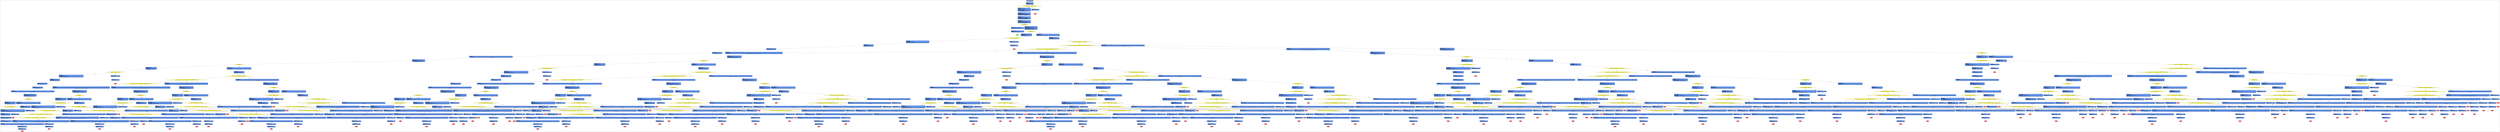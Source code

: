 digraph mygraph {
	node [shape=box style=rounded border=0];
	subgraph clusterprocess {
		node [style="rounded,filled",color=black];
		1905 [label="1905:fwd(0)", fillcolor="chartreuse2"];
		62 [label="62:packet_return_chunk(\l  p:1075110416,\l  the_chunk:1073761296[packet_chunks])\l{!(!(8 == packet_chunks[12:13]) | ((4294967282 + pkt_len) < 20))}", fillcolor="cornflowerblue"];
		62 -> 1905;
		61 [label="61:packet_return_chunk(\l  p:1075110416,\l  the_chunk:1073761337[packet_chunks[41:60]])\l{!(!(8 == packet_chunks[12:13]) | ((4294967282 + pkt_len) < 20))}", fillcolor="cornflowerblue"];
		61 -> 62;
		1906 [label="1906:fwd(1)", fillcolor="brown1"];
		102 [label="102:packet_return_chunk(\l  p:1075129600,\l  the_chunk:1073761296[packet_chunks])", fillcolor="cornflowerblue"];
		102 -> 1906;
		101 [label="101:packet_return_chunk(\l  p:1075129600,\l  the_chunk:1073761337[packet_chunks[41:60]])", fillcolor="cornflowerblue"];
		101 -> 102;
		100 [label="100:vector_return(\l  index:new_index__93,\l  value:1074030208[(next_time__42[7])++((next_time__42[6])++((next_time__42[5])++((next_time__42[4])++((next_time__42[3])++((next_time__42[2])++((next_time__42[1])++((next_time__42[0])++((3750000000 - pkt_len)))))))))],\l  vector:1074017800)", fillcolor="cornflowerblue"];
		100 -> 101;
		99 [label="99:vector_return(\l  index:new_index__93,\l  value:1074043000[(packet_chunks[53:56] & 16777215)],\l  vector:1074030592)", fillcolor="cornflowerblue"];
		99 -> 100;
		98 [label="98:map_put(\l  key:1074043000[(packet_chunks[53:56] & 16777215)],\l  map:1074003608,\l  value:new_index__93)", fillcolor="cornflowerblue"];
		98 -> 99;
		97 [label="97:vector_borrow(\l  index:new_index__93,\l  val_out:1075147712[ -> 1074030208],\l  vector:1074017800)\l=>{vector_data_reset__97[vector_data_reset__97]}", fillcolor="cornflowerblue"];
		97 -> 98;
		96 [label="96:vector_borrow(\l  index:new_index__93,\l  val_out:1075147680[ -> 1074043000],\l  vector:1074030592)\l=>{vector_data_reset__96[vector_data_reset__96]}\l{(((0 <= vector_data_reset_4[8:15]) & (vector_data_reset_4[8:15] <= next_time__42)) & (vector_data_reset_4 <= 3750000000))}", fillcolor="cornflowerblue"];
		96 -> 97;
		1907 [label="1907:fwd(1)", fillcolor="brown1"];
		109 [label="109:packet_return_chunk(\l  p:1075129600,\l  the_chunk:1073761296[packet_chunks])", fillcolor="cornflowerblue"];
		109 -> 1907;
		108 [label="108:packet_return_chunk(\l  p:1075129600,\l  the_chunk:1073761337[packet_chunks[41:60]])", fillcolor="cornflowerblue"];
		108 -> 109;
		94 [shape=Mdiamond, label="94:!(out_of_space__93 & !number_of_freed_flows__58)", fillcolor="yellow"];
		94 -> 96 [label="True"];
		94 -> 108 [label="False"];
		93 [label="93:dchain_allocate_new_index(\l  chain:1074017312,\l  index_out:1075147632[4294967295 -> new_index__93],\l  time:next_time__42) -> 1\l=>{out_of_space__93[1]}\l=>{new_index__93[new_index__93]}", fillcolor="cornflowerblue"];
		93 -> 94;
		1908 [label="1908:fwd(1)", fillcolor="brown1"];
		125 [label="125:packet_return_chunk(\l  p:1075129600,\l  the_chunk:1073761296[packet_chunks])", fillcolor="cornflowerblue"];
		125 -> 1908;
		124 [label="124:packet_return_chunk(\l  p:1075129600,\l  the_chunk:1073761337[packet_chunks[41:60]])", fillcolor="cornflowerblue"];
		124 -> 125;
		123 [label="123:vector_return(\l  index:allocated_index__90,\l  value:1074030208[(next_time__42[7])++((next_time__42[6])++((next_time__42[5])++((next_time__42[4])++((next_time__42[3])++((next_time__42[2])++((next_time__42[1])++((next_time__42[0])++((vector_data_reset__116 + ((625 * (next_time__42 - vector_data_reset__116[8:15])) / 1000000000))))))))))],\l  vector:1074017800)\l{(0 <= ((625 * (next_time__42 - vector_data_reset__116[8:15])) / 1000000000))}", fillcolor="cornflowerblue"];
		123 -> 124;
		1909 [label="1909:fwd(1)", fillcolor="brown1"];
		133 [label="133:packet_return_chunk(\l  p:1075129600,\l  the_chunk:1073761296[packet_chunks])", fillcolor="cornflowerblue"];
		133 -> 1909;
		132 [label="132:packet_return_chunk(\l  p:1075129600,\l  the_chunk:1073761337[packet_chunks[41:60]])", fillcolor="cornflowerblue"];
		132 -> 133;
		131 [label="131:vector_return(\l  index:allocated_index__90,\l  value:1074030208[(next_time__42[7])++((next_time__42[6])++((next_time__42[5])++((next_time__42[4])++((next_time__42[3])++((next_time__42[2])++((next_time__42[1])++((next_time__42[0])++(((vector_data_reset__116 + ((625 * (next_time__42 - vector_data_reset__116[8:15])) / 1000000000)) - pkt_len)))))))))],\l  vector:1074017800)\l{(0 <= ((625 * (next_time__42 - vector_data_reset__116[8:15])) / 1000000000))}", fillcolor="cornflowerblue"];
		131 -> 132;
		121 [shape=Mdiamond, label="121:((vector_data_reset__116 + ((625 * (next_time__42 - vector_data_reset__116[8:15])) / 1000000000)) <= pkt_len)", fillcolor="yellow"];
		121 -> 123 [label="True"];
		121 -> 131 [label="False"];
		1910 [label="1910:fwd(1)", fillcolor="brown1"];
		141 [label="141:packet_return_chunk(\l  p:1075129600,\l  the_chunk:1073761296[packet_chunks])", fillcolor="cornflowerblue"];
		141 -> 1910;
		140 [label="140:packet_return_chunk(\l  p:1075129600,\l  the_chunk:1073761337[packet_chunks[41:60]])", fillcolor="cornflowerblue"];
		140 -> 141;
		139 [label="139:vector_return(\l  index:allocated_index__90,\l  value:1074030208[(next_time__42[7])++((next_time__42[6])++((next_time__42[5])++((next_time__42[4])++((next_time__42[3])++((next_time__42[2])++((next_time__42[1])++((next_time__42[0])++((3750000000 - pkt_len)))))))))],\l  vector:1074017800)\l{(0 <= ((625 * (next_time__42 - vector_data_reset__116[8:15])) / 1000000000))}", fillcolor="cornflowerblue"];
		139 -> 140;
		119 [shape=Mdiamond, label="119:((vector_data_reset__116 + ((625 * (next_time__42 - vector_data_reset__116[8:15])) / 1000000000)) <= 3750000000)", fillcolor="yellow"];
		119 -> 121 [label="True"];
		119 -> 139 [label="False"];
		1911 [label="1911:fwd(1)", fillcolor="brown1"];
		149 [label="149:packet_return_chunk(\l  p:1075129600,\l  the_chunk:1073761296[packet_chunks])", fillcolor="cornflowerblue"];
		149 -> 1911;
		148 [label="148:packet_return_chunk(\l  p:1075129600,\l  the_chunk:1073761337[packet_chunks[41:60]])", fillcolor="cornflowerblue"];
		148 -> 149;
		147 [label="147:vector_return(\l  index:allocated_index__90,\l  value:1074030208[(next_time__42[7])++((next_time__42[6])++((next_time__42[5])++((next_time__42[4])++((next_time__42[3])++((next_time__42[2])++((next_time__42[1])++((next_time__42[0])++((3750000000 - pkt_len)))))))))],\l  vector:1074017800)", fillcolor="cornflowerblue"];
		147 -> 148;
		117 [shape=Mdiamond, label="117:((next_time__42 - vector_data_reset__116[8:15]) < 6000000000000000)", fillcolor="yellow"];
		117 -> 119 [label="True"];
		117 -> 147 [label="False"];
		116 [label="116:vector_borrow(\l  index:allocated_index__90,\l  val_out:1075143832[ -> 1074030208],\l  vector:1074017800)\l=>{vector_data_reset__116[vector_data_reset__116]}", fillcolor="cornflowerblue"];
		116 -> 117;
		115 [label="115:dchain_rejuvenate_index(\l  chain:1074017312,\l  index:allocated_index__90,\l  time:next_time__42) -> 1\l{(((0 <= vector_data_reset_4[8:15]) & (vector_data_reset_4[8:15] <= next_time__42)) & (vector_data_reset_4 <= 3750000000))}", fillcolor="cornflowerblue"];
		115 -> 116;
		91 [shape=Mdiamond, label="91:!map_has_this_key__90", fillcolor="yellow"];
		91 -> 93 [label="True"];
		91 -> 115 [label="False"];
		90 [label="90:map_get(\l  key:1075143776[(packet_chunks[53:56] & 16777215)],\l  map:1074003608,\l  value_out:1075143640[4294967295 -> allocated_index__90]) -> 1\l=>{map_has_this_key__90[1]}\l=>{allocated_index__90[allocated_index__90]}", fillcolor="cornflowerblue"];
		90 -> 91;
		89 [label="89:vector_return(\l  index:new_index__82,\l  value:1073989336[(next_time__42[7])++((next_time__42[6])++((next_time__42[5])++((next_time__42[4])++((next_time__42[3])++((next_time__42[2])++((next_time__42[1])++((next_time__42[0])++((3750000000 - pkt_len)))))))))],\l  vector:1073976928)", fillcolor="cornflowerblue"];
		89 -> 90;
		88 [label="88:vector_return(\l  index:new_index__82,\l  value:1074002128[(packet_chunks[53:56] & 65535)],\l  vector:1073989720)", fillcolor="cornflowerblue"];
		88 -> 89;
		87 [label="87:map_put(\l  key:1074002128[(packet_chunks[53:56] & 65535)],\l  map:1073962736,\l  value:new_index__82)", fillcolor="cornflowerblue"];
		87 -> 88;
		86 [label="86:vector_borrow(\l  index:new_index__82,\l  val_out:1075146024[ -> 1073989336],\l  vector:1073976928)\l=>{vector_data_reset__86[vector_data_reset__86]}", fillcolor="cornflowerblue"];
		86 -> 87;
		85 [label="85:vector_borrow(\l  index:new_index__82,\l  val_out:1075145992[ -> 1074002128],\l  vector:1073989720)\l=>{vector_data_reset__85[vector_data_reset__85]}\l{(((0 <= vector_data_reset_2[8:15]) & (vector_data_reset_2[8:15] <= next_time__42)) & (vector_data_reset_2 <= 3750000000))}", fillcolor="cornflowerblue"];
		85 -> 86;
		1912 [label="1912:fwd(1)", fillcolor="brown1"];
		156 [label="156:packet_return_chunk(\l  p:1075129600,\l  the_chunk:1073761296[packet_chunks])", fillcolor="cornflowerblue"];
		156 -> 1912;
		155 [label="155:packet_return_chunk(\l  p:1075129600,\l  the_chunk:1073761337[packet_chunks[41:60]])", fillcolor="cornflowerblue"];
		155 -> 156;
		83 [shape=Mdiamond, label="83:!(out_of_space__82 & !number_of_freed_flows__57)", fillcolor="yellow"];
		83 -> 85 [label="True"];
		83 -> 155 [label="False"];
		82 [label="82:dchain_allocate_new_index(\l  chain:1073976440,\l  index_out:1075145944[4294967295 -> new_index__82],\l  time:next_time__42) -> 1\l=>{out_of_space__82[1]}\l=>{new_index__82[new_index__82]}", fillcolor="cornflowerblue"];
		82 -> 83;
		1913 [label="1913:fwd(1)", fillcolor="brown1"];
		183 [label="183:packet_return_chunk(\l  p:1075129600,\l  the_chunk:1073761296[packet_chunks])", fillcolor="cornflowerblue"];
		183 -> 1913;
		182 [label="182:packet_return_chunk(\l  p:1075129600,\l  the_chunk:1073761337[packet_chunks[41:60]])", fillcolor="cornflowerblue"];
		182 -> 183;
		181 [label="181:vector_return(\l  index:new_index__174,\l  value:1074030208[(next_time__42[7])++((next_time__42[6])++((next_time__42[5])++((next_time__42[4])++((next_time__42[3])++((next_time__42[2])++((next_time__42[1])++((next_time__42[0])++((3750000000 - pkt_len)))))))))],\l  vector:1074017800)", fillcolor="cornflowerblue"];
		181 -> 182;
		180 [label="180:vector_return(\l  index:new_index__174,\l  value:1074043000[(packet_chunks[53:56] & 16777215)],\l  vector:1074030592)", fillcolor="cornflowerblue"];
		180 -> 181;
		179 [label="179:map_put(\l  key:1074043000[(packet_chunks[53:56] & 16777215)],\l  map:1074003608,\l  value:new_index__174)", fillcolor="cornflowerblue"];
		179 -> 180;
		178 [label="178:vector_borrow(\l  index:new_index__174,\l  val_out:1075187992[ -> 1074030208],\l  vector:1074017800)\l=>{vector_data_reset__178[vector_data_reset__178]}", fillcolor="cornflowerblue"];
		178 -> 179;
		177 [label="177:vector_borrow(\l  index:new_index__174,\l  val_out:1075187960[ -> 1074043000],\l  vector:1074030592)\l=>{vector_data_reset__177[vector_data_reset__177]}\l{(((0 <= vector_data_reset_4[8:15]) & (vector_data_reset_4[8:15] <= next_time__42)) & (vector_data_reset_4 <= 3750000000))}", fillcolor="cornflowerblue"];
		177 -> 178;
		1914 [label="1914:fwd(1)", fillcolor="brown1"];
		190 [label="190:packet_return_chunk(\l  p:1075129600,\l  the_chunk:1073761296[packet_chunks])", fillcolor="cornflowerblue"];
		190 -> 1914;
		189 [label="189:packet_return_chunk(\l  p:1075129600,\l  the_chunk:1073761337[packet_chunks[41:60]])", fillcolor="cornflowerblue"];
		189 -> 190;
		175 [shape=Mdiamond, label="175:!(out_of_space__174 & !number_of_freed_flows__58)", fillcolor="yellow"];
		175 -> 177 [label="True"];
		175 -> 189 [label="False"];
		174 [label="174:dchain_allocate_new_index(\l  chain:1074017312,\l  index_out:1075187912[4294967295 -> new_index__174],\l  time:next_time__42) -> 1\l=>{out_of_space__174[1]}\l=>{new_index__174[new_index__174]}", fillcolor="cornflowerblue"];
		174 -> 175;
		1915 [label="1915:fwd(1)", fillcolor="brown1"];
		206 [label="206:packet_return_chunk(\l  p:1075129600,\l  the_chunk:1073761296[packet_chunks])", fillcolor="cornflowerblue"];
		206 -> 1915;
		205 [label="205:packet_return_chunk(\l  p:1075129600,\l  the_chunk:1073761337[packet_chunks[41:60]])", fillcolor="cornflowerblue"];
		205 -> 206;
		204 [label="204:vector_return(\l  index:allocated_index__171,\l  value:1074030208[(next_time__42[7])++((next_time__42[6])++((next_time__42[5])++((next_time__42[4])++((next_time__42[3])++((next_time__42[2])++((next_time__42[1])++((next_time__42[0])++((vector_data_reset__197 + ((625 * (next_time__42 - vector_data_reset__197[8:15])) / 1000000000))))))))))],\l  vector:1074017800)", fillcolor="cornflowerblue"];
		204 -> 205;
		1916 [label="1916:fwd(1)", fillcolor="brown1"];
		214 [label="214:packet_return_chunk(\l  p:1075129600,\l  the_chunk:1073761296[packet_chunks])", fillcolor="cornflowerblue"];
		214 -> 1916;
		213 [label="213:packet_return_chunk(\l  p:1075129600,\l  the_chunk:1073761337[packet_chunks[41:60]])", fillcolor="cornflowerblue"];
		213 -> 214;
		212 [label="212:vector_return(\l  index:allocated_index__171,\l  value:1074030208[(next_time__42[7])++((next_time__42[6])++((next_time__42[5])++((next_time__42[4])++((next_time__42[3])++((next_time__42[2])++((next_time__42[1])++((next_time__42[0])++(((vector_data_reset__197 + ((625 * (next_time__42 - vector_data_reset__197[8:15])) / 1000000000)) - pkt_len)))))))))],\l  vector:1074017800)", fillcolor="cornflowerblue"];
		212 -> 213;
		202 [shape=Mdiamond, label="202:((vector_data_reset__197 + ((625 * (next_time__42 - vector_data_reset__197[8:15])) / 1000000000)) <= pkt_len)", fillcolor="yellow"];
		202 -> 204 [label="True"];
		202 -> 212 [label="False"];
		1917 [label="1917:fwd(1)", fillcolor="brown1"];
		222 [label="222:packet_return_chunk(\l  p:1075129600,\l  the_chunk:1073761296[packet_chunks])", fillcolor="cornflowerblue"];
		222 -> 1917;
		221 [label="221:packet_return_chunk(\l  p:1075129600,\l  the_chunk:1073761337[packet_chunks[41:60]])", fillcolor="cornflowerblue"];
		221 -> 222;
		220 [label="220:vector_return(\l  index:allocated_index__171,\l  value:1074030208[(next_time__42[7])++((next_time__42[6])++((next_time__42[5])++((next_time__42[4])++((next_time__42[3])++((next_time__42[2])++((next_time__42[1])++((next_time__42[0])++((3750000000 - pkt_len)))))))))],\l  vector:1074017800)", fillcolor="cornflowerblue"];
		220 -> 221;
		200 [shape=Mdiamond, label="200:((vector_data_reset__197 + ((625 * (next_time__42 - vector_data_reset__197[8:15])) / 1000000000)) <= 3750000000)", fillcolor="yellow"];
		200 -> 202 [label="True"];
		200 -> 220 [label="False"];
		1918 [label="1918:fwd(1)", fillcolor="brown1"];
		230 [label="230:packet_return_chunk(\l  p:1075129600,\l  the_chunk:1073761296[packet_chunks])", fillcolor="cornflowerblue"];
		230 -> 1918;
		229 [label="229:packet_return_chunk(\l  p:1075129600,\l  the_chunk:1073761337[packet_chunks[41:60]])", fillcolor="cornflowerblue"];
		229 -> 230;
		228 [label="228:vector_return(\l  index:allocated_index__171,\l  value:1074030208[(next_time__42[7])++((next_time__42[6])++((next_time__42[5])++((next_time__42[4])++((next_time__42[3])++((next_time__42[2])++((next_time__42[1])++((next_time__42[0])++((3750000000 - pkt_len)))))))))],\l  vector:1074017800)", fillcolor="cornflowerblue"];
		228 -> 229;
		198 [shape=Mdiamond, label="198:((next_time__42 - vector_data_reset__197[8:15]) < 6000000000000000)", fillcolor="yellow"];
		198 -> 200 [label="True"];
		198 -> 228 [label="False"];
		197 [label="197:vector_borrow(\l  index:allocated_index__171,\l  val_out:1075143832[ -> 1074030208],\l  vector:1074017800)\l=>{vector_data_reset__197[vector_data_reset__197]}", fillcolor="cornflowerblue"];
		197 -> 198;
		196 [label="196:dchain_rejuvenate_index(\l  chain:1074017312,\l  index:allocated_index__171,\l  time:next_time__42) -> 1\l{(((0 <= vector_data_reset_4[8:15]) & (vector_data_reset_4[8:15] <= next_time__42)) & (vector_data_reset_4 <= 3750000000))}", fillcolor="cornflowerblue"];
		196 -> 197;
		172 [shape=Mdiamond, label="172:!map_has_this_key__171", fillcolor="yellow"];
		172 -> 174 [label="True"];
		172 -> 196 [label="False"];
		171 [label="171:map_get(\l  key:1075143776[(packet_chunks[53:56] & 16777215)],\l  map:1074003608,\l  value_out:1075143640[allocated_index__79 -> allocated_index__171]) -> 1\l=>{map_has_this_key__171[1]}\l=>{allocated_index__171[allocated_index__171]}", fillcolor="cornflowerblue"];
		171 -> 172;
		170 [label="170:vector_return(\l  index:allocated_index__79,\l  value:1073989336[(next_time__42[7])++((next_time__42[6])++((next_time__42[5])++((next_time__42[4])++((next_time__42[3])++((next_time__42[2])++((next_time__42[1])++((next_time__42[0])++((vector_data_reset__163 + ((625 * (next_time__42 - vector_data_reset__163[8:15])) / 1000000000))))))))))],\l  vector:1073976928)\l{(0 <= ((625 * (next_time__42 - vector_data_reset__163[8:15])) / 1000000000))}", fillcolor="cornflowerblue"];
		170 -> 171;
		1919 [label="1919:fwd(1)", fillcolor="brown1"];
		249 [label="249:packet_return_chunk(\l  p:1075129600,\l  the_chunk:1073761296[packet_chunks])", fillcolor="cornflowerblue"];
		249 -> 1919;
		248 [label="248:packet_return_chunk(\l  p:1075129600,\l  the_chunk:1073761337[packet_chunks[41:60]])", fillcolor="cornflowerblue"];
		248 -> 249;
		247 [label="247:vector_return(\l  index:new_index__240,\l  value:1074030208[(next_time__42[7])++((next_time__42[6])++((next_time__42[5])++((next_time__42[4])++((next_time__42[3])++((next_time__42[2])++((next_time__42[1])++((next_time__42[0])++((3750000000 - pkt_len)))))))))],\l  vector:1074017800)", fillcolor="cornflowerblue"];
		247 -> 248;
		246 [label="246:vector_return(\l  index:new_index__240,\l  value:1074043000[(packet_chunks[53:56] & 16777215)],\l  vector:1074030592)", fillcolor="cornflowerblue"];
		246 -> 247;
		245 [label="245:map_put(\l  key:1074043000[(packet_chunks[53:56] & 16777215)],\l  map:1074003608,\l  value:new_index__240)", fillcolor="cornflowerblue"];
		245 -> 246;
		244 [label="244:vector_borrow(\l  index:new_index__240,\l  val_out:1075206608[ -> 1074030208],\l  vector:1074017800)\l=>{vector_data_reset__244[vector_data_reset__244]}", fillcolor="cornflowerblue"];
		244 -> 245;
		243 [label="243:vector_borrow(\l  index:new_index__240,\l  val_out:1075206576[ -> 1074043000],\l  vector:1074030592)\l=>{vector_data_reset__243[vector_data_reset__243]}\l{(((0 <= vector_data_reset_4[8:15]) & (vector_data_reset_4[8:15] <= next_time__42)) & (vector_data_reset_4 <= 3750000000))}", fillcolor="cornflowerblue"];
		243 -> 244;
		1920 [label="1920:fwd(1)", fillcolor="brown1"];
		256 [label="256:packet_return_chunk(\l  p:1075129600,\l  the_chunk:1073761296[packet_chunks])", fillcolor="cornflowerblue"];
		256 -> 1920;
		255 [label="255:packet_return_chunk(\l  p:1075129600,\l  the_chunk:1073761337[packet_chunks[41:60]])", fillcolor="cornflowerblue"];
		255 -> 256;
		241 [shape=Mdiamond, label="241:!(out_of_space__240 & !number_of_freed_flows__58)", fillcolor="yellow"];
		241 -> 243 [label="True"];
		241 -> 255 [label="False"];
		240 [label="240:dchain_allocate_new_index(\l  chain:1074017312,\l  index_out:1075206528[4294967295 -> new_index__240],\l  time:next_time__42) -> 1\l=>{out_of_space__240[1]}\l=>{new_index__240[new_index__240]}", fillcolor="cornflowerblue"];
		240 -> 241;
		1921 [label="1921:fwd(1)", fillcolor="brown1"];
		272 [label="272:packet_return_chunk(\l  p:1075129600,\l  the_chunk:1073761296[packet_chunks])", fillcolor="cornflowerblue"];
		272 -> 1921;
		271 [label="271:packet_return_chunk(\l  p:1075129600,\l  the_chunk:1073761337[packet_chunks[41:60]])", fillcolor="cornflowerblue"];
		271 -> 272;
		270 [label="270:vector_return(\l  index:allocated_index__237,\l  value:1074030208[(next_time__42[7])++((next_time__42[6])++((next_time__42[5])++((next_time__42[4])++((next_time__42[3])++((next_time__42[2])++((next_time__42[1])++((next_time__42[0])++((vector_data_reset__263 + ((625 * (next_time__42 - vector_data_reset__263[8:15])) / 1000000000))))))))))],\l  vector:1074017800)", fillcolor="cornflowerblue"];
		270 -> 271;
		1922 [label="1922:fwd(1)", fillcolor="brown1"];
		280 [label="280:packet_return_chunk(\l  p:1075129600,\l  the_chunk:1073761296[packet_chunks])", fillcolor="cornflowerblue"];
		280 -> 1922;
		279 [label="279:packet_return_chunk(\l  p:1075129600,\l  the_chunk:1073761337[packet_chunks[41:60]])", fillcolor="cornflowerblue"];
		279 -> 280;
		278 [label="278:vector_return(\l  index:allocated_index__237,\l  value:1074030208[(next_time__42[7])++((next_time__42[6])++((next_time__42[5])++((next_time__42[4])++((next_time__42[3])++((next_time__42[2])++((next_time__42[1])++((next_time__42[0])++(((vector_data_reset__263 + ((625 * (next_time__42 - vector_data_reset__263[8:15])) / 1000000000)) - pkt_len)))))))))],\l  vector:1074017800)", fillcolor="cornflowerblue"];
		278 -> 279;
		268 [shape=Mdiamond, label="268:((vector_data_reset__263 + ((625 * (next_time__42 - vector_data_reset__263[8:15])) / 1000000000)) <= pkt_len)", fillcolor="yellow"];
		268 -> 270 [label="True"];
		268 -> 278 [label="False"];
		1923 [label="1923:fwd(1)", fillcolor="brown1"];
		288 [label="288:packet_return_chunk(\l  p:1075129600,\l  the_chunk:1073761296[packet_chunks])", fillcolor="cornflowerblue"];
		288 -> 1923;
		287 [label="287:packet_return_chunk(\l  p:1075129600,\l  the_chunk:1073761337[packet_chunks[41:60]])", fillcolor="cornflowerblue"];
		287 -> 288;
		286 [label="286:vector_return(\l  index:allocated_index__237,\l  value:1074030208[(next_time__42[7])++((next_time__42[6])++((next_time__42[5])++((next_time__42[4])++((next_time__42[3])++((next_time__42[2])++((next_time__42[1])++((next_time__42[0])++((3750000000 - pkt_len)))))))))],\l  vector:1074017800)", fillcolor="cornflowerblue"];
		286 -> 287;
		266 [shape=Mdiamond, label="266:((vector_data_reset__263 + ((625 * (next_time__42 - vector_data_reset__263[8:15])) / 1000000000)) <= 3750000000)", fillcolor="yellow"];
		266 -> 268 [label="True"];
		266 -> 286 [label="False"];
		1924 [label="1924:fwd(1)", fillcolor="brown1"];
		296 [label="296:packet_return_chunk(\l  p:1075129600,\l  the_chunk:1073761296[packet_chunks])", fillcolor="cornflowerblue"];
		296 -> 1924;
		295 [label="295:packet_return_chunk(\l  p:1075129600,\l  the_chunk:1073761337[packet_chunks[41:60]])", fillcolor="cornflowerblue"];
		295 -> 296;
		294 [label="294:vector_return(\l  index:allocated_index__237,\l  value:1074030208[(next_time__42[7])++((next_time__42[6])++((next_time__42[5])++((next_time__42[4])++((next_time__42[3])++((next_time__42[2])++((next_time__42[1])++((next_time__42[0])++((3750000000 - pkt_len)))))))))],\l  vector:1074017800)", fillcolor="cornflowerblue"];
		294 -> 295;
		264 [shape=Mdiamond, label="264:((next_time__42 - vector_data_reset__263[8:15]) < 6000000000000000)", fillcolor="yellow"];
		264 -> 266 [label="True"];
		264 -> 294 [label="False"];
		263 [label="263:vector_borrow(\l  index:allocated_index__237,\l  val_out:1075143832[ -> 1074030208],\l  vector:1074017800)\l=>{vector_data_reset__263[vector_data_reset__263]}", fillcolor="cornflowerblue"];
		263 -> 264;
		262 [label="262:dchain_rejuvenate_index(\l  chain:1074017312,\l  index:allocated_index__237,\l  time:next_time__42) -> 1\l{(((0 <= vector_data_reset_4[8:15]) & (vector_data_reset_4[8:15] <= next_time__42)) & (vector_data_reset_4 <= 3750000000))}", fillcolor="cornflowerblue"];
		262 -> 263;
		238 [shape=Mdiamond, label="238:!map_has_this_key__237", fillcolor="yellow"];
		238 -> 240 [label="True"];
		238 -> 262 [label="False"];
		237 [label="237:map_get(\l  key:1075143776[(packet_chunks[53:56] & 16777215)],\l  map:1074003608,\l  value_out:1075143640[allocated_index__79 -> allocated_index__237]) -> 1\l=>{map_has_this_key__237[1]}\l=>{allocated_index__237[allocated_index__237]}", fillcolor="cornflowerblue"];
		237 -> 238;
		236 [label="236:vector_return(\l  index:allocated_index__79,\l  value:1073989336[(next_time__42[7])++((next_time__42[6])++((next_time__42[5])++((next_time__42[4])++((next_time__42[3])++((next_time__42[2])++((next_time__42[1])++((next_time__42[0])++(((vector_data_reset__163 + ((625 * (next_time__42 - vector_data_reset__163[8:15])) / 1000000000)) - pkt_len)))))))))],\l  vector:1073976928)\l{(0 <= ((625 * (next_time__42 - vector_data_reset__163[8:15])) / 1000000000))}", fillcolor="cornflowerblue"];
		236 -> 237;
		168 [shape=Mdiamond, label="168:((vector_data_reset__163 + ((625 * (next_time__42 - vector_data_reset__163[8:15])) / 1000000000)) <= pkt_len)", fillcolor="yellow"];
		168 -> 170 [label="True"];
		168 -> 236 [label="False"];
		1925 [label="1925:fwd(1)", fillcolor="brown1"];
		315 [label="315:packet_return_chunk(\l  p:1075129600,\l  the_chunk:1073761296[packet_chunks])", fillcolor="cornflowerblue"];
		315 -> 1925;
		314 [label="314:packet_return_chunk(\l  p:1075129600,\l  the_chunk:1073761337[packet_chunks[41:60]])", fillcolor="cornflowerblue"];
		314 -> 315;
		313 [label="313:vector_return(\l  index:new_index__306,\l  value:1074030208[(next_time__42[7])++((next_time__42[6])++((next_time__42[5])++((next_time__42[4])++((next_time__42[3])++((next_time__42[2])++((next_time__42[1])++((next_time__42[0])++((3750000000 - pkt_len)))))))))],\l  vector:1074017800)", fillcolor="cornflowerblue"];
		313 -> 314;
		312 [label="312:vector_return(\l  index:new_index__306,\l  value:1074043000[(packet_chunks[53:56] & 16777215)],\l  vector:1074030592)", fillcolor="cornflowerblue"];
		312 -> 313;
		311 [label="311:map_put(\l  key:1074043000[(packet_chunks[53:56] & 16777215)],\l  map:1074003608,\l  value:new_index__306)", fillcolor="cornflowerblue"];
		311 -> 312;
		310 [label="310:vector_borrow(\l  index:new_index__306,\l  val_out:1075225224[ -> 1074030208],\l  vector:1074017800)\l=>{vector_data_reset__310[vector_data_reset__310]}", fillcolor="cornflowerblue"];
		310 -> 311;
		309 [label="309:vector_borrow(\l  index:new_index__306,\l  val_out:1075225192[ -> 1074043000],\l  vector:1074030592)\l=>{vector_data_reset__309[vector_data_reset__309]}\l{(((0 <= vector_data_reset_4[8:15]) & (vector_data_reset_4[8:15] <= next_time__42)) & (vector_data_reset_4 <= 3750000000))}", fillcolor="cornflowerblue"];
		309 -> 310;
		1926 [label="1926:fwd(1)", fillcolor="brown1"];
		322 [label="322:packet_return_chunk(\l  p:1075129600,\l  the_chunk:1073761296[packet_chunks])", fillcolor="cornflowerblue"];
		322 -> 1926;
		321 [label="321:packet_return_chunk(\l  p:1075129600,\l  the_chunk:1073761337[packet_chunks[41:60]])", fillcolor="cornflowerblue"];
		321 -> 322;
		307 [shape=Mdiamond, label="307:!(out_of_space__306 & !number_of_freed_flows__58)", fillcolor="yellow"];
		307 -> 309 [label="True"];
		307 -> 321 [label="False"];
		306 [label="306:dchain_allocate_new_index(\l  chain:1074017312,\l  index_out:1075225144[4294967295 -> new_index__306],\l  time:next_time__42) -> 1\l=>{out_of_space__306[1]}\l=>{new_index__306[new_index__306]}", fillcolor="cornflowerblue"];
		306 -> 307;
		1927 [label="1927:fwd(1)", fillcolor="brown1"];
		338 [label="338:packet_return_chunk(\l  p:1075129600,\l  the_chunk:1073761296[packet_chunks])", fillcolor="cornflowerblue"];
		338 -> 1927;
		337 [label="337:packet_return_chunk(\l  p:1075129600,\l  the_chunk:1073761337[packet_chunks[41:60]])", fillcolor="cornflowerblue"];
		337 -> 338;
		336 [label="336:vector_return(\l  index:allocated_index__303,\l  value:1074030208[(next_time__42[7])++((next_time__42[6])++((next_time__42[5])++((next_time__42[4])++((next_time__42[3])++((next_time__42[2])++((next_time__42[1])++((next_time__42[0])++((vector_data_reset__329 + ((625 * (next_time__42 - vector_data_reset__329[8:15])) / 1000000000))))))))))],\l  vector:1074017800)", fillcolor="cornflowerblue"];
		336 -> 337;
		1928 [label="1928:fwd(1)", fillcolor="brown1"];
		346 [label="346:packet_return_chunk(\l  p:1075129600,\l  the_chunk:1073761296[packet_chunks])", fillcolor="cornflowerblue"];
		346 -> 1928;
		345 [label="345:packet_return_chunk(\l  p:1075129600,\l  the_chunk:1073761337[packet_chunks[41:60]])", fillcolor="cornflowerblue"];
		345 -> 346;
		344 [label="344:vector_return(\l  index:allocated_index__303,\l  value:1074030208[(next_time__42[7])++((next_time__42[6])++((next_time__42[5])++((next_time__42[4])++((next_time__42[3])++((next_time__42[2])++((next_time__42[1])++((next_time__42[0])++(((vector_data_reset__329 + ((625 * (next_time__42 - vector_data_reset__329[8:15])) / 1000000000)) - pkt_len)))))))))],\l  vector:1074017800)", fillcolor="cornflowerblue"];
		344 -> 345;
		334 [shape=Mdiamond, label="334:((vector_data_reset__329 + ((625 * (next_time__42 - vector_data_reset__329[8:15])) / 1000000000)) <= pkt_len)", fillcolor="yellow"];
		334 -> 336 [label="True"];
		334 -> 344 [label="False"];
		1929 [label="1929:fwd(1)", fillcolor="brown1"];
		354 [label="354:packet_return_chunk(\l  p:1075129600,\l  the_chunk:1073761296[packet_chunks])", fillcolor="cornflowerblue"];
		354 -> 1929;
		353 [label="353:packet_return_chunk(\l  p:1075129600,\l  the_chunk:1073761337[packet_chunks[41:60]])", fillcolor="cornflowerblue"];
		353 -> 354;
		352 [label="352:vector_return(\l  index:allocated_index__303,\l  value:1074030208[(next_time__42[7])++((next_time__42[6])++((next_time__42[5])++((next_time__42[4])++((next_time__42[3])++((next_time__42[2])++((next_time__42[1])++((next_time__42[0])++((3750000000 - pkt_len)))))))))],\l  vector:1074017800)", fillcolor="cornflowerblue"];
		352 -> 353;
		332 [shape=Mdiamond, label="332:((vector_data_reset__329 + ((625 * (next_time__42 - vector_data_reset__329[8:15])) / 1000000000)) <= 3750000000)", fillcolor="yellow"];
		332 -> 334 [label="True"];
		332 -> 352 [label="False"];
		1930 [label="1930:fwd(1)", fillcolor="brown1"];
		362 [label="362:packet_return_chunk(\l  p:1075129600,\l  the_chunk:1073761296[packet_chunks])", fillcolor="cornflowerblue"];
		362 -> 1930;
		361 [label="361:packet_return_chunk(\l  p:1075129600,\l  the_chunk:1073761337[packet_chunks[41:60]])", fillcolor="cornflowerblue"];
		361 -> 362;
		360 [label="360:vector_return(\l  index:allocated_index__303,\l  value:1074030208[(next_time__42[7])++((next_time__42[6])++((next_time__42[5])++((next_time__42[4])++((next_time__42[3])++((next_time__42[2])++((next_time__42[1])++((next_time__42[0])++((3750000000 - pkt_len)))))))))],\l  vector:1074017800)", fillcolor="cornflowerblue"];
		360 -> 361;
		330 [shape=Mdiamond, label="330:((next_time__42 - vector_data_reset__329[8:15]) < 6000000000000000)", fillcolor="yellow"];
		330 -> 332 [label="True"];
		330 -> 360 [label="False"];
		329 [label="329:vector_borrow(\l  index:allocated_index__303,\l  val_out:1075143832[ -> 1074030208],\l  vector:1074017800)\l=>{vector_data_reset__329[vector_data_reset__329]}", fillcolor="cornflowerblue"];
		329 -> 330;
		328 [label="328:dchain_rejuvenate_index(\l  chain:1074017312,\l  index:allocated_index__303,\l  time:next_time__42) -> 1\l{(((0 <= vector_data_reset_4[8:15]) & (vector_data_reset_4[8:15] <= next_time__42)) & (vector_data_reset_4 <= 3750000000))}", fillcolor="cornflowerblue"];
		328 -> 329;
		304 [shape=Mdiamond, label="304:!map_has_this_key__303", fillcolor="yellow"];
		304 -> 306 [label="True"];
		304 -> 328 [label="False"];
		303 [label="303:map_get(\l  key:1075143776[(packet_chunks[53:56] & 16777215)],\l  map:1074003608,\l  value_out:1075143640[allocated_index__79 -> allocated_index__303]) -> 1\l=>{map_has_this_key__303[1]}\l=>{allocated_index__303[allocated_index__303]}", fillcolor="cornflowerblue"];
		303 -> 304;
		302 [label="302:vector_return(\l  index:allocated_index__79,\l  value:1073989336[(next_time__42[7])++((next_time__42[6])++((next_time__42[5])++((next_time__42[4])++((next_time__42[3])++((next_time__42[2])++((next_time__42[1])++((next_time__42[0])++((3750000000 - pkt_len)))))))))],\l  vector:1073976928)\l{(0 <= ((625 * (next_time__42 - vector_data_reset__163[8:15])) / 1000000000))}", fillcolor="cornflowerblue"];
		302 -> 303;
		166 [shape=Mdiamond, label="166:((vector_data_reset__163 + ((625 * (next_time__42 - vector_data_reset__163[8:15])) / 1000000000)) <= 3750000000)", fillcolor="yellow"];
		166 -> 168 [label="True"];
		166 -> 302 [label="False"];
		1931 [label="1931:fwd(1)", fillcolor="brown1"];
		381 [label="381:packet_return_chunk(\l  p:1075129600,\l  the_chunk:1073761296[packet_chunks])", fillcolor="cornflowerblue"];
		381 -> 1931;
		380 [label="380:packet_return_chunk(\l  p:1075129600,\l  the_chunk:1073761337[packet_chunks[41:60]])", fillcolor="cornflowerblue"];
		380 -> 381;
		379 [label="379:vector_return(\l  index:new_index__372,\l  value:1074030208[(next_time__42[7])++((next_time__42[6])++((next_time__42[5])++((next_time__42[4])++((next_time__42[3])++((next_time__42[2])++((next_time__42[1])++((next_time__42[0])++((3750000000 - pkt_len)))))))))],\l  vector:1074017800)", fillcolor="cornflowerblue"];
		379 -> 380;
		378 [label="378:vector_return(\l  index:new_index__372,\l  value:1074043000[(packet_chunks[53:56] & 16777215)],\l  vector:1074030592)", fillcolor="cornflowerblue"];
		378 -> 379;
		377 [label="377:map_put(\l  key:1074043000[(packet_chunks[53:56] & 16777215)],\l  map:1074003608,\l  value:new_index__372)", fillcolor="cornflowerblue"];
		377 -> 378;
		376 [label="376:vector_borrow(\l  index:new_index__372,\l  val_out:1075169352[ -> 1074030208],\l  vector:1074017800)\l=>{vector_data_reset__376[vector_data_reset__376]}", fillcolor="cornflowerblue"];
		376 -> 377;
		375 [label="375:vector_borrow(\l  index:new_index__372,\l  val_out:1075169320[ -> 1074043000],\l  vector:1074030592)\l=>{vector_data_reset__375[vector_data_reset__375]}\l{(((0 <= vector_data_reset_4[8:15]) & (vector_data_reset_4[8:15] <= next_time__42)) & (vector_data_reset_4 <= 3750000000))}", fillcolor="cornflowerblue"];
		375 -> 376;
		1932 [label="1932:fwd(1)", fillcolor="brown1"];
		388 [label="388:packet_return_chunk(\l  p:1075129600,\l  the_chunk:1073761296[packet_chunks])", fillcolor="cornflowerblue"];
		388 -> 1932;
		387 [label="387:packet_return_chunk(\l  p:1075129600,\l  the_chunk:1073761337[packet_chunks[41:60]])", fillcolor="cornflowerblue"];
		387 -> 388;
		373 [shape=Mdiamond, label="373:!(out_of_space__372 & !number_of_freed_flows__58)", fillcolor="yellow"];
		373 -> 375 [label="True"];
		373 -> 387 [label="False"];
		372 [label="372:dchain_allocate_new_index(\l  chain:1074017312,\l  index_out:1075169272[4294967295 -> new_index__372],\l  time:next_time__42) -> 1\l=>{out_of_space__372[1]}\l=>{new_index__372[new_index__372]}", fillcolor="cornflowerblue"];
		372 -> 373;
		1933 [label="1933:fwd(1)", fillcolor="brown1"];
		404 [label="404:packet_return_chunk(\l  p:1075129600,\l  the_chunk:1073761296[packet_chunks])", fillcolor="cornflowerblue"];
		404 -> 1933;
		403 [label="403:packet_return_chunk(\l  p:1075129600,\l  the_chunk:1073761337[packet_chunks[41:60]])", fillcolor="cornflowerblue"];
		403 -> 404;
		402 [label="402:vector_return(\l  index:allocated_index__369,\l  value:1074030208[(next_time__42[7])++((next_time__42[6])++((next_time__42[5])++((next_time__42[4])++((next_time__42[3])++((next_time__42[2])++((next_time__42[1])++((next_time__42[0])++((vector_data_reset__395 + ((625 * (next_time__42 - vector_data_reset__395[8:15])) / 1000000000))))))))))],\l  vector:1074017800)\l{(0 <= ((625 * (next_time__42 - vector_data_reset__395[8:15])) / 1000000000))}", fillcolor="cornflowerblue"];
		402 -> 403;
		1934 [label="1934:fwd(1)", fillcolor="brown1"];
		412 [label="412:packet_return_chunk(\l  p:1075129600,\l  the_chunk:1073761296[packet_chunks])", fillcolor="cornflowerblue"];
		412 -> 1934;
		411 [label="411:packet_return_chunk(\l  p:1075129600,\l  the_chunk:1073761337[packet_chunks[41:60]])", fillcolor="cornflowerblue"];
		411 -> 412;
		410 [label="410:vector_return(\l  index:allocated_index__369,\l  value:1074030208[(next_time__42[7])++((next_time__42[6])++((next_time__42[5])++((next_time__42[4])++((next_time__42[3])++((next_time__42[2])++((next_time__42[1])++((next_time__42[0])++(((vector_data_reset__395 + ((625 * (next_time__42 - vector_data_reset__395[8:15])) / 1000000000)) - pkt_len)))))))))],\l  vector:1074017800)\l{(0 <= ((625 * (next_time__42 - vector_data_reset__395[8:15])) / 1000000000))}", fillcolor="cornflowerblue"];
		410 -> 411;
		400 [shape=Mdiamond, label="400:((vector_data_reset__395 + ((625 * (next_time__42 - vector_data_reset__395[8:15])) / 1000000000)) <= pkt_len)", fillcolor="yellow"];
		400 -> 402 [label="True"];
		400 -> 410 [label="False"];
		1935 [label="1935:fwd(1)", fillcolor="brown1"];
		420 [label="420:packet_return_chunk(\l  p:1075129600,\l  the_chunk:1073761296[packet_chunks])", fillcolor="cornflowerblue"];
		420 -> 1935;
		419 [label="419:packet_return_chunk(\l  p:1075129600,\l  the_chunk:1073761337[packet_chunks[41:60]])", fillcolor="cornflowerblue"];
		419 -> 420;
		418 [label="418:vector_return(\l  index:allocated_index__369,\l  value:1074030208[(next_time__42[7])++((next_time__42[6])++((next_time__42[5])++((next_time__42[4])++((next_time__42[3])++((next_time__42[2])++((next_time__42[1])++((next_time__42[0])++((3750000000 - pkt_len)))))))))],\l  vector:1074017800)\l{(0 <= ((625 * (next_time__42 - vector_data_reset__395[8:15])) / 1000000000))}", fillcolor="cornflowerblue"];
		418 -> 419;
		398 [shape=Mdiamond, label="398:((vector_data_reset__395 + ((625 * (next_time__42 - vector_data_reset__395[8:15])) / 1000000000)) <= 3750000000)", fillcolor="yellow"];
		398 -> 400 [label="True"];
		398 -> 418 [label="False"];
		1936 [label="1936:fwd(1)", fillcolor="brown1"];
		428 [label="428:packet_return_chunk(\l  p:1075129600,\l  the_chunk:1073761296[packet_chunks])", fillcolor="cornflowerblue"];
		428 -> 1936;
		427 [label="427:packet_return_chunk(\l  p:1075129600,\l  the_chunk:1073761337[packet_chunks[41:60]])", fillcolor="cornflowerblue"];
		427 -> 428;
		426 [label="426:vector_return(\l  index:allocated_index__369,\l  value:1074030208[(next_time__42[7])++((next_time__42[6])++((next_time__42[5])++((next_time__42[4])++((next_time__42[3])++((next_time__42[2])++((next_time__42[1])++((next_time__42[0])++((3750000000 - pkt_len)))))))))],\l  vector:1074017800)", fillcolor="cornflowerblue"];
		426 -> 427;
		396 [shape=Mdiamond, label="396:((next_time__42 - vector_data_reset__395[8:15]) < 6000000000000000)", fillcolor="yellow"];
		396 -> 398 [label="True"];
		396 -> 426 [label="False"];
		395 [label="395:vector_borrow(\l  index:allocated_index__369,\l  val_out:1075143832[ -> 1074030208],\l  vector:1074017800)\l=>{vector_data_reset__395[vector_data_reset__395]}", fillcolor="cornflowerblue"];
		395 -> 396;
		394 [label="394:dchain_rejuvenate_index(\l  chain:1074017312,\l  index:allocated_index__369,\l  time:next_time__42) -> 1\l{(((0 <= vector_data_reset_4[8:15]) & (vector_data_reset_4[8:15] <= next_time__42)) & (vector_data_reset_4 <= 3750000000))}", fillcolor="cornflowerblue"];
		394 -> 395;
		370 [shape=Mdiamond, label="370:!map_has_this_key__369", fillcolor="yellow"];
		370 -> 372 [label="True"];
		370 -> 394 [label="False"];
		369 [label="369:map_get(\l  key:1075143776[(packet_chunks[53:56] & 16777215)],\l  map:1074003608,\l  value_out:1075143640[allocated_index__79 -> allocated_index__369]) -> 1\l=>{map_has_this_key__369[1]}\l=>{allocated_index__369[allocated_index__369]}", fillcolor="cornflowerblue"];
		369 -> 370;
		368 [label="368:vector_return(\l  index:allocated_index__79,\l  value:1073989336[(next_time__42[7])++((next_time__42[6])++((next_time__42[5])++((next_time__42[4])++((next_time__42[3])++((next_time__42[2])++((next_time__42[1])++((next_time__42[0])++((3750000000 - pkt_len)))))))))],\l  vector:1073976928)", fillcolor="cornflowerblue"];
		368 -> 369;
		164 [shape=Mdiamond, label="164:((next_time__42 - vector_data_reset__163[8:15]) < 6000000000000000)", fillcolor="yellow"];
		164 -> 166 [label="True"];
		164 -> 368 [label="False"];
		163 [label="163:vector_borrow(\l  index:allocated_index__79,\l  val_out:1075143832[ -> 1073989336],\l  vector:1073976928)\l=>{vector_data_reset__163[vector_data_reset__163]}", fillcolor="cornflowerblue"];
		163 -> 164;
		162 [label="162:dchain_rejuvenate_index(\l  chain:1073976440,\l  index:allocated_index__79,\l  time:next_time__42) -> 1\l{(((0 <= vector_data_reset_2[8:15]) & (vector_data_reset_2[8:15] <= next_time__42)) & (vector_data_reset_2 <= 3750000000))}", fillcolor="cornflowerblue"];
		162 -> 163;
		80 [shape=Mdiamond, label="80:!map_has_this_key__79", fillcolor="yellow"];
		80 -> 82 [label="True"];
		80 -> 162 [label="False"];
		79 [label="79:map_get(\l  key:1075143776[(packet_chunks[53:56] & 65535)],\l  map:1073962736,\l  value_out:1075143640[4294967295 -> allocated_index__79]) -> 1\l=>{map_has_this_key__79[1]}\l=>{allocated_index__79[allocated_index__79]}", fillcolor="cornflowerblue"];
		79 -> 80;
		78 [label="78:vector_return(\l  index:new_index__71,\l  value:1073948464[(next_time__42[7])++((next_time__42[6])++((next_time__42[5])++((next_time__42[4])++((next_time__42[3])++((next_time__42[2])++((next_time__42[1])++((next_time__42[0])++((3750000000 - pkt_len)))))))))],\l  vector:1073936056)", fillcolor="cornflowerblue"];
		78 -> 79;
		77 [label="77:vector_return(\l  index:new_index__71,\l  value:1073961256[(packet_chunks[53:56] & 255)],\l  vector:1073948848)", fillcolor="cornflowerblue"];
		77 -> 78;
		76 [label="76:map_put(\l  key:1073961256[(packet_chunks[53:56] & 255)],\l  map:1073921864,\l  value:new_index__71)", fillcolor="cornflowerblue"];
		76 -> 77;
		75 [label="75:vector_borrow(\l  index:new_index__71,\l  val_out:1075144336[ -> 1073948464],\l  vector:1073936056)\l=>{vector_data_reset__75[vector_data_reset__75]}", fillcolor="cornflowerblue"];
		75 -> 76;
		74 [label="74:vector_borrow(\l  index:new_index__71,\l  val_out:1075144304[ -> 1073961256],\l  vector:1073948848)\l=>{vector_data_reset__74[vector_data_reset__74]}\l{(((0 <= vector_data_reset[8:15]) & (vector_data_reset[8:15] <= next_time__42)) & (vector_data_reset <= 3750000000))}", fillcolor="cornflowerblue"];
		74 -> 75;
		1937 [label="1937:fwd(1)", fillcolor="brown1"];
		435 [label="435:packet_return_chunk(\l  p:1075129600,\l  the_chunk:1073761296[packet_chunks])", fillcolor="cornflowerblue"];
		435 -> 1937;
		434 [label="434:packet_return_chunk(\l  p:1075129600,\l  the_chunk:1073761337[packet_chunks[41:60]])", fillcolor="cornflowerblue"];
		434 -> 435;
		72 [shape=Mdiamond, label="72:!(out_of_space__71 & !number_of_freed_flows__56)", fillcolor="yellow"];
		72 -> 74 [label="True"];
		72 -> 434 [label="False"];
		71 [label="71:dchain_allocate_new_index(\l  chain:1073935568,\l  index_out:1075144256[4294967295 -> new_index__71],\l  time:next_time__42) -> 1\l=>{out_of_space__71[1]}\l=>{new_index__71[new_index__71]}", fillcolor="cornflowerblue"];
		71 -> 72;
		1938 [label="1938:fwd(1)", fillcolor="brown1"];
		473 [label="473:packet_return_chunk(\l  p:1075129600,\l  the_chunk:1073761296[packet_chunks])", fillcolor="cornflowerblue"];
		473 -> 1938;
		472 [label="472:packet_return_chunk(\l  p:1075129600,\l  the_chunk:1073761337[packet_chunks[41:60]])", fillcolor="cornflowerblue"];
		472 -> 473;
		471 [label="471:vector_return(\l  index:new_index__464,\l  value:1074030208[(next_time__42[7])++((next_time__42[6])++((next_time__42[5])++((next_time__42[4])++((next_time__42[3])++((next_time__42[2])++((next_time__42[1])++((next_time__42[0])++((3750000000 - pkt_len)))))))))],\l  vector:1074017800)", fillcolor="cornflowerblue"];
		471 -> 472;
		470 [label="470:vector_return(\l  index:new_index__464,\l  value:1074043000[(packet_chunks[53:56] & 16777215)],\l  vector:1074030592)", fillcolor="cornflowerblue"];
		470 -> 471;
		469 [label="469:map_put(\l  key:1074043000[(packet_chunks[53:56] & 16777215)],\l  map:1074003608,\l  value:new_index__464)", fillcolor="cornflowerblue"];
		469 -> 470;
		468 [label="468:vector_borrow(\l  index:new_index__464,\l  val_out:1075346392[ -> 1074030208],\l  vector:1074017800)\l=>{vector_data_reset__468[vector_data_reset__468]}", fillcolor="cornflowerblue"];
		468 -> 469;
		467 [label="467:vector_borrow(\l  index:new_index__464,\l  val_out:1075346360[ -> 1074043000],\l  vector:1074030592)\l=>{vector_data_reset__467[vector_data_reset__467]}\l{(((0 <= vector_data_reset_4[8:15]) & (vector_data_reset_4[8:15] <= next_time__42)) & (vector_data_reset_4 <= 3750000000))}", fillcolor="cornflowerblue"];
		467 -> 468;
		1939 [label="1939:fwd(1)", fillcolor="brown1"];
		480 [label="480:packet_return_chunk(\l  p:1075129600,\l  the_chunk:1073761296[packet_chunks])", fillcolor="cornflowerblue"];
		480 -> 1939;
		479 [label="479:packet_return_chunk(\l  p:1075129600,\l  the_chunk:1073761337[packet_chunks[41:60]])", fillcolor="cornflowerblue"];
		479 -> 480;
		465 [shape=Mdiamond, label="465:!(out_of_space__464 & !number_of_freed_flows__58)", fillcolor="yellow"];
		465 -> 467 [label="True"];
		465 -> 479 [label="False"];
		464 [label="464:dchain_allocate_new_index(\l  chain:1074017312,\l  index_out:1075346312[4294967295 -> new_index__464],\l  time:next_time__42) -> 1\l=>{out_of_space__464[1]}\l=>{new_index__464[new_index__464]}", fillcolor="cornflowerblue"];
		464 -> 465;
		1940 [label="1940:fwd(1)", fillcolor="brown1"];
		496 [label="496:packet_return_chunk(\l  p:1075129600,\l  the_chunk:1073761296[packet_chunks])", fillcolor="cornflowerblue"];
		496 -> 1940;
		495 [label="495:packet_return_chunk(\l  p:1075129600,\l  the_chunk:1073761337[packet_chunks[41:60]])", fillcolor="cornflowerblue"];
		495 -> 496;
		494 [label="494:vector_return(\l  index:allocated_index__461,\l  value:1074030208[(next_time__42[7])++((next_time__42[6])++((next_time__42[5])++((next_time__42[4])++((next_time__42[3])++((next_time__42[2])++((next_time__42[1])++((next_time__42[0])++((vector_data_reset__487 + ((625 * (next_time__42 - vector_data_reset__487[8:15])) / 1000000000))))))))))],\l  vector:1074017800)", fillcolor="cornflowerblue"];
		494 -> 495;
		1941 [label="1941:fwd(1)", fillcolor="brown1"];
		504 [label="504:packet_return_chunk(\l  p:1075129600,\l  the_chunk:1073761296[packet_chunks])", fillcolor="cornflowerblue"];
		504 -> 1941;
		503 [label="503:packet_return_chunk(\l  p:1075129600,\l  the_chunk:1073761337[packet_chunks[41:60]])", fillcolor="cornflowerblue"];
		503 -> 504;
		502 [label="502:vector_return(\l  index:allocated_index__461,\l  value:1074030208[(next_time__42[7])++((next_time__42[6])++((next_time__42[5])++((next_time__42[4])++((next_time__42[3])++((next_time__42[2])++((next_time__42[1])++((next_time__42[0])++(((vector_data_reset__487 + ((625 * (next_time__42 - vector_data_reset__487[8:15])) / 1000000000)) - pkt_len)))))))))],\l  vector:1074017800)", fillcolor="cornflowerblue"];
		502 -> 503;
		492 [shape=Mdiamond, label="492:((vector_data_reset__487 + ((625 * (next_time__42 - vector_data_reset__487[8:15])) / 1000000000)) <= pkt_len)", fillcolor="yellow"];
		492 -> 494 [label="True"];
		492 -> 502 [label="False"];
		1942 [label="1942:fwd(1)", fillcolor="brown1"];
		512 [label="512:packet_return_chunk(\l  p:1075129600,\l  the_chunk:1073761296[packet_chunks])", fillcolor="cornflowerblue"];
		512 -> 1942;
		511 [label="511:packet_return_chunk(\l  p:1075129600,\l  the_chunk:1073761337[packet_chunks[41:60]])", fillcolor="cornflowerblue"];
		511 -> 512;
		510 [label="510:vector_return(\l  index:allocated_index__461,\l  value:1074030208[(next_time__42[7])++((next_time__42[6])++((next_time__42[5])++((next_time__42[4])++((next_time__42[3])++((next_time__42[2])++((next_time__42[1])++((next_time__42[0])++((3750000000 - pkt_len)))))))))],\l  vector:1074017800)", fillcolor="cornflowerblue"];
		510 -> 511;
		490 [shape=Mdiamond, label="490:((vector_data_reset__487 + ((625 * (next_time__42 - vector_data_reset__487[8:15])) / 1000000000)) <= 3750000000)", fillcolor="yellow"];
		490 -> 492 [label="True"];
		490 -> 510 [label="False"];
		1943 [label="1943:fwd(1)", fillcolor="brown1"];
		520 [label="520:packet_return_chunk(\l  p:1075129600,\l  the_chunk:1073761296[packet_chunks])", fillcolor="cornflowerblue"];
		520 -> 1943;
		519 [label="519:packet_return_chunk(\l  p:1075129600,\l  the_chunk:1073761337[packet_chunks[41:60]])", fillcolor="cornflowerblue"];
		519 -> 520;
		518 [label="518:vector_return(\l  index:allocated_index__461,\l  value:1074030208[(next_time__42[7])++((next_time__42[6])++((next_time__42[5])++((next_time__42[4])++((next_time__42[3])++((next_time__42[2])++((next_time__42[1])++((next_time__42[0])++((3750000000 - pkt_len)))))))))],\l  vector:1074017800)", fillcolor="cornflowerblue"];
		518 -> 519;
		488 [shape=Mdiamond, label="488:((next_time__42 - vector_data_reset__487[8:15]) < 6000000000000000)", fillcolor="yellow"];
		488 -> 490 [label="True"];
		488 -> 518 [label="False"];
		487 [label="487:vector_borrow(\l  index:allocated_index__461,\l  val_out:1075143832[ -> 1074030208],\l  vector:1074017800)\l=>{vector_data_reset__487[vector_data_reset__487]}", fillcolor="cornflowerblue"];
		487 -> 488;
		486 [label="486:dchain_rejuvenate_index(\l  chain:1074017312,\l  index:allocated_index__461,\l  time:next_time__42) -> 1\l{(((0 <= vector_data_reset_4[8:15]) & (vector_data_reset_4[8:15] <= next_time__42)) & (vector_data_reset_4 <= 3750000000))}", fillcolor="cornflowerblue"];
		486 -> 487;
		462 [shape=Mdiamond, label="462:!map_has_this_key__461", fillcolor="yellow"];
		462 -> 464 [label="True"];
		462 -> 486 [label="False"];
		461 [label="461:map_get(\l  key:1075143776[(packet_chunks[53:56] & 16777215)],\l  map:1074003608,\l  value_out:1075143640[allocated_index__68 -> allocated_index__461]) -> 1\l=>{map_has_this_key__461[1]}\l=>{allocated_index__461[allocated_index__461]}", fillcolor="cornflowerblue"];
		461 -> 462;
		460 [label="460:vector_return(\l  index:new_index__453,\l  value:1073989336[(next_time__42[7])++((next_time__42[6])++((next_time__42[5])++((next_time__42[4])++((next_time__42[3])++((next_time__42[2])++((next_time__42[1])++((next_time__42[0])++((3750000000 - pkt_len)))))))))],\l  vector:1073976928)", fillcolor="cornflowerblue"];
		460 -> 461;
		459 [label="459:vector_return(\l  index:new_index__453,\l  value:1074002128[(packet_chunks[53:56] & 65535)],\l  vector:1073989720)", fillcolor="cornflowerblue"];
		459 -> 460;
		458 [label="458:map_put(\l  key:1074002128[(packet_chunks[53:56] & 65535)],\l  map:1073962736,\l  value:new_index__453)", fillcolor="cornflowerblue"];
		458 -> 459;
		457 [label="457:vector_borrow(\l  index:new_index__453,\l  val_out:1075344704[ -> 1073989336],\l  vector:1073976928)\l=>{vector_data_reset__457[vector_data_reset__457]}", fillcolor="cornflowerblue"];
		457 -> 458;
		456 [label="456:vector_borrow(\l  index:new_index__453,\l  val_out:1075344672[ -> 1074002128],\l  vector:1073989720)\l=>{vector_data_reset__456[vector_data_reset__456]}\l{(((0 <= vector_data_reset_2[8:15]) & (vector_data_reset_2[8:15] <= next_time__42)) & (vector_data_reset_2 <= 3750000000))}", fillcolor="cornflowerblue"];
		456 -> 457;
		1944 [label="1944:fwd(1)", fillcolor="brown1"];
		527 [label="527:packet_return_chunk(\l  p:1075129600,\l  the_chunk:1073761296[packet_chunks])", fillcolor="cornflowerblue"];
		527 -> 1944;
		526 [label="526:packet_return_chunk(\l  p:1075129600,\l  the_chunk:1073761337[packet_chunks[41:60]])", fillcolor="cornflowerblue"];
		526 -> 527;
		454 [shape=Mdiamond, label="454:!(out_of_space__453 & !number_of_freed_flows__57)", fillcolor="yellow"];
		454 -> 456 [label="True"];
		454 -> 526 [label="False"];
		453 [label="453:dchain_allocate_new_index(\l  chain:1073976440,\l  index_out:1075344624[4294967295 -> new_index__453],\l  time:next_time__42) -> 1\l=>{out_of_space__453[1]}\l=>{new_index__453[new_index__453]}", fillcolor="cornflowerblue"];
		453 -> 454;
		1945 [label="1945:fwd(1)", fillcolor="brown1"];
		554 [label="554:packet_return_chunk(\l  p:1075129600,\l  the_chunk:1073761296[packet_chunks])", fillcolor="cornflowerblue"];
		554 -> 1945;
		553 [label="553:packet_return_chunk(\l  p:1075129600,\l  the_chunk:1073761337[packet_chunks[41:60]])", fillcolor="cornflowerblue"];
		553 -> 554;
		552 [label="552:vector_return(\l  index:new_index__545,\l  value:1074030208[(next_time__42[7])++((next_time__42[6])++((next_time__42[5])++((next_time__42[4])++((next_time__42[3])++((next_time__42[2])++((next_time__42[1])++((next_time__42[0])++((3750000000 - pkt_len)))))))))],\l  vector:1074017800)", fillcolor="cornflowerblue"];
		552 -> 553;
		551 [label="551:vector_return(\l  index:new_index__545,\l  value:1074043000[(packet_chunks[53:56] & 16777215)],\l  vector:1074030592)", fillcolor="cornflowerblue"];
		551 -> 552;
		550 [label="550:map_put(\l  key:1074043000[(packet_chunks[53:56] & 16777215)],\l  map:1074003608,\l  value:new_index__545)", fillcolor="cornflowerblue"];
		550 -> 551;
		549 [label="549:vector_borrow(\l  index:new_index__545,\l  val_out:1075386672[ -> 1074030208],\l  vector:1074017800)\l=>{vector_data_reset__549[vector_data_reset__549]}", fillcolor="cornflowerblue"];
		549 -> 550;
		548 [label="548:vector_borrow(\l  index:new_index__545,\l  val_out:1075386640[ -> 1074043000],\l  vector:1074030592)\l=>{vector_data_reset__548[vector_data_reset__548]}\l{(((0 <= vector_data_reset_4[8:15]) & (vector_data_reset_4[8:15] <= next_time__42)) & (vector_data_reset_4 <= 3750000000))}", fillcolor="cornflowerblue"];
		548 -> 549;
		1946 [label="1946:fwd(1)", fillcolor="brown1"];
		561 [label="561:packet_return_chunk(\l  p:1075129600,\l  the_chunk:1073761296[packet_chunks])", fillcolor="cornflowerblue"];
		561 -> 1946;
		560 [label="560:packet_return_chunk(\l  p:1075129600,\l  the_chunk:1073761337[packet_chunks[41:60]])", fillcolor="cornflowerblue"];
		560 -> 561;
		546 [shape=Mdiamond, label="546:!(out_of_space__545 & !number_of_freed_flows__58)", fillcolor="yellow"];
		546 -> 548 [label="True"];
		546 -> 560 [label="False"];
		545 [label="545:dchain_allocate_new_index(\l  chain:1074017312,\l  index_out:1075386592[4294967295 -> new_index__545],\l  time:next_time__42) -> 1\l=>{out_of_space__545[1]}\l=>{new_index__545[new_index__545]}", fillcolor="cornflowerblue"];
		545 -> 546;
		1947 [label="1947:fwd(1)", fillcolor="brown1"];
		577 [label="577:packet_return_chunk(\l  p:1075129600,\l  the_chunk:1073761296[packet_chunks])", fillcolor="cornflowerblue"];
		577 -> 1947;
		576 [label="576:packet_return_chunk(\l  p:1075129600,\l  the_chunk:1073761337[packet_chunks[41:60]])", fillcolor="cornflowerblue"];
		576 -> 577;
		575 [label="575:vector_return(\l  index:allocated_index__542,\l  value:1074030208[(next_time__42[7])++((next_time__42[6])++((next_time__42[5])++((next_time__42[4])++((next_time__42[3])++((next_time__42[2])++((next_time__42[1])++((next_time__42[0])++((vector_data_reset__568 + ((625 * (next_time__42 - vector_data_reset__568[8:15])) / 1000000000))))))))))],\l  vector:1074017800)", fillcolor="cornflowerblue"];
		575 -> 576;
		1948 [label="1948:fwd(1)", fillcolor="brown1"];
		585 [label="585:packet_return_chunk(\l  p:1075129600,\l  the_chunk:1073761296[packet_chunks])", fillcolor="cornflowerblue"];
		585 -> 1948;
		584 [label="584:packet_return_chunk(\l  p:1075129600,\l  the_chunk:1073761337[packet_chunks[41:60]])", fillcolor="cornflowerblue"];
		584 -> 585;
		583 [label="583:vector_return(\l  index:allocated_index__542,\l  value:1074030208[(next_time__42[7])++((next_time__42[6])++((next_time__42[5])++((next_time__42[4])++((next_time__42[3])++((next_time__42[2])++((next_time__42[1])++((next_time__42[0])++(((vector_data_reset__568 + ((625 * (next_time__42 - vector_data_reset__568[8:15])) / 1000000000)) - pkt_len)))))))))],\l  vector:1074017800)", fillcolor="cornflowerblue"];
		583 -> 584;
		573 [shape=Mdiamond, label="573:((vector_data_reset__568 + ((625 * (next_time__42 - vector_data_reset__568[8:15])) / 1000000000)) <= pkt_len)", fillcolor="yellow"];
		573 -> 575 [label="True"];
		573 -> 583 [label="False"];
		1949 [label="1949:fwd(1)", fillcolor="brown1"];
		593 [label="593:packet_return_chunk(\l  p:1075129600,\l  the_chunk:1073761296[packet_chunks])", fillcolor="cornflowerblue"];
		593 -> 1949;
		592 [label="592:packet_return_chunk(\l  p:1075129600,\l  the_chunk:1073761337[packet_chunks[41:60]])", fillcolor="cornflowerblue"];
		592 -> 593;
		591 [label="591:vector_return(\l  index:allocated_index__542,\l  value:1074030208[(next_time__42[7])++((next_time__42[6])++((next_time__42[5])++((next_time__42[4])++((next_time__42[3])++((next_time__42[2])++((next_time__42[1])++((next_time__42[0])++((3750000000 - pkt_len)))))))))],\l  vector:1074017800)", fillcolor="cornflowerblue"];
		591 -> 592;
		571 [shape=Mdiamond, label="571:((vector_data_reset__568 + ((625 * (next_time__42 - vector_data_reset__568[8:15])) / 1000000000)) <= 3750000000)", fillcolor="yellow"];
		571 -> 573 [label="True"];
		571 -> 591 [label="False"];
		1950 [label="1950:fwd(1)", fillcolor="brown1"];
		601 [label="601:packet_return_chunk(\l  p:1075129600,\l  the_chunk:1073761296[packet_chunks])", fillcolor="cornflowerblue"];
		601 -> 1950;
		600 [label="600:packet_return_chunk(\l  p:1075129600,\l  the_chunk:1073761337[packet_chunks[41:60]])", fillcolor="cornflowerblue"];
		600 -> 601;
		599 [label="599:vector_return(\l  index:allocated_index__542,\l  value:1074030208[(next_time__42[7])++((next_time__42[6])++((next_time__42[5])++((next_time__42[4])++((next_time__42[3])++((next_time__42[2])++((next_time__42[1])++((next_time__42[0])++((3750000000 - pkt_len)))))))))],\l  vector:1074017800)", fillcolor="cornflowerblue"];
		599 -> 600;
		569 [shape=Mdiamond, label="569:((next_time__42 - vector_data_reset__568[8:15]) < 6000000000000000)", fillcolor="yellow"];
		569 -> 571 [label="True"];
		569 -> 599 [label="False"];
		568 [label="568:vector_borrow(\l  index:allocated_index__542,\l  val_out:1075143832[ -> 1074030208],\l  vector:1074017800)\l=>{vector_data_reset__568[vector_data_reset__568]}", fillcolor="cornflowerblue"];
		568 -> 569;
		567 [label="567:dchain_rejuvenate_index(\l  chain:1074017312,\l  index:allocated_index__542,\l  time:next_time__42) -> 1\l{(((0 <= vector_data_reset_4[8:15]) & (vector_data_reset_4[8:15] <= next_time__42)) & (vector_data_reset_4 <= 3750000000))}", fillcolor="cornflowerblue"];
		567 -> 568;
		543 [shape=Mdiamond, label="543:!map_has_this_key__542", fillcolor="yellow"];
		543 -> 545 [label="True"];
		543 -> 567 [label="False"];
		542 [label="542:map_get(\l  key:1075143776[(packet_chunks[53:56] & 16777215)],\l  map:1074003608,\l  value_out:1075143640[allocated_index__450 -> allocated_index__542]) -> 1\l=>{map_has_this_key__542[1]}\l=>{allocated_index__542[allocated_index__542]}", fillcolor="cornflowerblue"];
		542 -> 543;
		541 [label="541:vector_return(\l  index:allocated_index__450,\l  value:1073989336[(next_time__42[7])++((next_time__42[6])++((next_time__42[5])++((next_time__42[4])++((next_time__42[3])++((next_time__42[2])++((next_time__42[1])++((next_time__42[0])++((vector_data_reset__534 + ((625 * (next_time__42 - vector_data_reset__534[8:15])) / 1000000000))))))))))],\l  vector:1073976928)", fillcolor="cornflowerblue"];
		541 -> 542;
		1951 [label="1951:fwd(1)", fillcolor="brown1"];
		620 [label="620:packet_return_chunk(\l  p:1075129600,\l  the_chunk:1073761296[packet_chunks])", fillcolor="cornflowerblue"];
		620 -> 1951;
		619 [label="619:packet_return_chunk(\l  p:1075129600,\l  the_chunk:1073761337[packet_chunks[41:60]])", fillcolor="cornflowerblue"];
		619 -> 620;
		618 [label="618:vector_return(\l  index:new_index__611,\l  value:1074030208[(next_time__42[7])++((next_time__42[6])++((next_time__42[5])++((next_time__42[4])++((next_time__42[3])++((next_time__42[2])++((next_time__42[1])++((next_time__42[0])++((3750000000 - pkt_len)))))))))],\l  vector:1074017800)", fillcolor="cornflowerblue"];
		618 -> 619;
		617 [label="617:vector_return(\l  index:new_index__611,\l  value:1074043000[(packet_chunks[53:56] & 16777215)],\l  vector:1074030592)", fillcolor="cornflowerblue"];
		617 -> 618;
		616 [label="616:map_put(\l  key:1074043000[(packet_chunks[53:56] & 16777215)],\l  map:1074003608,\l  value:new_index__611)", fillcolor="cornflowerblue"];
		616 -> 617;
		615 [label="615:vector_borrow(\l  index:new_index__611,\l  val_out:1075405288[ -> 1074030208],\l  vector:1074017800)\l=>{vector_data_reset__615[vector_data_reset__615]}", fillcolor="cornflowerblue"];
		615 -> 616;
		614 [label="614:vector_borrow(\l  index:new_index__611,\l  val_out:1075405256[ -> 1074043000],\l  vector:1074030592)\l=>{vector_data_reset__614[vector_data_reset__614]}\l{(((0 <= vector_data_reset_4[8:15]) & (vector_data_reset_4[8:15] <= next_time__42)) & (vector_data_reset_4 <= 3750000000))}", fillcolor="cornflowerblue"];
		614 -> 615;
		1952 [label="1952:fwd(1)", fillcolor="brown1"];
		627 [label="627:packet_return_chunk(\l  p:1075129600,\l  the_chunk:1073761296[packet_chunks])", fillcolor="cornflowerblue"];
		627 -> 1952;
		626 [label="626:packet_return_chunk(\l  p:1075129600,\l  the_chunk:1073761337[packet_chunks[41:60]])", fillcolor="cornflowerblue"];
		626 -> 627;
		612 [shape=Mdiamond, label="612:!(out_of_space__611 & !number_of_freed_flows__58)", fillcolor="yellow"];
		612 -> 614 [label="True"];
		612 -> 626 [label="False"];
		611 [label="611:dchain_allocate_new_index(\l  chain:1074017312,\l  index_out:1075405208[4294967295 -> new_index__611],\l  time:next_time__42) -> 1\l=>{out_of_space__611[1]}\l=>{new_index__611[new_index__611]}", fillcolor="cornflowerblue"];
		611 -> 612;
		1953 [label="1953:fwd(1)", fillcolor="brown1"];
		643 [label="643:packet_return_chunk(\l  p:1075129600,\l  the_chunk:1073761296[packet_chunks])", fillcolor="cornflowerblue"];
		643 -> 1953;
		642 [label="642:packet_return_chunk(\l  p:1075129600,\l  the_chunk:1073761337[packet_chunks[41:60]])", fillcolor="cornflowerblue"];
		642 -> 643;
		641 [label="641:vector_return(\l  index:allocated_index__608,\l  value:1074030208[(next_time__42[7])++((next_time__42[6])++((next_time__42[5])++((next_time__42[4])++((next_time__42[3])++((next_time__42[2])++((next_time__42[1])++((next_time__42[0])++((vector_data_reset__634 + ((625 * (next_time__42 - vector_data_reset__634[8:15])) / 1000000000))))))))))],\l  vector:1074017800)", fillcolor="cornflowerblue"];
		641 -> 642;
		1954 [label="1954:fwd(1)", fillcolor="brown1"];
		651 [label="651:packet_return_chunk(\l  p:1075129600,\l  the_chunk:1073761296[packet_chunks])", fillcolor="cornflowerblue"];
		651 -> 1954;
		650 [label="650:packet_return_chunk(\l  p:1075129600,\l  the_chunk:1073761337[packet_chunks[41:60]])", fillcolor="cornflowerblue"];
		650 -> 651;
		649 [label="649:vector_return(\l  index:allocated_index__608,\l  value:1074030208[(next_time__42[7])++((next_time__42[6])++((next_time__42[5])++((next_time__42[4])++((next_time__42[3])++((next_time__42[2])++((next_time__42[1])++((next_time__42[0])++(((vector_data_reset__634 + ((625 * (next_time__42 - vector_data_reset__634[8:15])) / 1000000000)) - pkt_len)))))))))],\l  vector:1074017800)", fillcolor="cornflowerblue"];
		649 -> 650;
		639 [shape=Mdiamond, label="639:((vector_data_reset__634 + ((625 * (next_time__42 - vector_data_reset__634[8:15])) / 1000000000)) <= pkt_len)", fillcolor="yellow"];
		639 -> 641 [label="True"];
		639 -> 649 [label="False"];
		1955 [label="1955:fwd(1)", fillcolor="brown1"];
		659 [label="659:packet_return_chunk(\l  p:1075129600,\l  the_chunk:1073761296[packet_chunks])", fillcolor="cornflowerblue"];
		659 -> 1955;
		658 [label="658:packet_return_chunk(\l  p:1075129600,\l  the_chunk:1073761337[packet_chunks[41:60]])", fillcolor="cornflowerblue"];
		658 -> 659;
		657 [label="657:vector_return(\l  index:allocated_index__608,\l  value:1074030208[(next_time__42[7])++((next_time__42[6])++((next_time__42[5])++((next_time__42[4])++((next_time__42[3])++((next_time__42[2])++((next_time__42[1])++((next_time__42[0])++((3750000000 - pkt_len)))))))))],\l  vector:1074017800)", fillcolor="cornflowerblue"];
		657 -> 658;
		637 [shape=Mdiamond, label="637:((vector_data_reset__634 + ((625 * (next_time__42 - vector_data_reset__634[8:15])) / 1000000000)) <= 3750000000)", fillcolor="yellow"];
		637 -> 639 [label="True"];
		637 -> 657 [label="False"];
		1956 [label="1956:fwd(1)", fillcolor="brown1"];
		667 [label="667:packet_return_chunk(\l  p:1075129600,\l  the_chunk:1073761296[packet_chunks])", fillcolor="cornflowerblue"];
		667 -> 1956;
		666 [label="666:packet_return_chunk(\l  p:1075129600,\l  the_chunk:1073761337[packet_chunks[41:60]])", fillcolor="cornflowerblue"];
		666 -> 667;
		665 [label="665:vector_return(\l  index:allocated_index__608,\l  value:1074030208[(next_time__42[7])++((next_time__42[6])++((next_time__42[5])++((next_time__42[4])++((next_time__42[3])++((next_time__42[2])++((next_time__42[1])++((next_time__42[0])++((3750000000 - pkt_len)))))))))],\l  vector:1074017800)", fillcolor="cornflowerblue"];
		665 -> 666;
		635 [shape=Mdiamond, label="635:((next_time__42 - vector_data_reset__634[8:15]) < 6000000000000000)", fillcolor="yellow"];
		635 -> 637 [label="True"];
		635 -> 665 [label="False"];
		634 [label="634:vector_borrow(\l  index:allocated_index__608,\l  val_out:1075143832[ -> 1074030208],\l  vector:1074017800)\l=>{vector_data_reset__634[vector_data_reset__634]}", fillcolor="cornflowerblue"];
		634 -> 635;
		633 [label="633:dchain_rejuvenate_index(\l  chain:1074017312,\l  index:allocated_index__608,\l  time:next_time__42) -> 1\l{(((0 <= vector_data_reset_4[8:15]) & (vector_data_reset_4[8:15] <= next_time__42)) & (vector_data_reset_4 <= 3750000000))}", fillcolor="cornflowerblue"];
		633 -> 634;
		609 [shape=Mdiamond, label="609:!map_has_this_key__608", fillcolor="yellow"];
		609 -> 611 [label="True"];
		609 -> 633 [label="False"];
		608 [label="608:map_get(\l  key:1075143776[(packet_chunks[53:56] & 16777215)],\l  map:1074003608,\l  value_out:1075143640[allocated_index__450 -> allocated_index__608]) -> 1\l=>{map_has_this_key__608[1]}\l=>{allocated_index__608[allocated_index__608]}", fillcolor="cornflowerblue"];
		608 -> 609;
		607 [label="607:vector_return(\l  index:allocated_index__450,\l  value:1073989336[(next_time__42[7])++((next_time__42[6])++((next_time__42[5])++((next_time__42[4])++((next_time__42[3])++((next_time__42[2])++((next_time__42[1])++((next_time__42[0])++(((vector_data_reset__534 + ((625 * (next_time__42 - vector_data_reset__534[8:15])) / 1000000000)) - pkt_len)))))))))],\l  vector:1073976928)", fillcolor="cornflowerblue"];
		607 -> 608;
		539 [shape=Mdiamond, label="539:((vector_data_reset__534 + ((625 * (next_time__42 - vector_data_reset__534[8:15])) / 1000000000)) <= pkt_len)", fillcolor="yellow"];
		539 -> 541 [label="True"];
		539 -> 607 [label="False"];
		1957 [label="1957:fwd(1)", fillcolor="brown1"];
		686 [label="686:packet_return_chunk(\l  p:1075129600,\l  the_chunk:1073761296[packet_chunks])", fillcolor="cornflowerblue"];
		686 -> 1957;
		685 [label="685:packet_return_chunk(\l  p:1075129600,\l  the_chunk:1073761337[packet_chunks[41:60]])", fillcolor="cornflowerblue"];
		685 -> 686;
		684 [label="684:vector_return(\l  index:new_index__677,\l  value:1074030208[(next_time__42[7])++((next_time__42[6])++((next_time__42[5])++((next_time__42[4])++((next_time__42[3])++((next_time__42[2])++((next_time__42[1])++((next_time__42[0])++((3750000000 - pkt_len)))))))))],\l  vector:1074017800)", fillcolor="cornflowerblue"];
		684 -> 685;
		683 [label="683:vector_return(\l  index:new_index__677,\l  value:1074043000[(packet_chunks[53:56] & 16777215)],\l  vector:1074030592)", fillcolor="cornflowerblue"];
		683 -> 684;
		682 [label="682:map_put(\l  key:1074043000[(packet_chunks[53:56] & 16777215)],\l  map:1074003608,\l  value:new_index__677)", fillcolor="cornflowerblue"];
		682 -> 683;
		681 [label="681:vector_borrow(\l  index:new_index__677,\l  val_out:1075423904[ -> 1074030208],\l  vector:1074017800)\l=>{vector_data_reset__681[vector_data_reset__681]}", fillcolor="cornflowerblue"];
		681 -> 682;
		680 [label="680:vector_borrow(\l  index:new_index__677,\l  val_out:1075423872[ -> 1074043000],\l  vector:1074030592)\l=>{vector_data_reset__680[vector_data_reset__680]}\l{(((0 <= vector_data_reset_4[8:15]) & (vector_data_reset_4[8:15] <= next_time__42)) & (vector_data_reset_4 <= 3750000000))}", fillcolor="cornflowerblue"];
		680 -> 681;
		1958 [label="1958:fwd(1)", fillcolor="brown1"];
		693 [label="693:packet_return_chunk(\l  p:1075129600,\l  the_chunk:1073761296[packet_chunks])", fillcolor="cornflowerblue"];
		693 -> 1958;
		692 [label="692:packet_return_chunk(\l  p:1075129600,\l  the_chunk:1073761337[packet_chunks[41:60]])", fillcolor="cornflowerblue"];
		692 -> 693;
		678 [shape=Mdiamond, label="678:!(out_of_space__677 & !number_of_freed_flows__58)", fillcolor="yellow"];
		678 -> 680 [label="True"];
		678 -> 692 [label="False"];
		677 [label="677:dchain_allocate_new_index(\l  chain:1074017312,\l  index_out:1075423824[4294967295 -> new_index__677],\l  time:next_time__42) -> 1\l=>{out_of_space__677[1]}\l=>{new_index__677[new_index__677]}", fillcolor="cornflowerblue"];
		677 -> 678;
		1959 [label="1959:fwd(1)", fillcolor="brown1"];
		709 [label="709:packet_return_chunk(\l  p:1075129600,\l  the_chunk:1073761296[packet_chunks])", fillcolor="cornflowerblue"];
		709 -> 1959;
		708 [label="708:packet_return_chunk(\l  p:1075129600,\l  the_chunk:1073761337[packet_chunks[41:60]])", fillcolor="cornflowerblue"];
		708 -> 709;
		707 [label="707:vector_return(\l  index:allocated_index__674,\l  value:1074030208[(next_time__42[7])++((next_time__42[6])++((next_time__42[5])++((next_time__42[4])++((next_time__42[3])++((next_time__42[2])++((next_time__42[1])++((next_time__42[0])++((vector_data_reset__700 + ((625 * (next_time__42 - vector_data_reset__700[8:15])) / 1000000000))))))))))],\l  vector:1074017800)", fillcolor="cornflowerblue"];
		707 -> 708;
		1960 [label="1960:fwd(1)", fillcolor="brown1"];
		717 [label="717:packet_return_chunk(\l  p:1075129600,\l  the_chunk:1073761296[packet_chunks])", fillcolor="cornflowerblue"];
		717 -> 1960;
		716 [label="716:packet_return_chunk(\l  p:1075129600,\l  the_chunk:1073761337[packet_chunks[41:60]])", fillcolor="cornflowerblue"];
		716 -> 717;
		715 [label="715:vector_return(\l  index:allocated_index__674,\l  value:1074030208[(next_time__42[7])++((next_time__42[6])++((next_time__42[5])++((next_time__42[4])++((next_time__42[3])++((next_time__42[2])++((next_time__42[1])++((next_time__42[0])++(((vector_data_reset__700 + ((625 * (next_time__42 - vector_data_reset__700[8:15])) / 1000000000)) - pkt_len)))))))))],\l  vector:1074017800)", fillcolor="cornflowerblue"];
		715 -> 716;
		705 [shape=Mdiamond, label="705:((vector_data_reset__700 + ((625 * (next_time__42 - vector_data_reset__700[8:15])) / 1000000000)) <= pkt_len)", fillcolor="yellow"];
		705 -> 707 [label="True"];
		705 -> 715 [label="False"];
		1961 [label="1961:fwd(1)", fillcolor="brown1"];
		725 [label="725:packet_return_chunk(\l  p:1075129600,\l  the_chunk:1073761296[packet_chunks])", fillcolor="cornflowerblue"];
		725 -> 1961;
		724 [label="724:packet_return_chunk(\l  p:1075129600,\l  the_chunk:1073761337[packet_chunks[41:60]])", fillcolor="cornflowerblue"];
		724 -> 725;
		723 [label="723:vector_return(\l  index:allocated_index__674,\l  value:1074030208[(next_time__42[7])++((next_time__42[6])++((next_time__42[5])++((next_time__42[4])++((next_time__42[3])++((next_time__42[2])++((next_time__42[1])++((next_time__42[0])++((3750000000 - pkt_len)))))))))],\l  vector:1074017800)", fillcolor="cornflowerblue"];
		723 -> 724;
		703 [shape=Mdiamond, label="703:((vector_data_reset__700 + ((625 * (next_time__42 - vector_data_reset__700[8:15])) / 1000000000)) <= 3750000000)", fillcolor="yellow"];
		703 -> 705 [label="True"];
		703 -> 723 [label="False"];
		1962 [label="1962:fwd(1)", fillcolor="brown1"];
		733 [label="733:packet_return_chunk(\l  p:1075129600,\l  the_chunk:1073761296[packet_chunks])", fillcolor="cornflowerblue"];
		733 -> 1962;
		732 [label="732:packet_return_chunk(\l  p:1075129600,\l  the_chunk:1073761337[packet_chunks[41:60]])", fillcolor="cornflowerblue"];
		732 -> 733;
		731 [label="731:vector_return(\l  index:allocated_index__674,\l  value:1074030208[(next_time__42[7])++((next_time__42[6])++((next_time__42[5])++((next_time__42[4])++((next_time__42[3])++((next_time__42[2])++((next_time__42[1])++((next_time__42[0])++((3750000000 - pkt_len)))))))))],\l  vector:1074017800)", fillcolor="cornflowerblue"];
		731 -> 732;
		701 [shape=Mdiamond, label="701:((next_time__42 - vector_data_reset__700[8:15]) < 6000000000000000)", fillcolor="yellow"];
		701 -> 703 [label="True"];
		701 -> 731 [label="False"];
		700 [label="700:vector_borrow(\l  index:allocated_index__674,\l  val_out:1075143832[ -> 1074030208],\l  vector:1074017800)\l=>{vector_data_reset__700[vector_data_reset__700]}", fillcolor="cornflowerblue"];
		700 -> 701;
		699 [label="699:dchain_rejuvenate_index(\l  chain:1074017312,\l  index:allocated_index__674,\l  time:next_time__42) -> 1\l{(((0 <= vector_data_reset_4[8:15]) & (vector_data_reset_4[8:15] <= next_time__42)) & (vector_data_reset_4 <= 3750000000))}", fillcolor="cornflowerblue"];
		699 -> 700;
		675 [shape=Mdiamond, label="675:!map_has_this_key__674", fillcolor="yellow"];
		675 -> 677 [label="True"];
		675 -> 699 [label="False"];
		674 [label="674:map_get(\l  key:1075143776[(packet_chunks[53:56] & 16777215)],\l  map:1074003608,\l  value_out:1075143640[allocated_index__450 -> allocated_index__674]) -> 1\l=>{map_has_this_key__674[1]}\l=>{allocated_index__674[allocated_index__674]}", fillcolor="cornflowerblue"];
		674 -> 675;
		673 [label="673:vector_return(\l  index:allocated_index__450,\l  value:1073989336[(next_time__42[7])++((next_time__42[6])++((next_time__42[5])++((next_time__42[4])++((next_time__42[3])++((next_time__42[2])++((next_time__42[1])++((next_time__42[0])++((3750000000 - pkt_len)))))))))],\l  vector:1073976928)", fillcolor="cornflowerblue"];
		673 -> 674;
		537 [shape=Mdiamond, label="537:((vector_data_reset__534 + ((625 * (next_time__42 - vector_data_reset__534[8:15])) / 1000000000)) <= 3750000000)", fillcolor="yellow"];
		537 -> 539 [label="True"];
		537 -> 673 [label="False"];
		1963 [label="1963:fwd(1)", fillcolor="brown1"];
		752 [label="752:packet_return_chunk(\l  p:1075129600,\l  the_chunk:1073761296[packet_chunks])", fillcolor="cornflowerblue"];
		752 -> 1963;
		751 [label="751:packet_return_chunk(\l  p:1075129600,\l  the_chunk:1073761337[packet_chunks[41:60]])", fillcolor="cornflowerblue"];
		751 -> 752;
		750 [label="750:vector_return(\l  index:new_index__743,\l  value:1074030208[(next_time__42[7])++((next_time__42[6])++((next_time__42[5])++((next_time__42[4])++((next_time__42[3])++((next_time__42[2])++((next_time__42[1])++((next_time__42[0])++((3750000000 - pkt_len)))))))))],\l  vector:1074017800)", fillcolor="cornflowerblue"];
		750 -> 751;
		749 [label="749:vector_return(\l  index:new_index__743,\l  value:1074043000[(packet_chunks[53:56] & 16777215)],\l  vector:1074030592)", fillcolor="cornflowerblue"];
		749 -> 750;
		748 [label="748:map_put(\l  key:1074043000[(packet_chunks[53:56] & 16777215)],\l  map:1074003608,\l  value:new_index__743)", fillcolor="cornflowerblue"];
		748 -> 749;
		747 [label="747:vector_borrow(\l  index:new_index__743,\l  val_out:1075368032[ -> 1074030208],\l  vector:1074017800)\l=>{vector_data_reset__747[vector_data_reset__747]}", fillcolor="cornflowerblue"];
		747 -> 748;
		746 [label="746:vector_borrow(\l  index:new_index__743,\l  val_out:1075368000[ -> 1074043000],\l  vector:1074030592)\l=>{vector_data_reset__746[vector_data_reset__746]}\l{(((0 <= vector_data_reset_4[8:15]) & (vector_data_reset_4[8:15] <= next_time__42)) & (vector_data_reset_4 <= 3750000000))}", fillcolor="cornflowerblue"];
		746 -> 747;
		1964 [label="1964:fwd(1)", fillcolor="brown1"];
		759 [label="759:packet_return_chunk(\l  p:1075129600,\l  the_chunk:1073761296[packet_chunks])", fillcolor="cornflowerblue"];
		759 -> 1964;
		758 [label="758:packet_return_chunk(\l  p:1075129600,\l  the_chunk:1073761337[packet_chunks[41:60]])", fillcolor="cornflowerblue"];
		758 -> 759;
		744 [shape=Mdiamond, label="744:!(out_of_space__743 & !number_of_freed_flows__58)", fillcolor="yellow"];
		744 -> 746 [label="True"];
		744 -> 758 [label="False"];
		743 [label="743:dchain_allocate_new_index(\l  chain:1074017312,\l  index_out:1075367952[4294967295 -> new_index__743],\l  time:next_time__42) -> 1\l=>{out_of_space__743[1]}\l=>{new_index__743[new_index__743]}", fillcolor="cornflowerblue"];
		743 -> 744;
		1965 [label="1965:fwd(1)", fillcolor="brown1"];
		775 [label="775:packet_return_chunk(\l  p:1075129600,\l  the_chunk:1073761296[packet_chunks])", fillcolor="cornflowerblue"];
		775 -> 1965;
		774 [label="774:packet_return_chunk(\l  p:1075129600,\l  the_chunk:1073761337[packet_chunks[41:60]])", fillcolor="cornflowerblue"];
		774 -> 775;
		773 [label="773:vector_return(\l  index:allocated_index__740,\l  value:1074030208[(next_time__42[7])++((next_time__42[6])++((next_time__42[5])++((next_time__42[4])++((next_time__42[3])++((next_time__42[2])++((next_time__42[1])++((next_time__42[0])++((vector_data_reset__766 + ((625 * (next_time__42 - vector_data_reset__766[8:15])) / 1000000000))))))))))],\l  vector:1074017800)", fillcolor="cornflowerblue"];
		773 -> 774;
		1966 [label="1966:fwd(1)", fillcolor="brown1"];
		783 [label="783:packet_return_chunk(\l  p:1075129600,\l  the_chunk:1073761296[packet_chunks])", fillcolor="cornflowerblue"];
		783 -> 1966;
		782 [label="782:packet_return_chunk(\l  p:1075129600,\l  the_chunk:1073761337[packet_chunks[41:60]])", fillcolor="cornflowerblue"];
		782 -> 783;
		781 [label="781:vector_return(\l  index:allocated_index__740,\l  value:1074030208[(next_time__42[7])++((next_time__42[6])++((next_time__42[5])++((next_time__42[4])++((next_time__42[3])++((next_time__42[2])++((next_time__42[1])++((next_time__42[0])++(((vector_data_reset__766 + ((625 * (next_time__42 - vector_data_reset__766[8:15])) / 1000000000)) - pkt_len)))))))))],\l  vector:1074017800)", fillcolor="cornflowerblue"];
		781 -> 782;
		771 [shape=Mdiamond, label="771:((vector_data_reset__766 + ((625 * (next_time__42 - vector_data_reset__766[8:15])) / 1000000000)) <= pkt_len)", fillcolor="yellow"];
		771 -> 773 [label="True"];
		771 -> 781 [label="False"];
		1967 [label="1967:fwd(1)", fillcolor="brown1"];
		791 [label="791:packet_return_chunk(\l  p:1075129600,\l  the_chunk:1073761296[packet_chunks])", fillcolor="cornflowerblue"];
		791 -> 1967;
		790 [label="790:packet_return_chunk(\l  p:1075129600,\l  the_chunk:1073761337[packet_chunks[41:60]])", fillcolor="cornflowerblue"];
		790 -> 791;
		789 [label="789:vector_return(\l  index:allocated_index__740,\l  value:1074030208[(next_time__42[7])++((next_time__42[6])++((next_time__42[5])++((next_time__42[4])++((next_time__42[3])++((next_time__42[2])++((next_time__42[1])++((next_time__42[0])++((3750000000 - pkt_len)))))))))],\l  vector:1074017800)", fillcolor="cornflowerblue"];
		789 -> 790;
		769 [shape=Mdiamond, label="769:((vector_data_reset__766 + ((625 * (next_time__42 - vector_data_reset__766[8:15])) / 1000000000)) <= 3750000000)", fillcolor="yellow"];
		769 -> 771 [label="True"];
		769 -> 789 [label="False"];
		1968 [label="1968:fwd(1)", fillcolor="brown1"];
		799 [label="799:packet_return_chunk(\l  p:1075129600,\l  the_chunk:1073761296[packet_chunks])", fillcolor="cornflowerblue"];
		799 -> 1968;
		798 [label="798:packet_return_chunk(\l  p:1075129600,\l  the_chunk:1073761337[packet_chunks[41:60]])", fillcolor="cornflowerblue"];
		798 -> 799;
		797 [label="797:vector_return(\l  index:allocated_index__740,\l  value:1074030208[(next_time__42[7])++((next_time__42[6])++((next_time__42[5])++((next_time__42[4])++((next_time__42[3])++((next_time__42[2])++((next_time__42[1])++((next_time__42[0])++((3750000000 - pkt_len)))))))))],\l  vector:1074017800)", fillcolor="cornflowerblue"];
		797 -> 798;
		767 [shape=Mdiamond, label="767:((next_time__42 - vector_data_reset__766[8:15]) < 6000000000000000)", fillcolor="yellow"];
		767 -> 769 [label="True"];
		767 -> 797 [label="False"];
		766 [label="766:vector_borrow(\l  index:allocated_index__740,\l  val_out:1075143832[ -> 1074030208],\l  vector:1074017800)\l=>{vector_data_reset__766[vector_data_reset__766]}", fillcolor="cornflowerblue"];
		766 -> 767;
		765 [label="765:dchain_rejuvenate_index(\l  chain:1074017312,\l  index:allocated_index__740,\l  time:next_time__42) -> 1\l{(((0 <= vector_data_reset_4[8:15]) & (vector_data_reset_4[8:15] <= next_time__42)) & (vector_data_reset_4 <= 3750000000))}", fillcolor="cornflowerblue"];
		765 -> 766;
		741 [shape=Mdiamond, label="741:!map_has_this_key__740", fillcolor="yellow"];
		741 -> 743 [label="True"];
		741 -> 765 [label="False"];
		740 [label="740:map_get(\l  key:1075143776[(packet_chunks[53:56] & 16777215)],\l  map:1074003608,\l  value_out:1075143640[allocated_index__450 -> allocated_index__740]) -> 1\l=>{map_has_this_key__740[1]}\l=>{allocated_index__740[allocated_index__740]}", fillcolor="cornflowerblue"];
		740 -> 741;
		739 [label="739:vector_return(\l  index:allocated_index__450,\l  value:1073989336[(next_time__42[7])++((next_time__42[6])++((next_time__42[5])++((next_time__42[4])++((next_time__42[3])++((next_time__42[2])++((next_time__42[1])++((next_time__42[0])++((3750000000 - pkt_len)))))))))],\l  vector:1073976928)", fillcolor="cornflowerblue"];
		739 -> 740;
		535 [shape=Mdiamond, label="535:((next_time__42 - vector_data_reset__534[8:15]) < 6000000000000000)", fillcolor="yellow"];
		535 -> 537 [label="True"];
		535 -> 739 [label="False"];
		534 [label="534:vector_borrow(\l  index:allocated_index__450,\l  val_out:1075143832[ -> 1073989336],\l  vector:1073976928)\l=>{vector_data_reset__534[vector_data_reset__534]}", fillcolor="cornflowerblue"];
		534 -> 535;
		533 [label="533:dchain_rejuvenate_index(\l  chain:1073976440,\l  index:allocated_index__450,\l  time:next_time__42) -> 1\l{(((0 <= vector_data_reset_2[8:15]) & (vector_data_reset_2[8:15] <= next_time__42)) & (vector_data_reset_2 <= 3750000000))}", fillcolor="cornflowerblue"];
		533 -> 534;
		451 [shape=Mdiamond, label="451:!map_has_this_key__450", fillcolor="yellow"];
		451 -> 453 [label="True"];
		451 -> 533 [label="False"];
		450 [label="450:map_get(\l  key:1075143776[(packet_chunks[53:56] & 65535)],\l  map:1073962736,\l  value_out:1075143640[allocated_index__68 -> allocated_index__450]) -> 1\l=>{map_has_this_key__450[1]}\l=>{allocated_index__450[allocated_index__450]}", fillcolor="cornflowerblue"];
		450 -> 451;
		449 [label="449:vector_return(\l  index:allocated_index__68,\l  value:1073948464[(next_time__42[7])++((next_time__42[6])++((next_time__42[5])++((next_time__42[4])++((next_time__42[3])++((next_time__42[2])++((next_time__42[1])++((next_time__42[0])++((vector_data_reset__442 + ((625 * (next_time__42 - vector_data_reset__442[8:15])) / 1000000000))))))))))],\l  vector:1073936056)\l{(0 <= ((625 * (next_time__42 - vector_data_reset__442[8:15])) / 1000000000))}", fillcolor="cornflowerblue"];
		449 -> 450;
		1969 [label="1969:fwd(1)", fillcolor="brown1"];
		829 [label="829:packet_return_chunk(\l  p:1075129600,\l  the_chunk:1073761296[packet_chunks])", fillcolor="cornflowerblue"];
		829 -> 1969;
		828 [label="828:packet_return_chunk(\l  p:1075129600,\l  the_chunk:1073761337[packet_chunks[41:60]])", fillcolor="cornflowerblue"];
		828 -> 829;
		827 [label="827:vector_return(\l  index:new_index__820,\l  value:1074030208[(next_time__42[7])++((next_time__42[6])++((next_time__42[5])++((next_time__42[4])++((next_time__42[3])++((next_time__42[2])++((next_time__42[1])++((next_time__42[0])++((3750000000 - pkt_len)))))))))],\l  vector:1074017800)", fillcolor="cornflowerblue"];
		827 -> 828;
		826 [label="826:vector_return(\l  index:new_index__820,\l  value:1074043000[(packet_chunks[53:56] & 16777215)],\l  vector:1074030592)", fillcolor="cornflowerblue"];
		826 -> 827;
		825 [label="825:map_put(\l  key:1074043000[(packet_chunks[53:56] & 16777215)],\l  map:1074003608,\l  value:new_index__820)", fillcolor="cornflowerblue"];
		825 -> 826;
		824 [label="824:vector_borrow(\l  index:new_index__820,\l  val_out:1075444208[ -> 1074030208],\l  vector:1074017800)\l=>{vector_data_reset__824[vector_data_reset__824]}", fillcolor="cornflowerblue"];
		824 -> 825;
		823 [label="823:vector_borrow(\l  index:new_index__820,\l  val_out:1075444176[ -> 1074043000],\l  vector:1074030592)\l=>{vector_data_reset__823[vector_data_reset__823]}\l{(((0 <= vector_data_reset_4[8:15]) & (vector_data_reset_4[8:15] <= next_time__42)) & (vector_data_reset_4 <= 3750000000))}", fillcolor="cornflowerblue"];
		823 -> 824;
		1970 [label="1970:fwd(1)", fillcolor="brown1"];
		836 [label="836:packet_return_chunk(\l  p:1075129600,\l  the_chunk:1073761296[packet_chunks])", fillcolor="cornflowerblue"];
		836 -> 1970;
		835 [label="835:packet_return_chunk(\l  p:1075129600,\l  the_chunk:1073761337[packet_chunks[41:60]])", fillcolor="cornflowerblue"];
		835 -> 836;
		821 [shape=Mdiamond, label="821:!(out_of_space__820 & !number_of_freed_flows__58)", fillcolor="yellow"];
		821 -> 823 [label="True"];
		821 -> 835 [label="False"];
		820 [label="820:dchain_allocate_new_index(\l  chain:1074017312,\l  index_out:1075444128[4294967295 -> new_index__820],\l  time:next_time__42) -> 1\l=>{out_of_space__820[1]}\l=>{new_index__820[new_index__820]}", fillcolor="cornflowerblue"];
		820 -> 821;
		1971 [label="1971:fwd(1)", fillcolor="brown1"];
		852 [label="852:packet_return_chunk(\l  p:1075129600,\l  the_chunk:1073761296[packet_chunks])", fillcolor="cornflowerblue"];
		852 -> 1971;
		851 [label="851:packet_return_chunk(\l  p:1075129600,\l  the_chunk:1073761337[packet_chunks[41:60]])", fillcolor="cornflowerblue"];
		851 -> 852;
		850 [label="850:vector_return(\l  index:allocated_index__817,\l  value:1074030208[(next_time__42[7])++((next_time__42[6])++((next_time__42[5])++((next_time__42[4])++((next_time__42[3])++((next_time__42[2])++((next_time__42[1])++((next_time__42[0])++((vector_data_reset__843 + ((625 * (next_time__42 - vector_data_reset__843[8:15])) / 1000000000))))))))))],\l  vector:1074017800)", fillcolor="cornflowerblue"];
		850 -> 851;
		1972 [label="1972:fwd(1)", fillcolor="brown1"];
		860 [label="860:packet_return_chunk(\l  p:1075129600,\l  the_chunk:1073761296[packet_chunks])", fillcolor="cornflowerblue"];
		860 -> 1972;
		859 [label="859:packet_return_chunk(\l  p:1075129600,\l  the_chunk:1073761337[packet_chunks[41:60]])", fillcolor="cornflowerblue"];
		859 -> 860;
		858 [label="858:vector_return(\l  index:allocated_index__817,\l  value:1074030208[(next_time__42[7])++((next_time__42[6])++((next_time__42[5])++((next_time__42[4])++((next_time__42[3])++((next_time__42[2])++((next_time__42[1])++((next_time__42[0])++(((vector_data_reset__843 + ((625 * (next_time__42 - vector_data_reset__843[8:15])) / 1000000000)) - pkt_len)))))))))],\l  vector:1074017800)", fillcolor="cornflowerblue"];
		858 -> 859;
		848 [shape=Mdiamond, label="848:((vector_data_reset__843 + ((625 * (next_time__42 - vector_data_reset__843[8:15])) / 1000000000)) <= pkt_len)", fillcolor="yellow"];
		848 -> 850 [label="True"];
		848 -> 858 [label="False"];
		1973 [label="1973:fwd(1)", fillcolor="brown1"];
		868 [label="868:packet_return_chunk(\l  p:1075129600,\l  the_chunk:1073761296[packet_chunks])", fillcolor="cornflowerblue"];
		868 -> 1973;
		867 [label="867:packet_return_chunk(\l  p:1075129600,\l  the_chunk:1073761337[packet_chunks[41:60]])", fillcolor="cornflowerblue"];
		867 -> 868;
		866 [label="866:vector_return(\l  index:allocated_index__817,\l  value:1074030208[(next_time__42[7])++((next_time__42[6])++((next_time__42[5])++((next_time__42[4])++((next_time__42[3])++((next_time__42[2])++((next_time__42[1])++((next_time__42[0])++((3750000000 - pkt_len)))))))))],\l  vector:1074017800)", fillcolor="cornflowerblue"];
		866 -> 867;
		846 [shape=Mdiamond, label="846:((vector_data_reset__843 + ((625 * (next_time__42 - vector_data_reset__843[8:15])) / 1000000000)) <= 3750000000)", fillcolor="yellow"];
		846 -> 848 [label="True"];
		846 -> 866 [label="False"];
		1974 [label="1974:fwd(1)", fillcolor="brown1"];
		876 [label="876:packet_return_chunk(\l  p:1075129600,\l  the_chunk:1073761296[packet_chunks])", fillcolor="cornflowerblue"];
		876 -> 1974;
		875 [label="875:packet_return_chunk(\l  p:1075129600,\l  the_chunk:1073761337[packet_chunks[41:60]])", fillcolor="cornflowerblue"];
		875 -> 876;
		874 [label="874:vector_return(\l  index:allocated_index__817,\l  value:1074030208[(next_time__42[7])++((next_time__42[6])++((next_time__42[5])++((next_time__42[4])++((next_time__42[3])++((next_time__42[2])++((next_time__42[1])++((next_time__42[0])++((3750000000 - pkt_len)))))))))],\l  vector:1074017800)", fillcolor="cornflowerblue"];
		874 -> 875;
		844 [shape=Mdiamond, label="844:((next_time__42 - vector_data_reset__843[8:15]) < 6000000000000000)", fillcolor="yellow"];
		844 -> 846 [label="True"];
		844 -> 874 [label="False"];
		843 [label="843:vector_borrow(\l  index:allocated_index__817,\l  val_out:1075143832[ -> 1074030208],\l  vector:1074017800)\l=>{vector_data_reset__843[vector_data_reset__843]}", fillcolor="cornflowerblue"];
		843 -> 844;
		842 [label="842:dchain_rejuvenate_index(\l  chain:1074017312,\l  index:allocated_index__817,\l  time:next_time__42) -> 1\l{(((0 <= vector_data_reset_4[8:15]) & (vector_data_reset_4[8:15] <= next_time__42)) & (vector_data_reset_4 <= 3750000000))}", fillcolor="cornflowerblue"];
		842 -> 843;
		818 [shape=Mdiamond, label="818:!map_has_this_key__817", fillcolor="yellow"];
		818 -> 820 [label="True"];
		818 -> 842 [label="False"];
		817 [label="817:map_get(\l  key:1075143776[(packet_chunks[53:56] & 16777215)],\l  map:1074003608,\l  value_out:1075143640[allocated_index__68 -> allocated_index__817]) -> 1\l=>{map_has_this_key__817[1]}\l=>{allocated_index__817[allocated_index__817]}", fillcolor="cornflowerblue"];
		817 -> 818;
		816 [label="816:vector_return(\l  index:new_index__809,\l  value:1073989336[(next_time__42[7])++((next_time__42[6])++((next_time__42[5])++((next_time__42[4])++((next_time__42[3])++((next_time__42[2])++((next_time__42[1])++((next_time__42[0])++((3750000000 - pkt_len)))))))))],\l  vector:1073976928)", fillcolor="cornflowerblue"];
		816 -> 817;
		815 [label="815:vector_return(\l  index:new_index__809,\l  value:1074002128[(packet_chunks[53:56] & 65535)],\l  vector:1073989720)", fillcolor="cornflowerblue"];
		815 -> 816;
		814 [label="814:map_put(\l  key:1074002128[(packet_chunks[53:56] & 65535)],\l  map:1073962736,\l  value:new_index__809)", fillcolor="cornflowerblue"];
		814 -> 815;
		813 [label="813:vector_borrow(\l  index:new_index__809,\l  val_out:1075442520[ -> 1073989336],\l  vector:1073976928)\l=>{vector_data_reset__813[vector_data_reset__813]}", fillcolor="cornflowerblue"];
		813 -> 814;
		812 [label="812:vector_borrow(\l  index:new_index__809,\l  val_out:1075442488[ -> 1074002128],\l  vector:1073989720)\l=>{vector_data_reset__812[vector_data_reset__812]}\l{(((0 <= vector_data_reset_2[8:15]) & (vector_data_reset_2[8:15] <= next_time__42)) & (vector_data_reset_2 <= 3750000000))}", fillcolor="cornflowerblue"];
		812 -> 813;
		1975 [label="1975:fwd(1)", fillcolor="brown1"];
		883 [label="883:packet_return_chunk(\l  p:1075129600,\l  the_chunk:1073761296[packet_chunks])", fillcolor="cornflowerblue"];
		883 -> 1975;
		882 [label="882:packet_return_chunk(\l  p:1075129600,\l  the_chunk:1073761337[packet_chunks[41:60]])", fillcolor="cornflowerblue"];
		882 -> 883;
		810 [shape=Mdiamond, label="810:!(out_of_space__809 & !number_of_freed_flows__57)", fillcolor="yellow"];
		810 -> 812 [label="True"];
		810 -> 882 [label="False"];
		809 [label="809:dchain_allocate_new_index(\l  chain:1073976440,\l  index_out:1075442440[4294967295 -> new_index__809],\l  time:next_time__42) -> 1\l=>{out_of_space__809[1]}\l=>{new_index__809[new_index__809]}", fillcolor="cornflowerblue"];
		809 -> 810;
		1976 [label="1976:fwd(1)", fillcolor="brown1"];
		910 [label="910:packet_return_chunk(\l  p:1075129600,\l  the_chunk:1073761296[packet_chunks])", fillcolor="cornflowerblue"];
		910 -> 1976;
		909 [label="909:packet_return_chunk(\l  p:1075129600,\l  the_chunk:1073761337[packet_chunks[41:60]])", fillcolor="cornflowerblue"];
		909 -> 910;
		908 [label="908:vector_return(\l  index:new_index__901,\l  value:1074030208[(next_time__42[7])++((next_time__42[6])++((next_time__42[5])++((next_time__42[4])++((next_time__42[3])++((next_time__42[2])++((next_time__42[1])++((next_time__42[0])++((3750000000 - pkt_len)))))))))],\l  vector:1074017800)", fillcolor="cornflowerblue"];
		908 -> 909;
		907 [label="907:vector_return(\l  index:new_index__901,\l  value:1074043000[(packet_chunks[53:56] & 16777215)],\l  vector:1074030592)", fillcolor="cornflowerblue"];
		907 -> 908;
		906 [label="906:map_put(\l  key:1074043000[(packet_chunks[53:56] & 16777215)],\l  map:1074003608,\l  value:new_index__901)", fillcolor="cornflowerblue"];
		906 -> 907;
		905 [label="905:vector_borrow(\l  index:new_index__901,\l  val_out:1075484488[ -> 1074030208],\l  vector:1074017800)\l=>{vector_data_reset__905[vector_data_reset__905]}", fillcolor="cornflowerblue"];
		905 -> 906;
		904 [label="904:vector_borrow(\l  index:new_index__901,\l  val_out:1075484456[ -> 1074043000],\l  vector:1074030592)\l=>{vector_data_reset__904[vector_data_reset__904]}\l{(((0 <= vector_data_reset_4[8:15]) & (vector_data_reset_4[8:15] <= next_time__42)) & (vector_data_reset_4 <= 3750000000))}", fillcolor="cornflowerblue"];
		904 -> 905;
		1977 [label="1977:fwd(1)", fillcolor="brown1"];
		917 [label="917:packet_return_chunk(\l  p:1075129600,\l  the_chunk:1073761296[packet_chunks])", fillcolor="cornflowerblue"];
		917 -> 1977;
		916 [label="916:packet_return_chunk(\l  p:1075129600,\l  the_chunk:1073761337[packet_chunks[41:60]])", fillcolor="cornflowerblue"];
		916 -> 917;
		902 [shape=Mdiamond, label="902:!(out_of_space__901 & !number_of_freed_flows__58)", fillcolor="yellow"];
		902 -> 904 [label="True"];
		902 -> 916 [label="False"];
		901 [label="901:dchain_allocate_new_index(\l  chain:1074017312,\l  index_out:1075484408[4294967295 -> new_index__901],\l  time:next_time__42) -> 1\l=>{out_of_space__901[1]}\l=>{new_index__901[new_index__901]}", fillcolor="cornflowerblue"];
		901 -> 902;
		1978 [label="1978:fwd(1)", fillcolor="brown1"];
		933 [label="933:packet_return_chunk(\l  p:1075129600,\l  the_chunk:1073761296[packet_chunks])", fillcolor="cornflowerblue"];
		933 -> 1978;
		932 [label="932:packet_return_chunk(\l  p:1075129600,\l  the_chunk:1073761337[packet_chunks[41:60]])", fillcolor="cornflowerblue"];
		932 -> 933;
		931 [label="931:vector_return(\l  index:allocated_index__898,\l  value:1074030208[(next_time__42[7])++((next_time__42[6])++((next_time__42[5])++((next_time__42[4])++((next_time__42[3])++((next_time__42[2])++((next_time__42[1])++((next_time__42[0])++((vector_data_reset__924 + ((625 * (next_time__42 - vector_data_reset__924[8:15])) / 1000000000))))))))))],\l  vector:1074017800)", fillcolor="cornflowerblue"];
		931 -> 932;
		1979 [label="1979:fwd(1)", fillcolor="brown1"];
		941 [label="941:packet_return_chunk(\l  p:1075129600,\l  the_chunk:1073761296[packet_chunks])", fillcolor="cornflowerblue"];
		941 -> 1979;
		940 [label="940:packet_return_chunk(\l  p:1075129600,\l  the_chunk:1073761337[packet_chunks[41:60]])", fillcolor="cornflowerblue"];
		940 -> 941;
		939 [label="939:vector_return(\l  index:allocated_index__898,\l  value:1074030208[(next_time__42[7])++((next_time__42[6])++((next_time__42[5])++((next_time__42[4])++((next_time__42[3])++((next_time__42[2])++((next_time__42[1])++((next_time__42[0])++(((vector_data_reset__924 + ((625 * (next_time__42 - vector_data_reset__924[8:15])) / 1000000000)) - pkt_len)))))))))],\l  vector:1074017800)", fillcolor="cornflowerblue"];
		939 -> 940;
		929 [shape=Mdiamond, label="929:((vector_data_reset__924 + ((625 * (next_time__42 - vector_data_reset__924[8:15])) / 1000000000)) <= pkt_len)", fillcolor="yellow"];
		929 -> 931 [label="True"];
		929 -> 939 [label="False"];
		1980 [label="1980:fwd(1)", fillcolor="brown1"];
		949 [label="949:packet_return_chunk(\l  p:1075129600,\l  the_chunk:1073761296[packet_chunks])", fillcolor="cornflowerblue"];
		949 -> 1980;
		948 [label="948:packet_return_chunk(\l  p:1075129600,\l  the_chunk:1073761337[packet_chunks[41:60]])", fillcolor="cornflowerblue"];
		948 -> 949;
		947 [label="947:vector_return(\l  index:allocated_index__898,\l  value:1074030208[(next_time__42[7])++((next_time__42[6])++((next_time__42[5])++((next_time__42[4])++((next_time__42[3])++((next_time__42[2])++((next_time__42[1])++((next_time__42[0])++((3750000000 - pkt_len)))))))))],\l  vector:1074017800)", fillcolor="cornflowerblue"];
		947 -> 948;
		927 [shape=Mdiamond, label="927:((vector_data_reset__924 + ((625 * (next_time__42 - vector_data_reset__924[8:15])) / 1000000000)) <= 3750000000)", fillcolor="yellow"];
		927 -> 929 [label="True"];
		927 -> 947 [label="False"];
		1981 [label="1981:fwd(1)", fillcolor="brown1"];
		957 [label="957:packet_return_chunk(\l  p:1075129600,\l  the_chunk:1073761296[packet_chunks])", fillcolor="cornflowerblue"];
		957 -> 1981;
		956 [label="956:packet_return_chunk(\l  p:1075129600,\l  the_chunk:1073761337[packet_chunks[41:60]])", fillcolor="cornflowerblue"];
		956 -> 957;
		955 [label="955:vector_return(\l  index:allocated_index__898,\l  value:1074030208[(next_time__42[7])++((next_time__42[6])++((next_time__42[5])++((next_time__42[4])++((next_time__42[3])++((next_time__42[2])++((next_time__42[1])++((next_time__42[0])++((3750000000 - pkt_len)))))))))],\l  vector:1074017800)", fillcolor="cornflowerblue"];
		955 -> 956;
		925 [shape=Mdiamond, label="925:((next_time__42 - vector_data_reset__924[8:15]) < 6000000000000000)", fillcolor="yellow"];
		925 -> 927 [label="True"];
		925 -> 955 [label="False"];
		924 [label="924:vector_borrow(\l  index:allocated_index__898,\l  val_out:1075143832[ -> 1074030208],\l  vector:1074017800)\l=>{vector_data_reset__924[vector_data_reset__924]}", fillcolor="cornflowerblue"];
		924 -> 925;
		923 [label="923:dchain_rejuvenate_index(\l  chain:1074017312,\l  index:allocated_index__898,\l  time:next_time__42) -> 1\l{(((0 <= vector_data_reset_4[8:15]) & (vector_data_reset_4[8:15] <= next_time__42)) & (vector_data_reset_4 <= 3750000000))}", fillcolor="cornflowerblue"];
		923 -> 924;
		899 [shape=Mdiamond, label="899:!map_has_this_key__898", fillcolor="yellow"];
		899 -> 901 [label="True"];
		899 -> 923 [label="False"];
		898 [label="898:map_get(\l  key:1075143776[(packet_chunks[53:56] & 16777215)],\l  map:1074003608,\l  value_out:1075143640[allocated_index__806 -> allocated_index__898]) -> 1\l=>{map_has_this_key__898[1]}\l=>{allocated_index__898[allocated_index__898]}", fillcolor="cornflowerblue"];
		898 -> 899;
		897 [label="897:vector_return(\l  index:allocated_index__806,\l  value:1073989336[(next_time__42[7])++((next_time__42[6])++((next_time__42[5])++((next_time__42[4])++((next_time__42[3])++((next_time__42[2])++((next_time__42[1])++((next_time__42[0])++((vector_data_reset__890 + ((625 * (next_time__42 - vector_data_reset__890[8:15])) / 1000000000))))))))))],\l  vector:1073976928)", fillcolor="cornflowerblue"];
		897 -> 898;
		1982 [label="1982:fwd(1)", fillcolor="brown1"];
		976 [label="976:packet_return_chunk(\l  p:1075129600,\l  the_chunk:1073761296[packet_chunks])", fillcolor="cornflowerblue"];
		976 -> 1982;
		975 [label="975:packet_return_chunk(\l  p:1075129600,\l  the_chunk:1073761337[packet_chunks[41:60]])", fillcolor="cornflowerblue"];
		975 -> 976;
		974 [label="974:vector_return(\l  index:new_index__967,\l  value:1074030208[(next_time__42[7])++((next_time__42[6])++((next_time__42[5])++((next_time__42[4])++((next_time__42[3])++((next_time__42[2])++((next_time__42[1])++((next_time__42[0])++((3750000000 - pkt_len)))))))))],\l  vector:1074017800)", fillcolor="cornflowerblue"];
		974 -> 975;
		973 [label="973:vector_return(\l  index:new_index__967,\l  value:1074043000[(packet_chunks[53:56] & 16777215)],\l  vector:1074030592)", fillcolor="cornflowerblue"];
		973 -> 974;
		972 [label="972:map_put(\l  key:1074043000[(packet_chunks[53:56] & 16777215)],\l  map:1074003608,\l  value:new_index__967)", fillcolor="cornflowerblue"];
		972 -> 973;
		971 [label="971:vector_borrow(\l  index:new_index__967,\l  val_out:1075503104[ -> 1074030208],\l  vector:1074017800)\l=>{vector_data_reset__971[vector_data_reset__971]}", fillcolor="cornflowerblue"];
		971 -> 972;
		970 [label="970:vector_borrow(\l  index:new_index__967,\l  val_out:1075503072[ -> 1074043000],\l  vector:1074030592)\l=>{vector_data_reset__970[vector_data_reset__970]}\l{(((0 <= vector_data_reset_4[8:15]) & (vector_data_reset_4[8:15] <= next_time__42)) & (vector_data_reset_4 <= 3750000000))}", fillcolor="cornflowerblue"];
		970 -> 971;
		1983 [label="1983:fwd(1)", fillcolor="brown1"];
		983 [label="983:packet_return_chunk(\l  p:1075129600,\l  the_chunk:1073761296[packet_chunks])", fillcolor="cornflowerblue"];
		983 -> 1983;
		982 [label="982:packet_return_chunk(\l  p:1075129600,\l  the_chunk:1073761337[packet_chunks[41:60]])", fillcolor="cornflowerblue"];
		982 -> 983;
		968 [shape=Mdiamond, label="968:!(out_of_space__967 & !number_of_freed_flows__58)", fillcolor="yellow"];
		968 -> 970 [label="True"];
		968 -> 982 [label="False"];
		967 [label="967:dchain_allocate_new_index(\l  chain:1074017312,\l  index_out:1075503024[4294967295 -> new_index__967],\l  time:next_time__42) -> 1\l=>{out_of_space__967[1]}\l=>{new_index__967[new_index__967]}", fillcolor="cornflowerblue"];
		967 -> 968;
		1984 [label="1984:fwd(1)", fillcolor="brown1"];
		999 [label="999:packet_return_chunk(\l  p:1075129600,\l  the_chunk:1073761296[packet_chunks])", fillcolor="cornflowerblue"];
		999 -> 1984;
		998 [label="998:packet_return_chunk(\l  p:1075129600,\l  the_chunk:1073761337[packet_chunks[41:60]])", fillcolor="cornflowerblue"];
		998 -> 999;
		997 [label="997:vector_return(\l  index:allocated_index__964,\l  value:1074030208[(next_time__42[7])++((next_time__42[6])++((next_time__42[5])++((next_time__42[4])++((next_time__42[3])++((next_time__42[2])++((next_time__42[1])++((next_time__42[0])++((vector_data_reset__990 + ((625 * (next_time__42 - vector_data_reset__990[8:15])) / 1000000000))))))))))],\l  vector:1074017800)", fillcolor="cornflowerblue"];
		997 -> 998;
		1985 [label="1985:fwd(1)", fillcolor="brown1"];
		1007 [label="1007:packet_return_chunk(\l  p:1075129600,\l  the_chunk:1073761296[packet_chunks])", fillcolor="cornflowerblue"];
		1007 -> 1985;
		1006 [label="1006:packet_return_chunk(\l  p:1075129600,\l  the_chunk:1073761337[packet_chunks[41:60]])", fillcolor="cornflowerblue"];
		1006 -> 1007;
		1005 [label="1005:vector_return(\l  index:allocated_index__964,\l  value:1074030208[(next_time__42[7])++((next_time__42[6])++((next_time__42[5])++((next_time__42[4])++((next_time__42[3])++((next_time__42[2])++((next_time__42[1])++((next_time__42[0])++(((vector_data_reset__990 + ((625 * (next_time__42 - vector_data_reset__990[8:15])) / 1000000000)) - pkt_len)))))))))],\l  vector:1074017800)", fillcolor="cornflowerblue"];
		1005 -> 1006;
		995 [shape=Mdiamond, label="995:((vector_data_reset__990 + ((625 * (next_time__42 - vector_data_reset__990[8:15])) / 1000000000)) <= pkt_len)", fillcolor="yellow"];
		995 -> 997 [label="True"];
		995 -> 1005 [label="False"];
		1986 [label="1986:fwd(1)", fillcolor="brown1"];
		1015 [label="1015:packet_return_chunk(\l  p:1075129600,\l  the_chunk:1073761296[packet_chunks])", fillcolor="cornflowerblue"];
		1015 -> 1986;
		1014 [label="1014:packet_return_chunk(\l  p:1075129600,\l  the_chunk:1073761337[packet_chunks[41:60]])", fillcolor="cornflowerblue"];
		1014 -> 1015;
		1013 [label="1013:vector_return(\l  index:allocated_index__964,\l  value:1074030208[(next_time__42[7])++((next_time__42[6])++((next_time__42[5])++((next_time__42[4])++((next_time__42[3])++((next_time__42[2])++((next_time__42[1])++((next_time__42[0])++((3750000000 - pkt_len)))))))))],\l  vector:1074017800)", fillcolor="cornflowerblue"];
		1013 -> 1014;
		993 [shape=Mdiamond, label="993:((vector_data_reset__990 + ((625 * (next_time__42 - vector_data_reset__990[8:15])) / 1000000000)) <= 3750000000)", fillcolor="yellow"];
		993 -> 995 [label="True"];
		993 -> 1013 [label="False"];
		1987 [label="1987:fwd(1)", fillcolor="brown1"];
		1023 [label="1023:packet_return_chunk(\l  p:1075129600,\l  the_chunk:1073761296[packet_chunks])", fillcolor="cornflowerblue"];
		1023 -> 1987;
		1022 [label="1022:packet_return_chunk(\l  p:1075129600,\l  the_chunk:1073761337[packet_chunks[41:60]])", fillcolor="cornflowerblue"];
		1022 -> 1023;
		1021 [label="1021:vector_return(\l  index:allocated_index__964,\l  value:1074030208[(next_time__42[7])++((next_time__42[6])++((next_time__42[5])++((next_time__42[4])++((next_time__42[3])++((next_time__42[2])++((next_time__42[1])++((next_time__42[0])++((3750000000 - pkt_len)))))))))],\l  vector:1074017800)", fillcolor="cornflowerblue"];
		1021 -> 1022;
		991 [shape=Mdiamond, label="991:((next_time__42 - vector_data_reset__990[8:15]) < 6000000000000000)", fillcolor="yellow"];
		991 -> 993 [label="True"];
		991 -> 1021 [label="False"];
		990 [label="990:vector_borrow(\l  index:allocated_index__964,\l  val_out:1075143832[ -> 1074030208],\l  vector:1074017800)\l=>{vector_data_reset__990[vector_data_reset__990]}", fillcolor="cornflowerblue"];
		990 -> 991;
		989 [label="989:dchain_rejuvenate_index(\l  chain:1074017312,\l  index:allocated_index__964,\l  time:next_time__42) -> 1\l{(((0 <= vector_data_reset_4[8:15]) & (vector_data_reset_4[8:15] <= next_time__42)) & (vector_data_reset_4 <= 3750000000))}", fillcolor="cornflowerblue"];
		989 -> 990;
		965 [shape=Mdiamond, label="965:!map_has_this_key__964", fillcolor="yellow"];
		965 -> 967 [label="True"];
		965 -> 989 [label="False"];
		964 [label="964:map_get(\l  key:1075143776[(packet_chunks[53:56] & 16777215)],\l  map:1074003608,\l  value_out:1075143640[allocated_index__806 -> allocated_index__964]) -> 1\l=>{map_has_this_key__964[1]}\l=>{allocated_index__964[allocated_index__964]}", fillcolor="cornflowerblue"];
		964 -> 965;
		963 [label="963:vector_return(\l  index:allocated_index__806,\l  value:1073989336[(next_time__42[7])++((next_time__42[6])++((next_time__42[5])++((next_time__42[4])++((next_time__42[3])++((next_time__42[2])++((next_time__42[1])++((next_time__42[0])++(((vector_data_reset__890 + ((625 * (next_time__42 - vector_data_reset__890[8:15])) / 1000000000)) - pkt_len)))))))))],\l  vector:1073976928)", fillcolor="cornflowerblue"];
		963 -> 964;
		895 [shape=Mdiamond, label="895:((vector_data_reset__890 + ((625 * (next_time__42 - vector_data_reset__890[8:15])) / 1000000000)) <= pkt_len)", fillcolor="yellow"];
		895 -> 897 [label="True"];
		895 -> 963 [label="False"];
		1988 [label="1988:fwd(1)", fillcolor="brown1"];
		1042 [label="1042:packet_return_chunk(\l  p:1075129600,\l  the_chunk:1073761296[packet_chunks])", fillcolor="cornflowerblue"];
		1042 -> 1988;
		1041 [label="1041:packet_return_chunk(\l  p:1075129600,\l  the_chunk:1073761337[packet_chunks[41:60]])", fillcolor="cornflowerblue"];
		1041 -> 1042;
		1040 [label="1040:vector_return(\l  index:new_index__1033,\l  value:1074030208[(next_time__42[7])++((next_time__42[6])++((next_time__42[5])++((next_time__42[4])++((next_time__42[3])++((next_time__42[2])++((next_time__42[1])++((next_time__42[0])++((3750000000 - pkt_len)))))))))],\l  vector:1074017800)", fillcolor="cornflowerblue"];
		1040 -> 1041;
		1039 [label="1039:vector_return(\l  index:new_index__1033,\l  value:1074043000[(packet_chunks[53:56] & 16777215)],\l  vector:1074030592)", fillcolor="cornflowerblue"];
		1039 -> 1040;
		1038 [label="1038:map_put(\l  key:1074043000[(packet_chunks[53:56] & 16777215)],\l  map:1074003608,\l  value:new_index__1033)", fillcolor="cornflowerblue"];
		1038 -> 1039;
		1037 [label="1037:vector_borrow(\l  index:new_index__1033,\l  val_out:1075521720[ -> 1074030208],\l  vector:1074017800)\l=>{vector_data_reset__1037[vector_data_reset__1037]}", fillcolor="cornflowerblue"];
		1037 -> 1038;
		1036 [label="1036:vector_borrow(\l  index:new_index__1033,\l  val_out:1075521688[ -> 1074043000],\l  vector:1074030592)\l=>{vector_data_reset__1036[vector_data_reset__1036]}\l{(((0 <= vector_data_reset_4[8:15]) & (vector_data_reset_4[8:15] <= next_time__42)) & (vector_data_reset_4 <= 3750000000))}", fillcolor="cornflowerblue"];
		1036 -> 1037;
		1989 [label="1989:fwd(1)", fillcolor="brown1"];
		1049 [label="1049:packet_return_chunk(\l  p:1075129600,\l  the_chunk:1073761296[packet_chunks])", fillcolor="cornflowerblue"];
		1049 -> 1989;
		1048 [label="1048:packet_return_chunk(\l  p:1075129600,\l  the_chunk:1073761337[packet_chunks[41:60]])", fillcolor="cornflowerblue"];
		1048 -> 1049;
		1034 [shape=Mdiamond, label="1034:!(out_of_space__1033 & !number_of_freed_flows__58)", fillcolor="yellow"];
		1034 -> 1036 [label="True"];
		1034 -> 1048 [label="False"];
		1033 [label="1033:dchain_allocate_new_index(\l  chain:1074017312,\l  index_out:1075521640[4294967295 -> new_index__1033],\l  time:next_time__42) -> 1\l=>{out_of_space__1033[1]}\l=>{new_index__1033[new_index__1033]}", fillcolor="cornflowerblue"];
		1033 -> 1034;
		1990 [label="1990:fwd(1)", fillcolor="brown1"];
		1065 [label="1065:packet_return_chunk(\l  p:1075129600,\l  the_chunk:1073761296[packet_chunks])", fillcolor="cornflowerblue"];
		1065 -> 1990;
		1064 [label="1064:packet_return_chunk(\l  p:1075129600,\l  the_chunk:1073761337[packet_chunks[41:60]])", fillcolor="cornflowerblue"];
		1064 -> 1065;
		1063 [label="1063:vector_return(\l  index:allocated_index__1030,\l  value:1074030208[(next_time__42[7])++((next_time__42[6])++((next_time__42[5])++((next_time__42[4])++((next_time__42[3])++((next_time__42[2])++((next_time__42[1])++((next_time__42[0])++((vector_data_reset__1056 + ((625 * (next_time__42 - vector_data_reset__1056[8:15])) / 1000000000))))))))))],\l  vector:1074017800)", fillcolor="cornflowerblue"];
		1063 -> 1064;
		1991 [label="1991:fwd(1)", fillcolor="brown1"];
		1073 [label="1073:packet_return_chunk(\l  p:1075129600,\l  the_chunk:1073761296[packet_chunks])", fillcolor="cornflowerblue"];
		1073 -> 1991;
		1072 [label="1072:packet_return_chunk(\l  p:1075129600,\l  the_chunk:1073761337[packet_chunks[41:60]])", fillcolor="cornflowerblue"];
		1072 -> 1073;
		1071 [label="1071:vector_return(\l  index:allocated_index__1030,\l  value:1074030208[(next_time__42[7])++((next_time__42[6])++((next_time__42[5])++((next_time__42[4])++((next_time__42[3])++((next_time__42[2])++((next_time__42[1])++((next_time__42[0])++(((vector_data_reset__1056 + ((625 * (next_time__42 - vector_data_reset__1056[8:15])) / 1000000000)) - pkt_len)))))))))],\l  vector:1074017800)", fillcolor="cornflowerblue"];
		1071 -> 1072;
		1061 [shape=Mdiamond, label="1061:((vector_data_reset__1056 + ((625 * (next_time__42 - vector_data_reset__1056[8:15])) / 1000000000)) <= pkt_len)", fillcolor="yellow"];
		1061 -> 1063 [label="True"];
		1061 -> 1071 [label="False"];
		1992 [label="1992:fwd(1)", fillcolor="brown1"];
		1081 [label="1081:packet_return_chunk(\l  p:1075129600,\l  the_chunk:1073761296[packet_chunks])", fillcolor="cornflowerblue"];
		1081 -> 1992;
		1080 [label="1080:packet_return_chunk(\l  p:1075129600,\l  the_chunk:1073761337[packet_chunks[41:60]])", fillcolor="cornflowerblue"];
		1080 -> 1081;
		1079 [label="1079:vector_return(\l  index:allocated_index__1030,\l  value:1074030208[(next_time__42[7])++((next_time__42[6])++((next_time__42[5])++((next_time__42[4])++((next_time__42[3])++((next_time__42[2])++((next_time__42[1])++((next_time__42[0])++((3750000000 - pkt_len)))))))))],\l  vector:1074017800)", fillcolor="cornflowerblue"];
		1079 -> 1080;
		1059 [shape=Mdiamond, label="1059:((vector_data_reset__1056 + ((625 * (next_time__42 - vector_data_reset__1056[8:15])) / 1000000000)) <= 3750000000)", fillcolor="yellow"];
		1059 -> 1061 [label="True"];
		1059 -> 1079 [label="False"];
		1993 [label="1993:fwd(1)", fillcolor="brown1"];
		1089 [label="1089:packet_return_chunk(\l  p:1075129600,\l  the_chunk:1073761296[packet_chunks])", fillcolor="cornflowerblue"];
		1089 -> 1993;
		1088 [label="1088:packet_return_chunk(\l  p:1075129600,\l  the_chunk:1073761337[packet_chunks[41:60]])", fillcolor="cornflowerblue"];
		1088 -> 1089;
		1087 [label="1087:vector_return(\l  index:allocated_index__1030,\l  value:1074030208[(next_time__42[7])++((next_time__42[6])++((next_time__42[5])++((next_time__42[4])++((next_time__42[3])++((next_time__42[2])++((next_time__42[1])++((next_time__42[0])++((3750000000 - pkt_len)))))))))],\l  vector:1074017800)", fillcolor="cornflowerblue"];
		1087 -> 1088;
		1057 [shape=Mdiamond, label="1057:((next_time__42 - vector_data_reset__1056[8:15]) < 6000000000000000)", fillcolor="yellow"];
		1057 -> 1059 [label="True"];
		1057 -> 1087 [label="False"];
		1056 [label="1056:vector_borrow(\l  index:allocated_index__1030,\l  val_out:1075143832[ -> 1074030208],\l  vector:1074017800)\l=>{vector_data_reset__1056[vector_data_reset__1056]}", fillcolor="cornflowerblue"];
		1056 -> 1057;
		1055 [label="1055:dchain_rejuvenate_index(\l  chain:1074017312,\l  index:allocated_index__1030,\l  time:next_time__42) -> 1\l{(((0 <= vector_data_reset_4[8:15]) & (vector_data_reset_4[8:15] <= next_time__42)) & (vector_data_reset_4 <= 3750000000))}", fillcolor="cornflowerblue"];
		1055 -> 1056;
		1031 [shape=Mdiamond, label="1031:!map_has_this_key__1030", fillcolor="yellow"];
		1031 -> 1033 [label="True"];
		1031 -> 1055 [label="False"];
		1030 [label="1030:map_get(\l  key:1075143776[(packet_chunks[53:56] & 16777215)],\l  map:1074003608,\l  value_out:1075143640[allocated_index__806 -> allocated_index__1030]) -> 1\l=>{map_has_this_key__1030[1]}\l=>{allocated_index__1030[allocated_index__1030]}", fillcolor="cornflowerblue"];
		1030 -> 1031;
		1029 [label="1029:vector_return(\l  index:allocated_index__806,\l  value:1073989336[(next_time__42[7])++((next_time__42[6])++((next_time__42[5])++((next_time__42[4])++((next_time__42[3])++((next_time__42[2])++((next_time__42[1])++((next_time__42[0])++((3750000000 - pkt_len)))))))))],\l  vector:1073976928)", fillcolor="cornflowerblue"];
		1029 -> 1030;
		893 [shape=Mdiamond, label="893:((vector_data_reset__890 + ((625 * (next_time__42 - vector_data_reset__890[8:15])) / 1000000000)) <= 3750000000)", fillcolor="yellow"];
		893 -> 895 [label="True"];
		893 -> 1029 [label="False"];
		1994 [label="1994:fwd(1)", fillcolor="brown1"];
		1108 [label="1108:packet_return_chunk(\l  p:1075129600,\l  the_chunk:1073761296[packet_chunks])", fillcolor="cornflowerblue"];
		1108 -> 1994;
		1107 [label="1107:packet_return_chunk(\l  p:1075129600,\l  the_chunk:1073761337[packet_chunks[41:60]])", fillcolor="cornflowerblue"];
		1107 -> 1108;
		1106 [label="1106:vector_return(\l  index:new_index__1099,\l  value:1074030208[(next_time__42[7])++((next_time__42[6])++((next_time__42[5])++((next_time__42[4])++((next_time__42[3])++((next_time__42[2])++((next_time__42[1])++((next_time__42[0])++((3750000000 - pkt_len)))))))))],\l  vector:1074017800)", fillcolor="cornflowerblue"];
		1106 -> 1107;
		1105 [label="1105:vector_return(\l  index:new_index__1099,\l  value:1074043000[(packet_chunks[53:56] & 16777215)],\l  vector:1074030592)", fillcolor="cornflowerblue"];
		1105 -> 1106;
		1104 [label="1104:map_put(\l  key:1074043000[(packet_chunks[53:56] & 16777215)],\l  map:1074003608,\l  value:new_index__1099)", fillcolor="cornflowerblue"];
		1104 -> 1105;
		1103 [label="1103:vector_borrow(\l  index:new_index__1099,\l  val_out:1075465848[ -> 1074030208],\l  vector:1074017800)\l=>{vector_data_reset__1103[vector_data_reset__1103]}", fillcolor="cornflowerblue"];
		1103 -> 1104;
		1102 [label="1102:vector_borrow(\l  index:new_index__1099,\l  val_out:1075465816[ -> 1074043000],\l  vector:1074030592)\l=>{vector_data_reset__1102[vector_data_reset__1102]}\l{(((0 <= vector_data_reset_4[8:15]) & (vector_data_reset_4[8:15] <= next_time__42)) & (vector_data_reset_4 <= 3750000000))}", fillcolor="cornflowerblue"];
		1102 -> 1103;
		1995 [label="1995:fwd(1)", fillcolor="brown1"];
		1115 [label="1115:packet_return_chunk(\l  p:1075129600,\l  the_chunk:1073761296[packet_chunks])", fillcolor="cornflowerblue"];
		1115 -> 1995;
		1114 [label="1114:packet_return_chunk(\l  p:1075129600,\l  the_chunk:1073761337[packet_chunks[41:60]])", fillcolor="cornflowerblue"];
		1114 -> 1115;
		1100 [shape=Mdiamond, label="1100:!(out_of_space__1099 & !number_of_freed_flows__58)", fillcolor="yellow"];
		1100 -> 1102 [label="True"];
		1100 -> 1114 [label="False"];
		1099 [label="1099:dchain_allocate_new_index(\l  chain:1074017312,\l  index_out:1075465768[4294967295 -> new_index__1099],\l  time:next_time__42) -> 1\l=>{out_of_space__1099[1]}\l=>{new_index__1099[new_index__1099]}", fillcolor="cornflowerblue"];
		1099 -> 1100;
		1996 [label="1996:fwd(1)", fillcolor="brown1"];
		1131 [label="1131:packet_return_chunk(\l  p:1075129600,\l  the_chunk:1073761296[packet_chunks])", fillcolor="cornflowerblue"];
		1131 -> 1996;
		1130 [label="1130:packet_return_chunk(\l  p:1075129600,\l  the_chunk:1073761337[packet_chunks[41:60]])", fillcolor="cornflowerblue"];
		1130 -> 1131;
		1129 [label="1129:vector_return(\l  index:allocated_index__1096,\l  value:1074030208[(next_time__42[7])++((next_time__42[6])++((next_time__42[5])++((next_time__42[4])++((next_time__42[3])++((next_time__42[2])++((next_time__42[1])++((next_time__42[0])++((vector_data_reset__1122 + ((625 * (next_time__42 - vector_data_reset__1122[8:15])) / 1000000000))))))))))],\l  vector:1074017800)", fillcolor="cornflowerblue"];
		1129 -> 1130;
		1997 [label="1997:fwd(1)", fillcolor="brown1"];
		1139 [label="1139:packet_return_chunk(\l  p:1075129600,\l  the_chunk:1073761296[packet_chunks])", fillcolor="cornflowerblue"];
		1139 -> 1997;
		1138 [label="1138:packet_return_chunk(\l  p:1075129600,\l  the_chunk:1073761337[packet_chunks[41:60]])", fillcolor="cornflowerblue"];
		1138 -> 1139;
		1137 [label="1137:vector_return(\l  index:allocated_index__1096,\l  value:1074030208[(next_time__42[7])++((next_time__42[6])++((next_time__42[5])++((next_time__42[4])++((next_time__42[3])++((next_time__42[2])++((next_time__42[1])++((next_time__42[0])++(((vector_data_reset__1122 + ((625 * (next_time__42 - vector_data_reset__1122[8:15])) / 1000000000)) - pkt_len)))))))))],\l  vector:1074017800)", fillcolor="cornflowerblue"];
		1137 -> 1138;
		1127 [shape=Mdiamond, label="1127:((vector_data_reset__1122 + ((625 * (next_time__42 - vector_data_reset__1122[8:15])) / 1000000000)) <= pkt_len)", fillcolor="yellow"];
		1127 -> 1129 [label="True"];
		1127 -> 1137 [label="False"];
		1998 [label="1998:fwd(1)", fillcolor="brown1"];
		1147 [label="1147:packet_return_chunk(\l  p:1075129600,\l  the_chunk:1073761296[packet_chunks])", fillcolor="cornflowerblue"];
		1147 -> 1998;
		1146 [label="1146:packet_return_chunk(\l  p:1075129600,\l  the_chunk:1073761337[packet_chunks[41:60]])", fillcolor="cornflowerblue"];
		1146 -> 1147;
		1145 [label="1145:vector_return(\l  index:allocated_index__1096,\l  value:1074030208[(next_time__42[7])++((next_time__42[6])++((next_time__42[5])++((next_time__42[4])++((next_time__42[3])++((next_time__42[2])++((next_time__42[1])++((next_time__42[0])++((3750000000 - pkt_len)))))))))],\l  vector:1074017800)", fillcolor="cornflowerblue"];
		1145 -> 1146;
		1125 [shape=Mdiamond, label="1125:((vector_data_reset__1122 + ((625 * (next_time__42 - vector_data_reset__1122[8:15])) / 1000000000)) <= 3750000000)", fillcolor="yellow"];
		1125 -> 1127 [label="True"];
		1125 -> 1145 [label="False"];
		1999 [label="1999:fwd(1)", fillcolor="brown1"];
		1155 [label="1155:packet_return_chunk(\l  p:1075129600,\l  the_chunk:1073761296[packet_chunks])", fillcolor="cornflowerblue"];
		1155 -> 1999;
		1154 [label="1154:packet_return_chunk(\l  p:1075129600,\l  the_chunk:1073761337[packet_chunks[41:60]])", fillcolor="cornflowerblue"];
		1154 -> 1155;
		1153 [label="1153:vector_return(\l  index:allocated_index__1096,\l  value:1074030208[(next_time__42[7])++((next_time__42[6])++((next_time__42[5])++((next_time__42[4])++((next_time__42[3])++((next_time__42[2])++((next_time__42[1])++((next_time__42[0])++((3750000000 - pkt_len)))))))))],\l  vector:1074017800)", fillcolor="cornflowerblue"];
		1153 -> 1154;
		1123 [shape=Mdiamond, label="1123:((next_time__42 - vector_data_reset__1122[8:15]) < 6000000000000000)", fillcolor="yellow"];
		1123 -> 1125 [label="True"];
		1123 -> 1153 [label="False"];
		1122 [label="1122:vector_borrow(\l  index:allocated_index__1096,\l  val_out:1075143832[ -> 1074030208],\l  vector:1074017800)\l=>{vector_data_reset__1122[vector_data_reset__1122]}", fillcolor="cornflowerblue"];
		1122 -> 1123;
		1121 [label="1121:dchain_rejuvenate_index(\l  chain:1074017312,\l  index:allocated_index__1096,\l  time:next_time__42) -> 1\l{(((0 <= vector_data_reset_4[8:15]) & (vector_data_reset_4[8:15] <= next_time__42)) & (vector_data_reset_4 <= 3750000000))}", fillcolor="cornflowerblue"];
		1121 -> 1122;
		1097 [shape=Mdiamond, label="1097:!map_has_this_key__1096", fillcolor="yellow"];
		1097 -> 1099 [label="True"];
		1097 -> 1121 [label="False"];
		1096 [label="1096:map_get(\l  key:1075143776[(packet_chunks[53:56] & 16777215)],\l  map:1074003608,\l  value_out:1075143640[allocated_index__806 -> allocated_index__1096]) -> 1\l=>{map_has_this_key__1096[1]}\l=>{allocated_index__1096[allocated_index__1096]}", fillcolor="cornflowerblue"];
		1096 -> 1097;
		1095 [label="1095:vector_return(\l  index:allocated_index__806,\l  value:1073989336[(next_time__42[7])++((next_time__42[6])++((next_time__42[5])++((next_time__42[4])++((next_time__42[3])++((next_time__42[2])++((next_time__42[1])++((next_time__42[0])++((3750000000 - pkt_len)))))))))],\l  vector:1073976928)", fillcolor="cornflowerblue"];
		1095 -> 1096;
		891 [shape=Mdiamond, label="891:((next_time__42 - vector_data_reset__890[8:15]) < 6000000000000000)", fillcolor="yellow"];
		891 -> 893 [label="True"];
		891 -> 1095 [label="False"];
		890 [label="890:vector_borrow(\l  index:allocated_index__806,\l  val_out:1075143832[ -> 1073989336],\l  vector:1073976928)\l=>{vector_data_reset__890[vector_data_reset__890]}", fillcolor="cornflowerblue"];
		890 -> 891;
		889 [label="889:dchain_rejuvenate_index(\l  chain:1073976440,\l  index:allocated_index__806,\l  time:next_time__42) -> 1\l{(((0 <= vector_data_reset_2[8:15]) & (vector_data_reset_2[8:15] <= next_time__42)) & (vector_data_reset_2 <= 3750000000))}", fillcolor="cornflowerblue"];
		889 -> 890;
		807 [shape=Mdiamond, label="807:!map_has_this_key__806", fillcolor="yellow"];
		807 -> 809 [label="True"];
		807 -> 889 [label="False"];
		806 [label="806:map_get(\l  key:1075143776[(packet_chunks[53:56] & 65535)],\l  map:1073962736,\l  value_out:1075143640[allocated_index__68 -> allocated_index__806]) -> 1\l=>{map_has_this_key__806[1]}\l=>{allocated_index__806[allocated_index__806]}", fillcolor="cornflowerblue"];
		806 -> 807;
		805 [label="805:vector_return(\l  index:allocated_index__68,\l  value:1073948464[(next_time__42[7])++((next_time__42[6])++((next_time__42[5])++((next_time__42[4])++((next_time__42[3])++((next_time__42[2])++((next_time__42[1])++((next_time__42[0])++(((vector_data_reset__442 + ((625 * (next_time__42 - vector_data_reset__442[8:15])) / 1000000000)) - pkt_len)))))))))],\l  vector:1073936056)\l{(0 <= ((625 * (next_time__42 - vector_data_reset__442[8:15])) / 1000000000))}", fillcolor="cornflowerblue"];
		805 -> 806;
		447 [shape=Mdiamond, label="447:((vector_data_reset__442 + ((625 * (next_time__42 - vector_data_reset__442[8:15])) / 1000000000)) <= pkt_len)", fillcolor="yellow"];
		447 -> 449 [label="True"];
		447 -> 805 [label="False"];
		2000 [label="2000:fwd(1)", fillcolor="brown1"];
		1185 [label="1185:packet_return_chunk(\l  p:1075129600,\l  the_chunk:1073761296[packet_chunks])", fillcolor="cornflowerblue"];
		1185 -> 2000;
		1184 [label="1184:packet_return_chunk(\l  p:1075129600,\l  the_chunk:1073761337[packet_chunks[41:60]])", fillcolor="cornflowerblue"];
		1184 -> 1185;
		1183 [label="1183:vector_return(\l  index:new_index__1176,\l  value:1074030208[(next_time__42[7])++((next_time__42[6])++((next_time__42[5])++((next_time__42[4])++((next_time__42[3])++((next_time__42[2])++((next_time__42[1])++((next_time__42[0])++((3750000000 - pkt_len)))))))))],\l  vector:1074017800)", fillcolor="cornflowerblue"];
		1183 -> 1184;
		1182 [label="1182:vector_return(\l  index:new_index__1176,\l  value:1074043000[(packet_chunks[53:56] & 16777215)],\l  vector:1074030592)", fillcolor="cornflowerblue"];
		1182 -> 1183;
		1181 [label="1181:map_put(\l  key:1074043000[(packet_chunks[53:56] & 16777215)],\l  map:1074003608,\l  value:new_index__1176)", fillcolor="cornflowerblue"];
		1181 -> 1182;
		1180 [label="1180:vector_borrow(\l  index:new_index__1176,\l  val_out:1075542024[ -> 1074030208],\l  vector:1074017800)\l=>{vector_data_reset__1180[vector_data_reset__1180]}", fillcolor="cornflowerblue"];
		1180 -> 1181;
		1179 [label="1179:vector_borrow(\l  index:new_index__1176,\l  val_out:1075541992[ -> 1074043000],\l  vector:1074030592)\l=>{vector_data_reset__1179[vector_data_reset__1179]}\l{(((0 <= vector_data_reset_4[8:15]) & (vector_data_reset_4[8:15] <= next_time__42)) & (vector_data_reset_4 <= 3750000000))}", fillcolor="cornflowerblue"];
		1179 -> 1180;
		2001 [label="2001:fwd(1)", fillcolor="brown1"];
		1192 [label="1192:packet_return_chunk(\l  p:1075129600,\l  the_chunk:1073761296[packet_chunks])", fillcolor="cornflowerblue"];
		1192 -> 2001;
		1191 [label="1191:packet_return_chunk(\l  p:1075129600,\l  the_chunk:1073761337[packet_chunks[41:60]])", fillcolor="cornflowerblue"];
		1191 -> 1192;
		1177 [shape=Mdiamond, label="1177:!(out_of_space__1176 & !number_of_freed_flows__58)", fillcolor="yellow"];
		1177 -> 1179 [label="True"];
		1177 -> 1191 [label="False"];
		1176 [label="1176:dchain_allocate_new_index(\l  chain:1074017312,\l  index_out:1075541944[4294967295 -> new_index__1176],\l  time:next_time__42) -> 1\l=>{out_of_space__1176[1]}\l=>{new_index__1176[new_index__1176]}", fillcolor="cornflowerblue"];
		1176 -> 1177;
		2002 [label="2002:fwd(1)", fillcolor="brown1"];
		1208 [label="1208:packet_return_chunk(\l  p:1075129600,\l  the_chunk:1073761296[packet_chunks])", fillcolor="cornflowerblue"];
		1208 -> 2002;
		1207 [label="1207:packet_return_chunk(\l  p:1075129600,\l  the_chunk:1073761337[packet_chunks[41:60]])", fillcolor="cornflowerblue"];
		1207 -> 1208;
		1206 [label="1206:vector_return(\l  index:allocated_index__1173,\l  value:1074030208[(next_time__42[7])++((next_time__42[6])++((next_time__42[5])++((next_time__42[4])++((next_time__42[3])++((next_time__42[2])++((next_time__42[1])++((next_time__42[0])++((vector_data_reset__1199 + ((625 * (next_time__42 - vector_data_reset__1199[8:15])) / 1000000000))))))))))],\l  vector:1074017800)", fillcolor="cornflowerblue"];
		1206 -> 1207;
		2003 [label="2003:fwd(1)", fillcolor="brown1"];
		1216 [label="1216:packet_return_chunk(\l  p:1075129600,\l  the_chunk:1073761296[packet_chunks])", fillcolor="cornflowerblue"];
		1216 -> 2003;
		1215 [label="1215:packet_return_chunk(\l  p:1075129600,\l  the_chunk:1073761337[packet_chunks[41:60]])", fillcolor="cornflowerblue"];
		1215 -> 1216;
		1214 [label="1214:vector_return(\l  index:allocated_index__1173,\l  value:1074030208[(next_time__42[7])++((next_time__42[6])++((next_time__42[5])++((next_time__42[4])++((next_time__42[3])++((next_time__42[2])++((next_time__42[1])++((next_time__42[0])++(((vector_data_reset__1199 + ((625 * (next_time__42 - vector_data_reset__1199[8:15])) / 1000000000)) - pkt_len)))))))))],\l  vector:1074017800)", fillcolor="cornflowerblue"];
		1214 -> 1215;
		1204 [shape=Mdiamond, label="1204:((vector_data_reset__1199 + ((625 * (next_time__42 - vector_data_reset__1199[8:15])) / 1000000000)) <= pkt_len)", fillcolor="yellow"];
		1204 -> 1206 [label="True"];
		1204 -> 1214 [label="False"];
		2004 [label="2004:fwd(1)", fillcolor="brown1"];
		1224 [label="1224:packet_return_chunk(\l  p:1075129600,\l  the_chunk:1073761296[packet_chunks])", fillcolor="cornflowerblue"];
		1224 -> 2004;
		1223 [label="1223:packet_return_chunk(\l  p:1075129600,\l  the_chunk:1073761337[packet_chunks[41:60]])", fillcolor="cornflowerblue"];
		1223 -> 1224;
		1222 [label="1222:vector_return(\l  index:allocated_index__1173,\l  value:1074030208[(next_time__42[7])++((next_time__42[6])++((next_time__42[5])++((next_time__42[4])++((next_time__42[3])++((next_time__42[2])++((next_time__42[1])++((next_time__42[0])++((3750000000 - pkt_len)))))))))],\l  vector:1074017800)", fillcolor="cornflowerblue"];
		1222 -> 1223;
		1202 [shape=Mdiamond, label="1202:((vector_data_reset__1199 + ((625 * (next_time__42 - vector_data_reset__1199[8:15])) / 1000000000)) <= 3750000000)", fillcolor="yellow"];
		1202 -> 1204 [label="True"];
		1202 -> 1222 [label="False"];
		2005 [label="2005:fwd(1)", fillcolor="brown1"];
		1232 [label="1232:packet_return_chunk(\l  p:1075129600,\l  the_chunk:1073761296[packet_chunks])", fillcolor="cornflowerblue"];
		1232 -> 2005;
		1231 [label="1231:packet_return_chunk(\l  p:1075129600,\l  the_chunk:1073761337[packet_chunks[41:60]])", fillcolor="cornflowerblue"];
		1231 -> 1232;
		1230 [label="1230:vector_return(\l  index:allocated_index__1173,\l  value:1074030208[(next_time__42[7])++((next_time__42[6])++((next_time__42[5])++((next_time__42[4])++((next_time__42[3])++((next_time__42[2])++((next_time__42[1])++((next_time__42[0])++((3750000000 - pkt_len)))))))))],\l  vector:1074017800)", fillcolor="cornflowerblue"];
		1230 -> 1231;
		1200 [shape=Mdiamond, label="1200:((next_time__42 - vector_data_reset__1199[8:15]) < 6000000000000000)", fillcolor="yellow"];
		1200 -> 1202 [label="True"];
		1200 -> 1230 [label="False"];
		1199 [label="1199:vector_borrow(\l  index:allocated_index__1173,\l  val_out:1075143832[ -> 1074030208],\l  vector:1074017800)\l=>{vector_data_reset__1199[vector_data_reset__1199]}", fillcolor="cornflowerblue"];
		1199 -> 1200;
		1198 [label="1198:dchain_rejuvenate_index(\l  chain:1074017312,\l  index:allocated_index__1173,\l  time:next_time__42) -> 1\l{(((0 <= vector_data_reset_4[8:15]) & (vector_data_reset_4[8:15] <= next_time__42)) & (vector_data_reset_4 <= 3750000000))}", fillcolor="cornflowerblue"];
		1198 -> 1199;
		1174 [shape=Mdiamond, label="1174:!map_has_this_key__1173", fillcolor="yellow"];
		1174 -> 1176 [label="True"];
		1174 -> 1198 [label="False"];
		1173 [label="1173:map_get(\l  key:1075143776[(packet_chunks[53:56] & 16777215)],\l  map:1074003608,\l  value_out:1075143640[allocated_index__68 -> allocated_index__1173]) -> 1\l=>{map_has_this_key__1173[1]}\l=>{allocated_index__1173[allocated_index__1173]}", fillcolor="cornflowerblue"];
		1173 -> 1174;
		1172 [label="1172:vector_return(\l  index:new_index__1165,\l  value:1073989336[(next_time__42[7])++((next_time__42[6])++((next_time__42[5])++((next_time__42[4])++((next_time__42[3])++((next_time__42[2])++((next_time__42[1])++((next_time__42[0])++((3750000000 - pkt_len)))))))))],\l  vector:1073976928)", fillcolor="cornflowerblue"];
		1172 -> 1173;
		1171 [label="1171:vector_return(\l  index:new_index__1165,\l  value:1074002128[(packet_chunks[53:56] & 65535)],\l  vector:1073989720)", fillcolor="cornflowerblue"];
		1171 -> 1172;
		1170 [label="1170:map_put(\l  key:1074002128[(packet_chunks[53:56] & 65535)],\l  map:1073962736,\l  value:new_index__1165)", fillcolor="cornflowerblue"];
		1170 -> 1171;
		1169 [label="1169:vector_borrow(\l  index:new_index__1165,\l  val_out:1075540336[ -> 1073989336],\l  vector:1073976928)\l=>{vector_data_reset__1169[vector_data_reset__1169]}", fillcolor="cornflowerblue"];
		1169 -> 1170;
		1168 [label="1168:vector_borrow(\l  index:new_index__1165,\l  val_out:1075540304[ -> 1074002128],\l  vector:1073989720)\l=>{vector_data_reset__1168[vector_data_reset__1168]}\l{(((0 <= vector_data_reset_2[8:15]) & (vector_data_reset_2[8:15] <= next_time__42)) & (vector_data_reset_2 <= 3750000000))}", fillcolor="cornflowerblue"];
		1168 -> 1169;
		2006 [label="2006:fwd(1)", fillcolor="brown1"];
		1239 [label="1239:packet_return_chunk(\l  p:1075129600,\l  the_chunk:1073761296[packet_chunks])", fillcolor="cornflowerblue"];
		1239 -> 2006;
		1238 [label="1238:packet_return_chunk(\l  p:1075129600,\l  the_chunk:1073761337[packet_chunks[41:60]])", fillcolor="cornflowerblue"];
		1238 -> 1239;
		1166 [shape=Mdiamond, label="1166:!(out_of_space__1165 & !number_of_freed_flows__57)", fillcolor="yellow"];
		1166 -> 1168 [label="True"];
		1166 -> 1238 [label="False"];
		1165 [label="1165:dchain_allocate_new_index(\l  chain:1073976440,\l  index_out:1075540256[4294967295 -> new_index__1165],\l  time:next_time__42) -> 1\l=>{out_of_space__1165[1]}\l=>{new_index__1165[new_index__1165]}", fillcolor="cornflowerblue"];
		1165 -> 1166;
		2007 [label="2007:fwd(1)", fillcolor="brown1"];
		1266 [label="1266:packet_return_chunk(\l  p:1075129600,\l  the_chunk:1073761296[packet_chunks])", fillcolor="cornflowerblue"];
		1266 -> 2007;
		1265 [label="1265:packet_return_chunk(\l  p:1075129600,\l  the_chunk:1073761337[packet_chunks[41:60]])", fillcolor="cornflowerblue"];
		1265 -> 1266;
		1264 [label="1264:vector_return(\l  index:new_index__1257,\l  value:1074030208[(next_time__42[7])++((next_time__42[6])++((next_time__42[5])++((next_time__42[4])++((next_time__42[3])++((next_time__42[2])++((next_time__42[1])++((next_time__42[0])++((3750000000 - pkt_len)))))))))],\l  vector:1074017800)", fillcolor="cornflowerblue"];
		1264 -> 1265;
		1263 [label="1263:vector_return(\l  index:new_index__1257,\l  value:1074043000[(packet_chunks[53:56] & 16777215)],\l  vector:1074030592)", fillcolor="cornflowerblue"];
		1263 -> 1264;
		1262 [label="1262:map_put(\l  key:1074043000[(packet_chunks[53:56] & 16777215)],\l  map:1074003608,\l  value:new_index__1257)", fillcolor="cornflowerblue"];
		1262 -> 1263;
		1261 [label="1261:vector_borrow(\l  index:new_index__1257,\l  val_out:1075582304[ -> 1074030208],\l  vector:1074017800)\l=>{vector_data_reset__1261[vector_data_reset__1261]}", fillcolor="cornflowerblue"];
		1261 -> 1262;
		1260 [label="1260:vector_borrow(\l  index:new_index__1257,\l  val_out:1075582272[ -> 1074043000],\l  vector:1074030592)\l=>{vector_data_reset__1260[vector_data_reset__1260]}\l{(((0 <= vector_data_reset_4[8:15]) & (vector_data_reset_4[8:15] <= next_time__42)) & (vector_data_reset_4 <= 3750000000))}", fillcolor="cornflowerblue"];
		1260 -> 1261;
		2008 [label="2008:fwd(1)", fillcolor="brown1"];
		1273 [label="1273:packet_return_chunk(\l  p:1075129600,\l  the_chunk:1073761296[packet_chunks])", fillcolor="cornflowerblue"];
		1273 -> 2008;
		1272 [label="1272:packet_return_chunk(\l  p:1075129600,\l  the_chunk:1073761337[packet_chunks[41:60]])", fillcolor="cornflowerblue"];
		1272 -> 1273;
		1258 [shape=Mdiamond, label="1258:!(out_of_space__1257 & !number_of_freed_flows__58)", fillcolor="yellow"];
		1258 -> 1260 [label="True"];
		1258 -> 1272 [label="False"];
		1257 [label="1257:dchain_allocate_new_index(\l  chain:1074017312,\l  index_out:1075582224[4294967295 -> new_index__1257],\l  time:next_time__42) -> 1\l=>{out_of_space__1257[1]}\l=>{new_index__1257[new_index__1257]}", fillcolor="cornflowerblue"];
		1257 -> 1258;
		2009 [label="2009:fwd(1)", fillcolor="brown1"];
		1289 [label="1289:packet_return_chunk(\l  p:1075129600,\l  the_chunk:1073761296[packet_chunks])", fillcolor="cornflowerblue"];
		1289 -> 2009;
		1288 [label="1288:packet_return_chunk(\l  p:1075129600,\l  the_chunk:1073761337[packet_chunks[41:60]])", fillcolor="cornflowerblue"];
		1288 -> 1289;
		1287 [label="1287:vector_return(\l  index:allocated_index__1254,\l  value:1074030208[(next_time__42[7])++((next_time__42[6])++((next_time__42[5])++((next_time__42[4])++((next_time__42[3])++((next_time__42[2])++((next_time__42[1])++((next_time__42[0])++((vector_data_reset__1280 + ((625 * (next_time__42 - vector_data_reset__1280[8:15])) / 1000000000))))))))))],\l  vector:1074017800)", fillcolor="cornflowerblue"];
		1287 -> 1288;
		2010 [label="2010:fwd(1)", fillcolor="brown1"];
		1297 [label="1297:packet_return_chunk(\l  p:1075129600,\l  the_chunk:1073761296[packet_chunks])", fillcolor="cornflowerblue"];
		1297 -> 2010;
		1296 [label="1296:packet_return_chunk(\l  p:1075129600,\l  the_chunk:1073761337[packet_chunks[41:60]])", fillcolor="cornflowerblue"];
		1296 -> 1297;
		1295 [label="1295:vector_return(\l  index:allocated_index__1254,\l  value:1074030208[(next_time__42[7])++((next_time__42[6])++((next_time__42[5])++((next_time__42[4])++((next_time__42[3])++((next_time__42[2])++((next_time__42[1])++((next_time__42[0])++(((vector_data_reset__1280 + ((625 * (next_time__42 - vector_data_reset__1280[8:15])) / 1000000000)) - pkt_len)))))))))],\l  vector:1074017800)", fillcolor="cornflowerblue"];
		1295 -> 1296;
		1285 [shape=Mdiamond, label="1285:((vector_data_reset__1280 + ((625 * (next_time__42 - vector_data_reset__1280[8:15])) / 1000000000)) <= pkt_len)", fillcolor="yellow"];
		1285 -> 1287 [label="True"];
		1285 -> 1295 [label="False"];
		2011 [label="2011:fwd(1)", fillcolor="brown1"];
		1305 [label="1305:packet_return_chunk(\l  p:1075129600,\l  the_chunk:1073761296[packet_chunks])", fillcolor="cornflowerblue"];
		1305 -> 2011;
		1304 [label="1304:packet_return_chunk(\l  p:1075129600,\l  the_chunk:1073761337[packet_chunks[41:60]])", fillcolor="cornflowerblue"];
		1304 -> 1305;
		1303 [label="1303:vector_return(\l  index:allocated_index__1254,\l  value:1074030208[(next_time__42[7])++((next_time__42[6])++((next_time__42[5])++((next_time__42[4])++((next_time__42[3])++((next_time__42[2])++((next_time__42[1])++((next_time__42[0])++((3750000000 - pkt_len)))))))))],\l  vector:1074017800)", fillcolor="cornflowerblue"];
		1303 -> 1304;
		1283 [shape=Mdiamond, label="1283:((vector_data_reset__1280 + ((625 * (next_time__42 - vector_data_reset__1280[8:15])) / 1000000000)) <= 3750000000)", fillcolor="yellow"];
		1283 -> 1285 [label="True"];
		1283 -> 1303 [label="False"];
		2012 [label="2012:fwd(1)", fillcolor="brown1"];
		1313 [label="1313:packet_return_chunk(\l  p:1075129600,\l  the_chunk:1073761296[packet_chunks])", fillcolor="cornflowerblue"];
		1313 -> 2012;
		1312 [label="1312:packet_return_chunk(\l  p:1075129600,\l  the_chunk:1073761337[packet_chunks[41:60]])", fillcolor="cornflowerblue"];
		1312 -> 1313;
		1311 [label="1311:vector_return(\l  index:allocated_index__1254,\l  value:1074030208[(next_time__42[7])++((next_time__42[6])++((next_time__42[5])++((next_time__42[4])++((next_time__42[3])++((next_time__42[2])++((next_time__42[1])++((next_time__42[0])++((3750000000 - pkt_len)))))))))],\l  vector:1074017800)", fillcolor="cornflowerblue"];
		1311 -> 1312;
		1281 [shape=Mdiamond, label="1281:((next_time__42 - vector_data_reset__1280[8:15]) < 6000000000000000)", fillcolor="yellow"];
		1281 -> 1283 [label="True"];
		1281 -> 1311 [label="False"];
		1280 [label="1280:vector_borrow(\l  index:allocated_index__1254,\l  val_out:1075143832[ -> 1074030208],\l  vector:1074017800)\l=>{vector_data_reset__1280[vector_data_reset__1280]}", fillcolor="cornflowerblue"];
		1280 -> 1281;
		1279 [label="1279:dchain_rejuvenate_index(\l  chain:1074017312,\l  index:allocated_index__1254,\l  time:next_time__42) -> 1\l{(((0 <= vector_data_reset_4[8:15]) & (vector_data_reset_4[8:15] <= next_time__42)) & (vector_data_reset_4 <= 3750000000))}", fillcolor="cornflowerblue"];
		1279 -> 1280;
		1255 [shape=Mdiamond, label="1255:!map_has_this_key__1254", fillcolor="yellow"];
		1255 -> 1257 [label="True"];
		1255 -> 1279 [label="False"];
		1254 [label="1254:map_get(\l  key:1075143776[(packet_chunks[53:56] & 16777215)],\l  map:1074003608,\l  value_out:1075143640[allocated_index__1162 -> allocated_index__1254]) -> 1\l=>{map_has_this_key__1254[1]}\l=>{allocated_index__1254[allocated_index__1254]}", fillcolor="cornflowerblue"];
		1254 -> 1255;
		1253 [label="1253:vector_return(\l  index:allocated_index__1162,\l  value:1073989336[(next_time__42[7])++((next_time__42[6])++((next_time__42[5])++((next_time__42[4])++((next_time__42[3])++((next_time__42[2])++((next_time__42[1])++((next_time__42[0])++((vector_data_reset__1246 + ((625 * (next_time__42 - vector_data_reset__1246[8:15])) / 1000000000))))))))))],\l  vector:1073976928)", fillcolor="cornflowerblue"];
		1253 -> 1254;
		2013 [label="2013:fwd(1)", fillcolor="brown1"];
		1332 [label="1332:packet_return_chunk(\l  p:1075129600,\l  the_chunk:1073761296[packet_chunks])", fillcolor="cornflowerblue"];
		1332 -> 2013;
		1331 [label="1331:packet_return_chunk(\l  p:1075129600,\l  the_chunk:1073761337[packet_chunks[41:60]])", fillcolor="cornflowerblue"];
		1331 -> 1332;
		1330 [label="1330:vector_return(\l  index:new_index__1323,\l  value:1074030208[(next_time__42[7])++((next_time__42[6])++((next_time__42[5])++((next_time__42[4])++((next_time__42[3])++((next_time__42[2])++((next_time__42[1])++((next_time__42[0])++((3750000000 - pkt_len)))))))))],\l  vector:1074017800)", fillcolor="cornflowerblue"];
		1330 -> 1331;
		1329 [label="1329:vector_return(\l  index:new_index__1323,\l  value:1074043000[(packet_chunks[53:56] & 16777215)],\l  vector:1074030592)", fillcolor="cornflowerblue"];
		1329 -> 1330;
		1328 [label="1328:map_put(\l  key:1074043000[(packet_chunks[53:56] & 16777215)],\l  map:1074003608,\l  value:new_index__1323)", fillcolor="cornflowerblue"];
		1328 -> 1329;
		1327 [label="1327:vector_borrow(\l  index:new_index__1323,\l  val_out:1075600920[ -> 1074030208],\l  vector:1074017800)\l=>{vector_data_reset__1327[vector_data_reset__1327]}", fillcolor="cornflowerblue"];
		1327 -> 1328;
		1326 [label="1326:vector_borrow(\l  index:new_index__1323,\l  val_out:1075600888[ -> 1074043000],\l  vector:1074030592)\l=>{vector_data_reset__1326[vector_data_reset__1326]}\l{(((0 <= vector_data_reset_4[8:15]) & (vector_data_reset_4[8:15] <= next_time__42)) & (vector_data_reset_4 <= 3750000000))}", fillcolor="cornflowerblue"];
		1326 -> 1327;
		2014 [label="2014:fwd(1)", fillcolor="brown1"];
		1339 [label="1339:packet_return_chunk(\l  p:1075129600,\l  the_chunk:1073761296[packet_chunks])", fillcolor="cornflowerblue"];
		1339 -> 2014;
		1338 [label="1338:packet_return_chunk(\l  p:1075129600,\l  the_chunk:1073761337[packet_chunks[41:60]])", fillcolor="cornflowerblue"];
		1338 -> 1339;
		1324 [shape=Mdiamond, label="1324:!(out_of_space__1323 & !number_of_freed_flows__58)", fillcolor="yellow"];
		1324 -> 1326 [label="True"];
		1324 -> 1338 [label="False"];
		1323 [label="1323:dchain_allocate_new_index(\l  chain:1074017312,\l  index_out:1075600840[4294967295 -> new_index__1323],\l  time:next_time__42) -> 1\l=>{out_of_space__1323[1]}\l=>{new_index__1323[new_index__1323]}", fillcolor="cornflowerblue"];
		1323 -> 1324;
		2015 [label="2015:fwd(1)", fillcolor="brown1"];
		1355 [label="1355:packet_return_chunk(\l  p:1075129600,\l  the_chunk:1073761296[packet_chunks])", fillcolor="cornflowerblue"];
		1355 -> 2015;
		1354 [label="1354:packet_return_chunk(\l  p:1075129600,\l  the_chunk:1073761337[packet_chunks[41:60]])", fillcolor="cornflowerblue"];
		1354 -> 1355;
		1353 [label="1353:vector_return(\l  index:allocated_index__1320,\l  value:1074030208[(next_time__42[7])++((next_time__42[6])++((next_time__42[5])++((next_time__42[4])++((next_time__42[3])++((next_time__42[2])++((next_time__42[1])++((next_time__42[0])++((vector_data_reset__1346 + ((625 * (next_time__42 - vector_data_reset__1346[8:15])) / 1000000000))))))))))],\l  vector:1074017800)", fillcolor="cornflowerblue"];
		1353 -> 1354;
		2016 [label="2016:fwd(1)", fillcolor="brown1"];
		1363 [label="1363:packet_return_chunk(\l  p:1075129600,\l  the_chunk:1073761296[packet_chunks])", fillcolor="cornflowerblue"];
		1363 -> 2016;
		1362 [label="1362:packet_return_chunk(\l  p:1075129600,\l  the_chunk:1073761337[packet_chunks[41:60]])", fillcolor="cornflowerblue"];
		1362 -> 1363;
		1361 [label="1361:vector_return(\l  index:allocated_index__1320,\l  value:1074030208[(next_time__42[7])++((next_time__42[6])++((next_time__42[5])++((next_time__42[4])++((next_time__42[3])++((next_time__42[2])++((next_time__42[1])++((next_time__42[0])++(((vector_data_reset__1346 + ((625 * (next_time__42 - vector_data_reset__1346[8:15])) / 1000000000)) - pkt_len)))))))))],\l  vector:1074017800)", fillcolor="cornflowerblue"];
		1361 -> 1362;
		1351 [shape=Mdiamond, label="1351:((vector_data_reset__1346 + ((625 * (next_time__42 - vector_data_reset__1346[8:15])) / 1000000000)) <= pkt_len)", fillcolor="yellow"];
		1351 -> 1353 [label="True"];
		1351 -> 1361 [label="False"];
		2017 [label="2017:fwd(1)", fillcolor="brown1"];
		1371 [label="1371:packet_return_chunk(\l  p:1075129600,\l  the_chunk:1073761296[packet_chunks])", fillcolor="cornflowerblue"];
		1371 -> 2017;
		1370 [label="1370:packet_return_chunk(\l  p:1075129600,\l  the_chunk:1073761337[packet_chunks[41:60]])", fillcolor="cornflowerblue"];
		1370 -> 1371;
		1369 [label="1369:vector_return(\l  index:allocated_index__1320,\l  value:1074030208[(next_time__42[7])++((next_time__42[6])++((next_time__42[5])++((next_time__42[4])++((next_time__42[3])++((next_time__42[2])++((next_time__42[1])++((next_time__42[0])++((3750000000 - pkt_len)))))))))],\l  vector:1074017800)", fillcolor="cornflowerblue"];
		1369 -> 1370;
		1349 [shape=Mdiamond, label="1349:((vector_data_reset__1346 + ((625 * (next_time__42 - vector_data_reset__1346[8:15])) / 1000000000)) <= 3750000000)", fillcolor="yellow"];
		1349 -> 1351 [label="True"];
		1349 -> 1369 [label="False"];
		2018 [label="2018:fwd(1)", fillcolor="brown1"];
		1379 [label="1379:packet_return_chunk(\l  p:1075129600,\l  the_chunk:1073761296[packet_chunks])", fillcolor="cornflowerblue"];
		1379 -> 2018;
		1378 [label="1378:packet_return_chunk(\l  p:1075129600,\l  the_chunk:1073761337[packet_chunks[41:60]])", fillcolor="cornflowerblue"];
		1378 -> 1379;
		1377 [label="1377:vector_return(\l  index:allocated_index__1320,\l  value:1074030208[(next_time__42[7])++((next_time__42[6])++((next_time__42[5])++((next_time__42[4])++((next_time__42[3])++((next_time__42[2])++((next_time__42[1])++((next_time__42[0])++((3750000000 - pkt_len)))))))))],\l  vector:1074017800)", fillcolor="cornflowerblue"];
		1377 -> 1378;
		1347 [shape=Mdiamond, label="1347:((next_time__42 - vector_data_reset__1346[8:15]) < 6000000000000000)", fillcolor="yellow"];
		1347 -> 1349 [label="True"];
		1347 -> 1377 [label="False"];
		1346 [label="1346:vector_borrow(\l  index:allocated_index__1320,\l  val_out:1075143832[ -> 1074030208],\l  vector:1074017800)\l=>{vector_data_reset__1346[vector_data_reset__1346]}", fillcolor="cornflowerblue"];
		1346 -> 1347;
		1345 [label="1345:dchain_rejuvenate_index(\l  chain:1074017312,\l  index:allocated_index__1320,\l  time:next_time__42) -> 1\l{(((0 <= vector_data_reset_4[8:15]) & (vector_data_reset_4[8:15] <= next_time__42)) & (vector_data_reset_4 <= 3750000000))}", fillcolor="cornflowerblue"];
		1345 -> 1346;
		1321 [shape=Mdiamond, label="1321:!map_has_this_key__1320", fillcolor="yellow"];
		1321 -> 1323 [label="True"];
		1321 -> 1345 [label="False"];
		1320 [label="1320:map_get(\l  key:1075143776[(packet_chunks[53:56] & 16777215)],\l  map:1074003608,\l  value_out:1075143640[allocated_index__1162 -> allocated_index__1320]) -> 1\l=>{map_has_this_key__1320[1]}\l=>{allocated_index__1320[allocated_index__1320]}", fillcolor="cornflowerblue"];
		1320 -> 1321;
		1319 [label="1319:vector_return(\l  index:allocated_index__1162,\l  value:1073989336[(next_time__42[7])++((next_time__42[6])++((next_time__42[5])++((next_time__42[4])++((next_time__42[3])++((next_time__42[2])++((next_time__42[1])++((next_time__42[0])++(((vector_data_reset__1246 + ((625 * (next_time__42 - vector_data_reset__1246[8:15])) / 1000000000)) - pkt_len)))))))))],\l  vector:1073976928)", fillcolor="cornflowerblue"];
		1319 -> 1320;
		1251 [shape=Mdiamond, label="1251:((vector_data_reset__1246 + ((625 * (next_time__42 - vector_data_reset__1246[8:15])) / 1000000000)) <= pkt_len)", fillcolor="yellow"];
		1251 -> 1253 [label="True"];
		1251 -> 1319 [label="False"];
		2019 [label="2019:fwd(1)", fillcolor="brown1"];
		1398 [label="1398:packet_return_chunk(\l  p:1075129600,\l  the_chunk:1073761296[packet_chunks])", fillcolor="cornflowerblue"];
		1398 -> 2019;
		1397 [label="1397:packet_return_chunk(\l  p:1075129600,\l  the_chunk:1073761337[packet_chunks[41:60]])", fillcolor="cornflowerblue"];
		1397 -> 1398;
		1396 [label="1396:vector_return(\l  index:new_index__1389,\l  value:1074030208[(next_time__42[7])++((next_time__42[6])++((next_time__42[5])++((next_time__42[4])++((next_time__42[3])++((next_time__42[2])++((next_time__42[1])++((next_time__42[0])++((3750000000 - pkt_len)))))))))],\l  vector:1074017800)", fillcolor="cornflowerblue"];
		1396 -> 1397;
		1395 [label="1395:vector_return(\l  index:new_index__1389,\l  value:1074043000[(packet_chunks[53:56] & 16777215)],\l  vector:1074030592)", fillcolor="cornflowerblue"];
		1395 -> 1396;
		1394 [label="1394:map_put(\l  key:1074043000[(packet_chunks[53:56] & 16777215)],\l  map:1074003608,\l  value:new_index__1389)", fillcolor="cornflowerblue"];
		1394 -> 1395;
		1393 [label="1393:vector_borrow(\l  index:new_index__1389,\l  val_out:1075619536[ -> 1074030208],\l  vector:1074017800)\l=>{vector_data_reset__1393[vector_data_reset__1393]}", fillcolor="cornflowerblue"];
		1393 -> 1394;
		1392 [label="1392:vector_borrow(\l  index:new_index__1389,\l  val_out:1075619504[ -> 1074043000],\l  vector:1074030592)\l=>{vector_data_reset__1392[vector_data_reset__1392]}\l{(((0 <= vector_data_reset_4[8:15]) & (vector_data_reset_4[8:15] <= next_time__42)) & (vector_data_reset_4 <= 3750000000))}", fillcolor="cornflowerblue"];
		1392 -> 1393;
		2020 [label="2020:fwd(1)", fillcolor="brown1"];
		1405 [label="1405:packet_return_chunk(\l  p:1075129600,\l  the_chunk:1073761296[packet_chunks])", fillcolor="cornflowerblue"];
		1405 -> 2020;
		1404 [label="1404:packet_return_chunk(\l  p:1075129600,\l  the_chunk:1073761337[packet_chunks[41:60]])", fillcolor="cornflowerblue"];
		1404 -> 1405;
		1390 [shape=Mdiamond, label="1390:!(out_of_space__1389 & !number_of_freed_flows__58)", fillcolor="yellow"];
		1390 -> 1392 [label="True"];
		1390 -> 1404 [label="False"];
		1389 [label="1389:dchain_allocate_new_index(\l  chain:1074017312,\l  index_out:1075619456[4294967295 -> new_index__1389],\l  time:next_time__42) -> 1\l=>{out_of_space__1389[1]}\l=>{new_index__1389[new_index__1389]}", fillcolor="cornflowerblue"];
		1389 -> 1390;
		2021 [label="2021:fwd(1)", fillcolor="brown1"];
		1421 [label="1421:packet_return_chunk(\l  p:1075129600,\l  the_chunk:1073761296[packet_chunks])", fillcolor="cornflowerblue"];
		1421 -> 2021;
		1420 [label="1420:packet_return_chunk(\l  p:1075129600,\l  the_chunk:1073761337[packet_chunks[41:60]])", fillcolor="cornflowerblue"];
		1420 -> 1421;
		1419 [label="1419:vector_return(\l  index:allocated_index__1386,\l  value:1074030208[(next_time__42[7])++((next_time__42[6])++((next_time__42[5])++((next_time__42[4])++((next_time__42[3])++((next_time__42[2])++((next_time__42[1])++((next_time__42[0])++((vector_data_reset__1412 + ((625 * (next_time__42 - vector_data_reset__1412[8:15])) / 1000000000))))))))))],\l  vector:1074017800)", fillcolor="cornflowerblue"];
		1419 -> 1420;
		2022 [label="2022:fwd(1)", fillcolor="brown1"];
		1429 [label="1429:packet_return_chunk(\l  p:1075129600,\l  the_chunk:1073761296[packet_chunks])", fillcolor="cornflowerblue"];
		1429 -> 2022;
		1428 [label="1428:packet_return_chunk(\l  p:1075129600,\l  the_chunk:1073761337[packet_chunks[41:60]])", fillcolor="cornflowerblue"];
		1428 -> 1429;
		1427 [label="1427:vector_return(\l  index:allocated_index__1386,\l  value:1074030208[(next_time__42[7])++((next_time__42[6])++((next_time__42[5])++((next_time__42[4])++((next_time__42[3])++((next_time__42[2])++((next_time__42[1])++((next_time__42[0])++(((vector_data_reset__1412 + ((625 * (next_time__42 - vector_data_reset__1412[8:15])) / 1000000000)) - pkt_len)))))))))],\l  vector:1074017800)", fillcolor="cornflowerblue"];
		1427 -> 1428;
		1417 [shape=Mdiamond, label="1417:((vector_data_reset__1412 + ((625 * (next_time__42 - vector_data_reset__1412[8:15])) / 1000000000)) <= pkt_len)", fillcolor="yellow"];
		1417 -> 1419 [label="True"];
		1417 -> 1427 [label="False"];
		2023 [label="2023:fwd(1)", fillcolor="brown1"];
		1437 [label="1437:packet_return_chunk(\l  p:1075129600,\l  the_chunk:1073761296[packet_chunks])", fillcolor="cornflowerblue"];
		1437 -> 2023;
		1436 [label="1436:packet_return_chunk(\l  p:1075129600,\l  the_chunk:1073761337[packet_chunks[41:60]])", fillcolor="cornflowerblue"];
		1436 -> 1437;
		1435 [label="1435:vector_return(\l  index:allocated_index__1386,\l  value:1074030208[(next_time__42[7])++((next_time__42[6])++((next_time__42[5])++((next_time__42[4])++((next_time__42[3])++((next_time__42[2])++((next_time__42[1])++((next_time__42[0])++((3750000000 - pkt_len)))))))))],\l  vector:1074017800)", fillcolor="cornflowerblue"];
		1435 -> 1436;
		1415 [shape=Mdiamond, label="1415:((vector_data_reset__1412 + ((625 * (next_time__42 - vector_data_reset__1412[8:15])) / 1000000000)) <= 3750000000)", fillcolor="yellow"];
		1415 -> 1417 [label="True"];
		1415 -> 1435 [label="False"];
		2024 [label="2024:fwd(1)", fillcolor="brown1"];
		1445 [label="1445:packet_return_chunk(\l  p:1075129600,\l  the_chunk:1073761296[packet_chunks])", fillcolor="cornflowerblue"];
		1445 -> 2024;
		1444 [label="1444:packet_return_chunk(\l  p:1075129600,\l  the_chunk:1073761337[packet_chunks[41:60]])", fillcolor="cornflowerblue"];
		1444 -> 1445;
		1443 [label="1443:vector_return(\l  index:allocated_index__1386,\l  value:1074030208[(next_time__42[7])++((next_time__42[6])++((next_time__42[5])++((next_time__42[4])++((next_time__42[3])++((next_time__42[2])++((next_time__42[1])++((next_time__42[0])++((3750000000 - pkt_len)))))))))],\l  vector:1074017800)", fillcolor="cornflowerblue"];
		1443 -> 1444;
		1413 [shape=Mdiamond, label="1413:((next_time__42 - vector_data_reset__1412[8:15]) < 6000000000000000)", fillcolor="yellow"];
		1413 -> 1415 [label="True"];
		1413 -> 1443 [label="False"];
		1412 [label="1412:vector_borrow(\l  index:allocated_index__1386,\l  val_out:1075143832[ -> 1074030208],\l  vector:1074017800)\l=>{vector_data_reset__1412[vector_data_reset__1412]}", fillcolor="cornflowerblue"];
		1412 -> 1413;
		1411 [label="1411:dchain_rejuvenate_index(\l  chain:1074017312,\l  index:allocated_index__1386,\l  time:next_time__42) -> 1\l{(((0 <= vector_data_reset_4[8:15]) & (vector_data_reset_4[8:15] <= next_time__42)) & (vector_data_reset_4 <= 3750000000))}", fillcolor="cornflowerblue"];
		1411 -> 1412;
		1387 [shape=Mdiamond, label="1387:!map_has_this_key__1386", fillcolor="yellow"];
		1387 -> 1389 [label="True"];
		1387 -> 1411 [label="False"];
		1386 [label="1386:map_get(\l  key:1075143776[(packet_chunks[53:56] & 16777215)],\l  map:1074003608,\l  value_out:1075143640[allocated_index__1162 -> allocated_index__1386]) -> 1\l=>{map_has_this_key__1386[1]}\l=>{allocated_index__1386[allocated_index__1386]}", fillcolor="cornflowerblue"];
		1386 -> 1387;
		1385 [label="1385:vector_return(\l  index:allocated_index__1162,\l  value:1073989336[(next_time__42[7])++((next_time__42[6])++((next_time__42[5])++((next_time__42[4])++((next_time__42[3])++((next_time__42[2])++((next_time__42[1])++((next_time__42[0])++((3750000000 - pkt_len)))))))))],\l  vector:1073976928)", fillcolor="cornflowerblue"];
		1385 -> 1386;
		1249 [shape=Mdiamond, label="1249:((vector_data_reset__1246 + ((625 * (next_time__42 - vector_data_reset__1246[8:15])) / 1000000000)) <= 3750000000)", fillcolor="yellow"];
		1249 -> 1251 [label="True"];
		1249 -> 1385 [label="False"];
		2025 [label="2025:fwd(1)", fillcolor="brown1"];
		1464 [label="1464:packet_return_chunk(\l  p:1075129600,\l  the_chunk:1073761296[packet_chunks])", fillcolor="cornflowerblue"];
		1464 -> 2025;
		1463 [label="1463:packet_return_chunk(\l  p:1075129600,\l  the_chunk:1073761337[packet_chunks[41:60]])", fillcolor="cornflowerblue"];
		1463 -> 1464;
		1462 [label="1462:vector_return(\l  index:new_index__1455,\l  value:1074030208[(next_time__42[7])++((next_time__42[6])++((next_time__42[5])++((next_time__42[4])++((next_time__42[3])++((next_time__42[2])++((next_time__42[1])++((next_time__42[0])++((3750000000 - pkt_len)))))))))],\l  vector:1074017800)", fillcolor="cornflowerblue"];
		1462 -> 1463;
		1461 [label="1461:vector_return(\l  index:new_index__1455,\l  value:1074043000[(packet_chunks[53:56] & 16777215)],\l  vector:1074030592)", fillcolor="cornflowerblue"];
		1461 -> 1462;
		1460 [label="1460:map_put(\l  key:1074043000[(packet_chunks[53:56] & 16777215)],\l  map:1074003608,\l  value:new_index__1455)", fillcolor="cornflowerblue"];
		1460 -> 1461;
		1459 [label="1459:vector_borrow(\l  index:new_index__1455,\l  val_out:1075563664[ -> 1074030208],\l  vector:1074017800)\l=>{vector_data_reset__1459[vector_data_reset__1459]}", fillcolor="cornflowerblue"];
		1459 -> 1460;
		1458 [label="1458:vector_borrow(\l  index:new_index__1455,\l  val_out:1075563632[ -> 1074043000],\l  vector:1074030592)\l=>{vector_data_reset__1458[vector_data_reset__1458]}\l{(((0 <= vector_data_reset_4[8:15]) & (vector_data_reset_4[8:15] <= next_time__42)) & (vector_data_reset_4 <= 3750000000))}", fillcolor="cornflowerblue"];
		1458 -> 1459;
		2026 [label="2026:fwd(1)", fillcolor="brown1"];
		1471 [label="1471:packet_return_chunk(\l  p:1075129600,\l  the_chunk:1073761296[packet_chunks])", fillcolor="cornflowerblue"];
		1471 -> 2026;
		1470 [label="1470:packet_return_chunk(\l  p:1075129600,\l  the_chunk:1073761337[packet_chunks[41:60]])", fillcolor="cornflowerblue"];
		1470 -> 1471;
		1456 [shape=Mdiamond, label="1456:!(out_of_space__1455 & !number_of_freed_flows__58)", fillcolor="yellow"];
		1456 -> 1458 [label="True"];
		1456 -> 1470 [label="False"];
		1455 [label="1455:dchain_allocate_new_index(\l  chain:1074017312,\l  index_out:1075563584[4294967295 -> new_index__1455],\l  time:next_time__42) -> 1\l=>{out_of_space__1455[1]}\l=>{new_index__1455[new_index__1455]}", fillcolor="cornflowerblue"];
		1455 -> 1456;
		2027 [label="2027:fwd(1)", fillcolor="brown1"];
		1487 [label="1487:packet_return_chunk(\l  p:1075129600,\l  the_chunk:1073761296[packet_chunks])", fillcolor="cornflowerblue"];
		1487 -> 2027;
		1486 [label="1486:packet_return_chunk(\l  p:1075129600,\l  the_chunk:1073761337[packet_chunks[41:60]])", fillcolor="cornflowerblue"];
		1486 -> 1487;
		1485 [label="1485:vector_return(\l  index:allocated_index__1452,\l  value:1074030208[(next_time__42[7])++((next_time__42[6])++((next_time__42[5])++((next_time__42[4])++((next_time__42[3])++((next_time__42[2])++((next_time__42[1])++((next_time__42[0])++((vector_data_reset__1478 + ((625 * (next_time__42 - vector_data_reset__1478[8:15])) / 1000000000))))))))))],\l  vector:1074017800)", fillcolor="cornflowerblue"];
		1485 -> 1486;
		2028 [label="2028:fwd(1)", fillcolor="brown1"];
		1495 [label="1495:packet_return_chunk(\l  p:1075129600,\l  the_chunk:1073761296[packet_chunks])", fillcolor="cornflowerblue"];
		1495 -> 2028;
		1494 [label="1494:packet_return_chunk(\l  p:1075129600,\l  the_chunk:1073761337[packet_chunks[41:60]])", fillcolor="cornflowerblue"];
		1494 -> 1495;
		1493 [label="1493:vector_return(\l  index:allocated_index__1452,\l  value:1074030208[(next_time__42[7])++((next_time__42[6])++((next_time__42[5])++((next_time__42[4])++((next_time__42[3])++((next_time__42[2])++((next_time__42[1])++((next_time__42[0])++(((vector_data_reset__1478 + ((625 * (next_time__42 - vector_data_reset__1478[8:15])) / 1000000000)) - pkt_len)))))))))],\l  vector:1074017800)", fillcolor="cornflowerblue"];
		1493 -> 1494;
		1483 [shape=Mdiamond, label="1483:((vector_data_reset__1478 + ((625 * (next_time__42 - vector_data_reset__1478[8:15])) / 1000000000)) <= pkt_len)", fillcolor="yellow"];
		1483 -> 1485 [label="True"];
		1483 -> 1493 [label="False"];
		2029 [label="2029:fwd(1)", fillcolor="brown1"];
		1503 [label="1503:packet_return_chunk(\l  p:1075129600,\l  the_chunk:1073761296[packet_chunks])", fillcolor="cornflowerblue"];
		1503 -> 2029;
		1502 [label="1502:packet_return_chunk(\l  p:1075129600,\l  the_chunk:1073761337[packet_chunks[41:60]])", fillcolor="cornflowerblue"];
		1502 -> 1503;
		1501 [label="1501:vector_return(\l  index:allocated_index__1452,\l  value:1074030208[(next_time__42[7])++((next_time__42[6])++((next_time__42[5])++((next_time__42[4])++((next_time__42[3])++((next_time__42[2])++((next_time__42[1])++((next_time__42[0])++((3750000000 - pkt_len)))))))))],\l  vector:1074017800)", fillcolor="cornflowerblue"];
		1501 -> 1502;
		1481 [shape=Mdiamond, label="1481:((vector_data_reset__1478 + ((625 * (next_time__42 - vector_data_reset__1478[8:15])) / 1000000000)) <= 3750000000)", fillcolor="yellow"];
		1481 -> 1483 [label="True"];
		1481 -> 1501 [label="False"];
		2030 [label="2030:fwd(1)", fillcolor="brown1"];
		1511 [label="1511:packet_return_chunk(\l  p:1075129600,\l  the_chunk:1073761296[packet_chunks])", fillcolor="cornflowerblue"];
		1511 -> 2030;
		1510 [label="1510:packet_return_chunk(\l  p:1075129600,\l  the_chunk:1073761337[packet_chunks[41:60]])", fillcolor="cornflowerblue"];
		1510 -> 1511;
		1509 [label="1509:vector_return(\l  index:allocated_index__1452,\l  value:1074030208[(next_time__42[7])++((next_time__42[6])++((next_time__42[5])++((next_time__42[4])++((next_time__42[3])++((next_time__42[2])++((next_time__42[1])++((next_time__42[0])++((3750000000 - pkt_len)))))))))],\l  vector:1074017800)", fillcolor="cornflowerblue"];
		1509 -> 1510;
		1479 [shape=Mdiamond, label="1479:((next_time__42 - vector_data_reset__1478[8:15]) < 6000000000000000)", fillcolor="yellow"];
		1479 -> 1481 [label="True"];
		1479 -> 1509 [label="False"];
		1478 [label="1478:vector_borrow(\l  index:allocated_index__1452,\l  val_out:1075143832[ -> 1074030208],\l  vector:1074017800)\l=>{vector_data_reset__1478[vector_data_reset__1478]}", fillcolor="cornflowerblue"];
		1478 -> 1479;
		1477 [label="1477:dchain_rejuvenate_index(\l  chain:1074017312,\l  index:allocated_index__1452,\l  time:next_time__42) -> 1\l{(((0 <= vector_data_reset_4[8:15]) & (vector_data_reset_4[8:15] <= next_time__42)) & (vector_data_reset_4 <= 3750000000))}", fillcolor="cornflowerblue"];
		1477 -> 1478;
		1453 [shape=Mdiamond, label="1453:!map_has_this_key__1452", fillcolor="yellow"];
		1453 -> 1455 [label="True"];
		1453 -> 1477 [label="False"];
		1452 [label="1452:map_get(\l  key:1075143776[(packet_chunks[53:56] & 16777215)],\l  map:1074003608,\l  value_out:1075143640[allocated_index__1162 -> allocated_index__1452]) -> 1\l=>{map_has_this_key__1452[1]}\l=>{allocated_index__1452[allocated_index__1452]}", fillcolor="cornflowerblue"];
		1452 -> 1453;
		1451 [label="1451:vector_return(\l  index:allocated_index__1162,\l  value:1073989336[(next_time__42[7])++((next_time__42[6])++((next_time__42[5])++((next_time__42[4])++((next_time__42[3])++((next_time__42[2])++((next_time__42[1])++((next_time__42[0])++((3750000000 - pkt_len)))))))))],\l  vector:1073976928)", fillcolor="cornflowerblue"];
		1451 -> 1452;
		1247 [shape=Mdiamond, label="1247:((next_time__42 - vector_data_reset__1246[8:15]) < 6000000000000000)", fillcolor="yellow"];
		1247 -> 1249 [label="True"];
		1247 -> 1451 [label="False"];
		1246 [label="1246:vector_borrow(\l  index:allocated_index__1162,\l  val_out:1075143832[ -> 1073989336],\l  vector:1073976928)\l=>{vector_data_reset__1246[vector_data_reset__1246]}", fillcolor="cornflowerblue"];
		1246 -> 1247;
		1245 [label="1245:dchain_rejuvenate_index(\l  chain:1073976440,\l  index:allocated_index__1162,\l  time:next_time__42) -> 1\l{(((0 <= vector_data_reset_2[8:15]) & (vector_data_reset_2[8:15] <= next_time__42)) & (vector_data_reset_2 <= 3750000000))}", fillcolor="cornflowerblue"];
		1245 -> 1246;
		1163 [shape=Mdiamond, label="1163:!map_has_this_key__1162", fillcolor="yellow"];
		1163 -> 1165 [label="True"];
		1163 -> 1245 [label="False"];
		1162 [label="1162:map_get(\l  key:1075143776[(packet_chunks[53:56] & 65535)],\l  map:1073962736,\l  value_out:1075143640[allocated_index__68 -> allocated_index__1162]) -> 1\l=>{map_has_this_key__1162[1]}\l=>{allocated_index__1162[allocated_index__1162]}", fillcolor="cornflowerblue"];
		1162 -> 1163;
		1161 [label="1161:vector_return(\l  index:allocated_index__68,\l  value:1073948464[(next_time__42[7])++((next_time__42[6])++((next_time__42[5])++((next_time__42[4])++((next_time__42[3])++((next_time__42[2])++((next_time__42[1])++((next_time__42[0])++((3750000000 - pkt_len)))))))))],\l  vector:1073936056)\l{(0 <= ((625 * (next_time__42 - vector_data_reset__442[8:15])) / 1000000000))}", fillcolor="cornflowerblue"];
		1161 -> 1162;
		445 [shape=Mdiamond, label="445:((vector_data_reset__442 + ((625 * (next_time__42 - vector_data_reset__442[8:15])) / 1000000000)) <= 3750000000)", fillcolor="yellow"];
		445 -> 447 [label="True"];
		445 -> 1161 [label="False"];
		2031 [label="2031:fwd(1)", fillcolor="brown1"];
		1541 [label="1541:packet_return_chunk(\l  p:1075129600,\l  the_chunk:1073761296[packet_chunks])", fillcolor="cornflowerblue"];
		1541 -> 2031;
		1540 [label="1540:packet_return_chunk(\l  p:1075129600,\l  the_chunk:1073761337[packet_chunks[41:60]])", fillcolor="cornflowerblue"];
		1540 -> 1541;
		1539 [label="1539:vector_return(\l  index:new_index__1532,\l  value:1074030208[(next_time__42[7])++((next_time__42[6])++((next_time__42[5])++((next_time__42[4])++((next_time__42[3])++((next_time__42[2])++((next_time__42[1])++((next_time__42[0])++((3750000000 - pkt_len)))))))))],\l  vector:1074017800)", fillcolor="cornflowerblue"];
		1539 -> 1540;
		1538 [label="1538:vector_return(\l  index:new_index__1532,\l  value:1074043000[(packet_chunks[53:56] & 16777215)],\l  vector:1074030592)", fillcolor="cornflowerblue"];
		1538 -> 1539;
		1537 [label="1537:map_put(\l  key:1074043000[(packet_chunks[53:56] & 16777215)],\l  map:1074003608,\l  value:new_index__1532)", fillcolor="cornflowerblue"];
		1537 -> 1538;
		1536 [label="1536:vector_borrow(\l  index:new_index__1532,\l  val_out:1075248552[ -> 1074030208],\l  vector:1074017800)\l=>{vector_data_reset__1536[vector_data_reset__1536]}", fillcolor="cornflowerblue"];
		1536 -> 1537;
		1535 [label="1535:vector_borrow(\l  index:new_index__1532,\l  val_out:1075248520[ -> 1074043000],\l  vector:1074030592)\l=>{vector_data_reset__1535[vector_data_reset__1535]}\l{(((0 <= vector_data_reset_4[8:15]) & (vector_data_reset_4[8:15] <= next_time__42)) & (vector_data_reset_4 <= 3750000000))}", fillcolor="cornflowerblue"];
		1535 -> 1536;
		2032 [label="2032:fwd(1)", fillcolor="brown1"];
		1548 [label="1548:packet_return_chunk(\l  p:1075129600,\l  the_chunk:1073761296[packet_chunks])", fillcolor="cornflowerblue"];
		1548 -> 2032;
		1547 [label="1547:packet_return_chunk(\l  p:1075129600,\l  the_chunk:1073761337[packet_chunks[41:60]])", fillcolor="cornflowerblue"];
		1547 -> 1548;
		1533 [shape=Mdiamond, label="1533:!(out_of_space__1532 & !number_of_freed_flows__58)", fillcolor="yellow"];
		1533 -> 1535 [label="True"];
		1533 -> 1547 [label="False"];
		1532 [label="1532:dchain_allocate_new_index(\l  chain:1074017312,\l  index_out:1075248472[4294967295 -> new_index__1532],\l  time:next_time__42) -> 1\l=>{out_of_space__1532[1]}\l=>{new_index__1532[new_index__1532]}", fillcolor="cornflowerblue"];
		1532 -> 1533;
		2033 [label="2033:fwd(1)", fillcolor="brown1"];
		1564 [label="1564:packet_return_chunk(\l  p:1075129600,\l  the_chunk:1073761296[packet_chunks])", fillcolor="cornflowerblue"];
		1564 -> 2033;
		1563 [label="1563:packet_return_chunk(\l  p:1075129600,\l  the_chunk:1073761337[packet_chunks[41:60]])", fillcolor="cornflowerblue"];
		1563 -> 1564;
		1562 [label="1562:vector_return(\l  index:allocated_index__1529,\l  value:1074030208[(next_time__42[7])++((next_time__42[6])++((next_time__42[5])++((next_time__42[4])++((next_time__42[3])++((next_time__42[2])++((next_time__42[1])++((next_time__42[0])++((vector_data_reset__1555 + ((625 * (next_time__42 - vector_data_reset__1555[8:15])) / 1000000000))))))))))],\l  vector:1074017800)\l{(0 <= ((625 * (next_time__42 - vector_data_reset__1555[8:15])) / 1000000000))}", fillcolor="cornflowerblue"];
		1562 -> 1563;
		2034 [label="2034:fwd(1)", fillcolor="brown1"];
		1572 [label="1572:packet_return_chunk(\l  p:1075129600,\l  the_chunk:1073761296[packet_chunks])", fillcolor="cornflowerblue"];
		1572 -> 2034;
		1571 [label="1571:packet_return_chunk(\l  p:1075129600,\l  the_chunk:1073761337[packet_chunks[41:60]])", fillcolor="cornflowerblue"];
		1571 -> 1572;
		1570 [label="1570:vector_return(\l  index:allocated_index__1529,\l  value:1074030208[(next_time__42[7])++((next_time__42[6])++((next_time__42[5])++((next_time__42[4])++((next_time__42[3])++((next_time__42[2])++((next_time__42[1])++((next_time__42[0])++(((vector_data_reset__1555 + ((625 * (next_time__42 - vector_data_reset__1555[8:15])) / 1000000000)) - pkt_len)))))))))],\l  vector:1074017800)\l{(0 <= ((625 * (next_time__42 - vector_data_reset__1555[8:15])) / 1000000000))}", fillcolor="cornflowerblue"];
		1570 -> 1571;
		1560 [shape=Mdiamond, label="1560:((vector_data_reset__1555 + ((625 * (next_time__42 - vector_data_reset__1555[8:15])) / 1000000000)) <= pkt_len)", fillcolor="yellow"];
		1560 -> 1562 [label="True"];
		1560 -> 1570 [label="False"];
		2035 [label="2035:fwd(1)", fillcolor="brown1"];
		1580 [label="1580:packet_return_chunk(\l  p:1075129600,\l  the_chunk:1073761296[packet_chunks])", fillcolor="cornflowerblue"];
		1580 -> 2035;
		1579 [label="1579:packet_return_chunk(\l  p:1075129600,\l  the_chunk:1073761337[packet_chunks[41:60]])", fillcolor="cornflowerblue"];
		1579 -> 1580;
		1578 [label="1578:vector_return(\l  index:allocated_index__1529,\l  value:1074030208[(next_time__42[7])++((next_time__42[6])++((next_time__42[5])++((next_time__42[4])++((next_time__42[3])++((next_time__42[2])++((next_time__42[1])++((next_time__42[0])++((3750000000 - pkt_len)))))))))],\l  vector:1074017800)\l{(0 <= ((625 * (next_time__42 - vector_data_reset__1555[8:15])) / 1000000000))}", fillcolor="cornflowerblue"];
		1578 -> 1579;
		1558 [shape=Mdiamond, label="1558:((vector_data_reset__1555 + ((625 * (next_time__42 - vector_data_reset__1555[8:15])) / 1000000000)) <= 3750000000)", fillcolor="yellow"];
		1558 -> 1560 [label="True"];
		1558 -> 1578 [label="False"];
		2036 [label="2036:fwd(1)", fillcolor="brown1"];
		1588 [label="1588:packet_return_chunk(\l  p:1075129600,\l  the_chunk:1073761296[packet_chunks])", fillcolor="cornflowerblue"];
		1588 -> 2036;
		1587 [label="1587:packet_return_chunk(\l  p:1075129600,\l  the_chunk:1073761337[packet_chunks[41:60]])", fillcolor="cornflowerblue"];
		1587 -> 1588;
		1586 [label="1586:vector_return(\l  index:allocated_index__1529,\l  value:1074030208[(next_time__42[7])++((next_time__42[6])++((next_time__42[5])++((next_time__42[4])++((next_time__42[3])++((next_time__42[2])++((next_time__42[1])++((next_time__42[0])++((3750000000 - pkt_len)))))))))],\l  vector:1074017800)", fillcolor="cornflowerblue"];
		1586 -> 1587;
		1556 [shape=Mdiamond, label="1556:((next_time__42 - vector_data_reset__1555[8:15]) < 6000000000000000)", fillcolor="yellow"];
		1556 -> 1558 [label="True"];
		1556 -> 1586 [label="False"];
		1555 [label="1555:vector_borrow(\l  index:allocated_index__1529,\l  val_out:1075143832[ -> 1074030208],\l  vector:1074017800)\l=>{vector_data_reset__1555[vector_data_reset__1555]}", fillcolor="cornflowerblue"];
		1555 -> 1556;
		1554 [label="1554:dchain_rejuvenate_index(\l  chain:1074017312,\l  index:allocated_index__1529,\l  time:next_time__42) -> 1\l{(((0 <= vector_data_reset_4[8:15]) & (vector_data_reset_4[8:15] <= next_time__42)) & (vector_data_reset_4 <= 3750000000))}", fillcolor="cornflowerblue"];
		1554 -> 1555;
		1530 [shape=Mdiamond, label="1530:!map_has_this_key__1529", fillcolor="yellow"];
		1530 -> 1532 [label="True"];
		1530 -> 1554 [label="False"];
		1529 [label="1529:map_get(\l  key:1075143776[(packet_chunks[53:56] & 16777215)],\l  map:1074003608,\l  value_out:1075143640[allocated_index__68 -> allocated_index__1529]) -> 1\l=>{map_has_this_key__1529[1]}\l=>{allocated_index__1529[allocated_index__1529]}", fillcolor="cornflowerblue"];
		1529 -> 1530;
		1528 [label="1528:vector_return(\l  index:new_index__1521,\l  value:1073989336[(next_time__42[7])++((next_time__42[6])++((next_time__42[5])++((next_time__42[4])++((next_time__42[3])++((next_time__42[2])++((next_time__42[1])++((next_time__42[0])++((3750000000 - pkt_len)))))))))],\l  vector:1073976928)", fillcolor="cornflowerblue"];
		1528 -> 1529;
		1527 [label="1527:vector_return(\l  index:new_index__1521,\l  value:1074002128[(packet_chunks[53:56] & 65535)],\l  vector:1073989720)", fillcolor="cornflowerblue"];
		1527 -> 1528;
		1526 [label="1526:map_put(\l  key:1074002128[(packet_chunks[53:56] & 65535)],\l  map:1073962736,\l  value:new_index__1521)", fillcolor="cornflowerblue"];
		1526 -> 1527;
		1525 [label="1525:vector_borrow(\l  index:new_index__1521,\l  val_out:1075246864[ -> 1073989336],\l  vector:1073976928)\l=>{vector_data_reset__1525[vector_data_reset__1525]}", fillcolor="cornflowerblue"];
		1525 -> 1526;
		1524 [label="1524:vector_borrow(\l  index:new_index__1521,\l  val_out:1075246832[ -> 1074002128],\l  vector:1073989720)\l=>{vector_data_reset__1524[vector_data_reset__1524]}\l{(((0 <= vector_data_reset_2[8:15]) & (vector_data_reset_2[8:15] <= next_time__42)) & (vector_data_reset_2 <= 3750000000))}", fillcolor="cornflowerblue"];
		1524 -> 1525;
		2037 [label="2037:fwd(1)", fillcolor="brown1"];
		1595 [label="1595:packet_return_chunk(\l  p:1075129600,\l  the_chunk:1073761296[packet_chunks])", fillcolor="cornflowerblue"];
		1595 -> 2037;
		1594 [label="1594:packet_return_chunk(\l  p:1075129600,\l  the_chunk:1073761337[packet_chunks[41:60]])", fillcolor="cornflowerblue"];
		1594 -> 1595;
		1522 [shape=Mdiamond, label="1522:!(out_of_space__1521 & !number_of_freed_flows__57)", fillcolor="yellow"];
		1522 -> 1524 [label="True"];
		1522 -> 1594 [label="False"];
		1521 [label="1521:dchain_allocate_new_index(\l  chain:1073976440,\l  index_out:1075246784[4294967295 -> new_index__1521],\l  time:next_time__42) -> 1\l=>{out_of_space__1521[1]}\l=>{new_index__1521[new_index__1521]}", fillcolor="cornflowerblue"];
		1521 -> 1522;
		2038 [label="2038:fwd(1)", fillcolor="brown1"];
		1622 [label="1622:packet_return_chunk(\l  p:1075129600,\l  the_chunk:1073761296[packet_chunks])", fillcolor="cornflowerblue"];
		1622 -> 2038;
		1621 [label="1621:packet_return_chunk(\l  p:1075129600,\l  the_chunk:1073761337[packet_chunks[41:60]])", fillcolor="cornflowerblue"];
		1621 -> 1622;
		1620 [label="1620:vector_return(\l  index:new_index__1613,\l  value:1074030208[(next_time__42[7])++((next_time__42[6])++((next_time__42[5])++((next_time__42[4])++((next_time__42[3])++((next_time__42[2])++((next_time__42[1])++((next_time__42[0])++((3750000000 - pkt_len)))))))))],\l  vector:1074017800)", fillcolor="cornflowerblue"];
		1620 -> 1621;
		1619 [label="1619:vector_return(\l  index:new_index__1613,\l  value:1074043000[(packet_chunks[53:56] & 16777215)],\l  vector:1074030592)", fillcolor="cornflowerblue"];
		1619 -> 1620;
		1618 [label="1618:map_put(\l  key:1074043000[(packet_chunks[53:56] & 16777215)],\l  map:1074003608,\l  value:new_index__1613)", fillcolor="cornflowerblue"];
		1618 -> 1619;
		1617 [label="1617:vector_borrow(\l  index:new_index__1613,\l  val_out:1075288832[ -> 1074030208],\l  vector:1074017800)\l=>{vector_data_reset__1617[vector_data_reset__1617]}", fillcolor="cornflowerblue"];
		1617 -> 1618;
		1616 [label="1616:vector_borrow(\l  index:new_index__1613,\l  val_out:1075288800[ -> 1074043000],\l  vector:1074030592)\l=>{vector_data_reset__1616[vector_data_reset__1616]}\l{(((0 <= vector_data_reset_4[8:15]) & (vector_data_reset_4[8:15] <= next_time__42)) & (vector_data_reset_4 <= 3750000000))}", fillcolor="cornflowerblue"];
		1616 -> 1617;
		2039 [label="2039:fwd(1)", fillcolor="brown1"];
		1629 [label="1629:packet_return_chunk(\l  p:1075129600,\l  the_chunk:1073761296[packet_chunks])", fillcolor="cornflowerblue"];
		1629 -> 2039;
		1628 [label="1628:packet_return_chunk(\l  p:1075129600,\l  the_chunk:1073761337[packet_chunks[41:60]])", fillcolor="cornflowerblue"];
		1628 -> 1629;
		1614 [shape=Mdiamond, label="1614:!(out_of_space__1613 & !number_of_freed_flows__58)", fillcolor="yellow"];
		1614 -> 1616 [label="True"];
		1614 -> 1628 [label="False"];
		1613 [label="1613:dchain_allocate_new_index(\l  chain:1074017312,\l  index_out:1075288752[4294967295 -> new_index__1613],\l  time:next_time__42) -> 1\l=>{out_of_space__1613[1]}\l=>{new_index__1613[new_index__1613]}", fillcolor="cornflowerblue"];
		1613 -> 1614;
		2040 [label="2040:fwd(1)", fillcolor="brown1"];
		1645 [label="1645:packet_return_chunk(\l  p:1075129600,\l  the_chunk:1073761296[packet_chunks])", fillcolor="cornflowerblue"];
		1645 -> 2040;
		1644 [label="1644:packet_return_chunk(\l  p:1075129600,\l  the_chunk:1073761337[packet_chunks[41:60]])", fillcolor="cornflowerblue"];
		1644 -> 1645;
		1643 [label="1643:vector_return(\l  index:allocated_index__1610,\l  value:1074030208[(next_time__42[7])++((next_time__42[6])++((next_time__42[5])++((next_time__42[4])++((next_time__42[3])++((next_time__42[2])++((next_time__42[1])++((next_time__42[0])++((vector_data_reset__1636 + ((625 * (next_time__42 - vector_data_reset__1636[8:15])) / 1000000000))))))))))],\l  vector:1074017800)", fillcolor="cornflowerblue"];
		1643 -> 1644;
		2041 [label="2041:fwd(1)", fillcolor="brown1"];
		1653 [label="1653:packet_return_chunk(\l  p:1075129600,\l  the_chunk:1073761296[packet_chunks])", fillcolor="cornflowerblue"];
		1653 -> 2041;
		1652 [label="1652:packet_return_chunk(\l  p:1075129600,\l  the_chunk:1073761337[packet_chunks[41:60]])", fillcolor="cornflowerblue"];
		1652 -> 1653;
		1651 [label="1651:vector_return(\l  index:allocated_index__1610,\l  value:1074030208[(next_time__42[7])++((next_time__42[6])++((next_time__42[5])++((next_time__42[4])++((next_time__42[3])++((next_time__42[2])++((next_time__42[1])++((next_time__42[0])++(((vector_data_reset__1636 + ((625 * (next_time__42 - vector_data_reset__1636[8:15])) / 1000000000)) - pkt_len)))))))))],\l  vector:1074017800)", fillcolor="cornflowerblue"];
		1651 -> 1652;
		1641 [shape=Mdiamond, label="1641:((vector_data_reset__1636 + ((625 * (next_time__42 - vector_data_reset__1636[8:15])) / 1000000000)) <= pkt_len)", fillcolor="yellow"];
		1641 -> 1643 [label="True"];
		1641 -> 1651 [label="False"];
		2042 [label="2042:fwd(1)", fillcolor="brown1"];
		1661 [label="1661:packet_return_chunk(\l  p:1075129600,\l  the_chunk:1073761296[packet_chunks])", fillcolor="cornflowerblue"];
		1661 -> 2042;
		1660 [label="1660:packet_return_chunk(\l  p:1075129600,\l  the_chunk:1073761337[packet_chunks[41:60]])", fillcolor="cornflowerblue"];
		1660 -> 1661;
		1659 [label="1659:vector_return(\l  index:allocated_index__1610,\l  value:1074030208[(next_time__42[7])++((next_time__42[6])++((next_time__42[5])++((next_time__42[4])++((next_time__42[3])++((next_time__42[2])++((next_time__42[1])++((next_time__42[0])++((3750000000 - pkt_len)))))))))],\l  vector:1074017800)", fillcolor="cornflowerblue"];
		1659 -> 1660;
		1639 [shape=Mdiamond, label="1639:((vector_data_reset__1636 + ((625 * (next_time__42 - vector_data_reset__1636[8:15])) / 1000000000)) <= 3750000000)", fillcolor="yellow"];
		1639 -> 1641 [label="True"];
		1639 -> 1659 [label="False"];
		2043 [label="2043:fwd(1)", fillcolor="brown1"];
		1669 [label="1669:packet_return_chunk(\l  p:1075129600,\l  the_chunk:1073761296[packet_chunks])", fillcolor="cornflowerblue"];
		1669 -> 2043;
		1668 [label="1668:packet_return_chunk(\l  p:1075129600,\l  the_chunk:1073761337[packet_chunks[41:60]])", fillcolor="cornflowerblue"];
		1668 -> 1669;
		1667 [label="1667:vector_return(\l  index:allocated_index__1610,\l  value:1074030208[(next_time__42[7])++((next_time__42[6])++((next_time__42[5])++((next_time__42[4])++((next_time__42[3])++((next_time__42[2])++((next_time__42[1])++((next_time__42[0])++((3750000000 - pkt_len)))))))))],\l  vector:1074017800)", fillcolor="cornflowerblue"];
		1667 -> 1668;
		1637 [shape=Mdiamond, label="1637:((next_time__42 - vector_data_reset__1636[8:15]) < 6000000000000000)", fillcolor="yellow"];
		1637 -> 1639 [label="True"];
		1637 -> 1667 [label="False"];
		1636 [label="1636:vector_borrow(\l  index:allocated_index__1610,\l  val_out:1075143832[ -> 1074030208],\l  vector:1074017800)\l=>{vector_data_reset__1636[vector_data_reset__1636]}", fillcolor="cornflowerblue"];
		1636 -> 1637;
		1635 [label="1635:dchain_rejuvenate_index(\l  chain:1074017312,\l  index:allocated_index__1610,\l  time:next_time__42) -> 1\l{(((0 <= vector_data_reset_4[8:15]) & (vector_data_reset_4[8:15] <= next_time__42)) & (vector_data_reset_4 <= 3750000000))}", fillcolor="cornflowerblue"];
		1635 -> 1636;
		1611 [shape=Mdiamond, label="1611:!map_has_this_key__1610", fillcolor="yellow"];
		1611 -> 1613 [label="True"];
		1611 -> 1635 [label="False"];
		1610 [label="1610:map_get(\l  key:1075143776[(packet_chunks[53:56] & 16777215)],\l  map:1074003608,\l  value_out:1075143640[allocated_index__1518 -> allocated_index__1610]) -> 1\l=>{map_has_this_key__1610[1]}\l=>{allocated_index__1610[allocated_index__1610]}", fillcolor="cornflowerblue"];
		1610 -> 1611;
		1609 [label="1609:vector_return(\l  index:allocated_index__1518,\l  value:1073989336[(next_time__42[7])++((next_time__42[6])++((next_time__42[5])++((next_time__42[4])++((next_time__42[3])++((next_time__42[2])++((next_time__42[1])++((next_time__42[0])++((vector_data_reset__1602 + ((625 * (next_time__42 - vector_data_reset__1602[8:15])) / 1000000000))))))))))],\l  vector:1073976928)\l{(0 <= ((625 * (next_time__42 - vector_data_reset__1602[8:15])) / 1000000000))}", fillcolor="cornflowerblue"];
		1609 -> 1610;
		2044 [label="2044:fwd(1)", fillcolor="brown1"];
		1688 [label="1688:packet_return_chunk(\l  p:1075129600,\l  the_chunk:1073761296[packet_chunks])", fillcolor="cornflowerblue"];
		1688 -> 2044;
		1687 [label="1687:packet_return_chunk(\l  p:1075129600,\l  the_chunk:1073761337[packet_chunks[41:60]])", fillcolor="cornflowerblue"];
		1687 -> 1688;
		1686 [label="1686:vector_return(\l  index:new_index__1679,\l  value:1074030208[(next_time__42[7])++((next_time__42[6])++((next_time__42[5])++((next_time__42[4])++((next_time__42[3])++((next_time__42[2])++((next_time__42[1])++((next_time__42[0])++((3750000000 - pkt_len)))))))))],\l  vector:1074017800)", fillcolor="cornflowerblue"];
		1686 -> 1687;
		1685 [label="1685:vector_return(\l  index:new_index__1679,\l  value:1074043000[(packet_chunks[53:56] & 16777215)],\l  vector:1074030592)", fillcolor="cornflowerblue"];
		1685 -> 1686;
		1684 [label="1684:map_put(\l  key:1074043000[(packet_chunks[53:56] & 16777215)],\l  map:1074003608,\l  value:new_index__1679)", fillcolor="cornflowerblue"];
		1684 -> 1685;
		1683 [label="1683:vector_borrow(\l  index:new_index__1679,\l  val_out:1075307448[ -> 1074030208],\l  vector:1074017800)\l=>{vector_data_reset__1683[vector_data_reset__1683]}", fillcolor="cornflowerblue"];
		1683 -> 1684;
		1682 [label="1682:vector_borrow(\l  index:new_index__1679,\l  val_out:1075307416[ -> 1074043000],\l  vector:1074030592)\l=>{vector_data_reset__1682[vector_data_reset__1682]}\l{(((0 <= vector_data_reset_4[8:15]) & (vector_data_reset_4[8:15] <= next_time__42)) & (vector_data_reset_4 <= 3750000000))}", fillcolor="cornflowerblue"];
		1682 -> 1683;
		2045 [label="2045:fwd(1)", fillcolor="brown1"];
		1695 [label="1695:packet_return_chunk(\l  p:1075129600,\l  the_chunk:1073761296[packet_chunks])", fillcolor="cornflowerblue"];
		1695 -> 2045;
		1694 [label="1694:packet_return_chunk(\l  p:1075129600,\l  the_chunk:1073761337[packet_chunks[41:60]])", fillcolor="cornflowerblue"];
		1694 -> 1695;
		1680 [shape=Mdiamond, label="1680:!(out_of_space__1679 & !number_of_freed_flows__58)", fillcolor="yellow"];
		1680 -> 1682 [label="True"];
		1680 -> 1694 [label="False"];
		1679 [label="1679:dchain_allocate_new_index(\l  chain:1074017312,\l  index_out:1075307368[4294967295 -> new_index__1679],\l  time:next_time__42) -> 1\l=>{out_of_space__1679[1]}\l=>{new_index__1679[new_index__1679]}", fillcolor="cornflowerblue"];
		1679 -> 1680;
		2046 [label="2046:fwd(1)", fillcolor="brown1"];
		1711 [label="1711:packet_return_chunk(\l  p:1075129600,\l  the_chunk:1073761296[packet_chunks])", fillcolor="cornflowerblue"];
		1711 -> 2046;
		1710 [label="1710:packet_return_chunk(\l  p:1075129600,\l  the_chunk:1073761337[packet_chunks[41:60]])", fillcolor="cornflowerblue"];
		1710 -> 1711;
		1709 [label="1709:vector_return(\l  index:allocated_index__1676,\l  value:1074030208[(next_time__42[7])++((next_time__42[6])++((next_time__42[5])++((next_time__42[4])++((next_time__42[3])++((next_time__42[2])++((next_time__42[1])++((next_time__42[0])++((vector_data_reset__1702 + ((625 * (next_time__42 - vector_data_reset__1702[8:15])) / 1000000000))))))))))],\l  vector:1074017800)", fillcolor="cornflowerblue"];
		1709 -> 1710;
		2047 [label="2047:fwd(1)", fillcolor="brown1"];
		1719 [label="1719:packet_return_chunk(\l  p:1075129600,\l  the_chunk:1073761296[packet_chunks])", fillcolor="cornflowerblue"];
		1719 -> 2047;
		1718 [label="1718:packet_return_chunk(\l  p:1075129600,\l  the_chunk:1073761337[packet_chunks[41:60]])", fillcolor="cornflowerblue"];
		1718 -> 1719;
		1717 [label="1717:vector_return(\l  index:allocated_index__1676,\l  value:1074030208[(next_time__42[7])++((next_time__42[6])++((next_time__42[5])++((next_time__42[4])++((next_time__42[3])++((next_time__42[2])++((next_time__42[1])++((next_time__42[0])++(((vector_data_reset__1702 + ((625 * (next_time__42 - vector_data_reset__1702[8:15])) / 1000000000)) - pkt_len)))))))))],\l  vector:1074017800)", fillcolor="cornflowerblue"];
		1717 -> 1718;
		1707 [shape=Mdiamond, label="1707:((vector_data_reset__1702 + ((625 * (next_time__42 - vector_data_reset__1702[8:15])) / 1000000000)) <= pkt_len)", fillcolor="yellow"];
		1707 -> 1709 [label="True"];
		1707 -> 1717 [label="False"];
		2048 [label="2048:fwd(1)", fillcolor="brown1"];
		1727 [label="1727:packet_return_chunk(\l  p:1075129600,\l  the_chunk:1073761296[packet_chunks])", fillcolor="cornflowerblue"];
		1727 -> 2048;
		1726 [label="1726:packet_return_chunk(\l  p:1075129600,\l  the_chunk:1073761337[packet_chunks[41:60]])", fillcolor="cornflowerblue"];
		1726 -> 1727;
		1725 [label="1725:vector_return(\l  index:allocated_index__1676,\l  value:1074030208[(next_time__42[7])++((next_time__42[6])++((next_time__42[5])++((next_time__42[4])++((next_time__42[3])++((next_time__42[2])++((next_time__42[1])++((next_time__42[0])++((3750000000 - pkt_len)))))))))],\l  vector:1074017800)", fillcolor="cornflowerblue"];
		1725 -> 1726;
		1705 [shape=Mdiamond, label="1705:((vector_data_reset__1702 + ((625 * (next_time__42 - vector_data_reset__1702[8:15])) / 1000000000)) <= 3750000000)", fillcolor="yellow"];
		1705 -> 1707 [label="True"];
		1705 -> 1725 [label="False"];
		2049 [label="2049:fwd(1)", fillcolor="brown1"];
		1735 [label="1735:packet_return_chunk(\l  p:1075129600,\l  the_chunk:1073761296[packet_chunks])", fillcolor="cornflowerblue"];
		1735 -> 2049;
		1734 [label="1734:packet_return_chunk(\l  p:1075129600,\l  the_chunk:1073761337[packet_chunks[41:60]])", fillcolor="cornflowerblue"];
		1734 -> 1735;
		1733 [label="1733:vector_return(\l  index:allocated_index__1676,\l  value:1074030208[(next_time__42[7])++((next_time__42[6])++((next_time__42[5])++((next_time__42[4])++((next_time__42[3])++((next_time__42[2])++((next_time__42[1])++((next_time__42[0])++((3750000000 - pkt_len)))))))))],\l  vector:1074017800)", fillcolor="cornflowerblue"];
		1733 -> 1734;
		1703 [shape=Mdiamond, label="1703:((next_time__42 - vector_data_reset__1702[8:15]) < 6000000000000000)", fillcolor="yellow"];
		1703 -> 1705 [label="True"];
		1703 -> 1733 [label="False"];
		1702 [label="1702:vector_borrow(\l  index:allocated_index__1676,\l  val_out:1075143832[ -> 1074030208],\l  vector:1074017800)\l=>{vector_data_reset__1702[vector_data_reset__1702]}", fillcolor="cornflowerblue"];
		1702 -> 1703;
		1701 [label="1701:dchain_rejuvenate_index(\l  chain:1074017312,\l  index:allocated_index__1676,\l  time:next_time__42) -> 1\l{(((0 <= vector_data_reset_4[8:15]) & (vector_data_reset_4[8:15] <= next_time__42)) & (vector_data_reset_4 <= 3750000000))}", fillcolor="cornflowerblue"];
		1701 -> 1702;
		1677 [shape=Mdiamond, label="1677:!map_has_this_key__1676", fillcolor="yellow"];
		1677 -> 1679 [label="True"];
		1677 -> 1701 [label="False"];
		1676 [label="1676:map_get(\l  key:1075143776[(packet_chunks[53:56] & 16777215)],\l  map:1074003608,\l  value_out:1075143640[allocated_index__1518 -> allocated_index__1676]) -> 1\l=>{map_has_this_key__1676[1]}\l=>{allocated_index__1676[allocated_index__1676]}", fillcolor="cornflowerblue"];
		1676 -> 1677;
		1675 [label="1675:vector_return(\l  index:allocated_index__1518,\l  value:1073989336[(next_time__42[7])++((next_time__42[6])++((next_time__42[5])++((next_time__42[4])++((next_time__42[3])++((next_time__42[2])++((next_time__42[1])++((next_time__42[0])++(((vector_data_reset__1602 + ((625 * (next_time__42 - vector_data_reset__1602[8:15])) / 1000000000)) - pkt_len)))))))))],\l  vector:1073976928)\l{(0 <= ((625 * (next_time__42 - vector_data_reset__1602[8:15])) / 1000000000))}", fillcolor="cornflowerblue"];
		1675 -> 1676;
		1607 [shape=Mdiamond, label="1607:((vector_data_reset__1602 + ((625 * (next_time__42 - vector_data_reset__1602[8:15])) / 1000000000)) <= pkt_len)", fillcolor="yellow"];
		1607 -> 1609 [label="True"];
		1607 -> 1675 [label="False"];
		2050 [label="2050:fwd(1)", fillcolor="brown1"];
		1754 [label="1754:packet_return_chunk(\l  p:1075129600,\l  the_chunk:1073761296[packet_chunks])", fillcolor="cornflowerblue"];
		1754 -> 2050;
		1753 [label="1753:packet_return_chunk(\l  p:1075129600,\l  the_chunk:1073761337[packet_chunks[41:60]])", fillcolor="cornflowerblue"];
		1753 -> 1754;
		1752 [label="1752:vector_return(\l  index:new_index__1745,\l  value:1074030208[(next_time__42[7])++((next_time__42[6])++((next_time__42[5])++((next_time__42[4])++((next_time__42[3])++((next_time__42[2])++((next_time__42[1])++((next_time__42[0])++((3750000000 - pkt_len)))))))))],\l  vector:1074017800)", fillcolor="cornflowerblue"];
		1752 -> 1753;
		1751 [label="1751:vector_return(\l  index:new_index__1745,\l  value:1074043000[(packet_chunks[53:56] & 16777215)],\l  vector:1074030592)", fillcolor="cornflowerblue"];
		1751 -> 1752;
		1750 [label="1750:map_put(\l  key:1074043000[(packet_chunks[53:56] & 16777215)],\l  map:1074003608,\l  value:new_index__1745)", fillcolor="cornflowerblue"];
		1750 -> 1751;
		1749 [label="1749:vector_borrow(\l  index:new_index__1745,\l  val_out:1075326064[ -> 1074030208],\l  vector:1074017800)\l=>{vector_data_reset__1749[vector_data_reset__1749]}", fillcolor="cornflowerblue"];
		1749 -> 1750;
		1748 [label="1748:vector_borrow(\l  index:new_index__1745,\l  val_out:1075326032[ -> 1074043000],\l  vector:1074030592)\l=>{vector_data_reset__1748[vector_data_reset__1748]}\l{(((0 <= vector_data_reset_4[8:15]) & (vector_data_reset_4[8:15] <= next_time__42)) & (vector_data_reset_4 <= 3750000000))}", fillcolor="cornflowerblue"];
		1748 -> 1749;
		2051 [label="2051:fwd(1)", fillcolor="brown1"];
		1761 [label="1761:packet_return_chunk(\l  p:1075129600,\l  the_chunk:1073761296[packet_chunks])", fillcolor="cornflowerblue"];
		1761 -> 2051;
		1760 [label="1760:packet_return_chunk(\l  p:1075129600,\l  the_chunk:1073761337[packet_chunks[41:60]])", fillcolor="cornflowerblue"];
		1760 -> 1761;
		1746 [shape=Mdiamond, label="1746:!(out_of_space__1745 & !number_of_freed_flows__58)", fillcolor="yellow"];
		1746 -> 1748 [label="True"];
		1746 -> 1760 [label="False"];
		1745 [label="1745:dchain_allocate_new_index(\l  chain:1074017312,\l  index_out:1075325984[4294967295 -> new_index__1745],\l  time:next_time__42) -> 1\l=>{out_of_space__1745[1]}\l=>{new_index__1745[new_index__1745]}", fillcolor="cornflowerblue"];
		1745 -> 1746;
		2052 [label="2052:fwd(1)", fillcolor="brown1"];
		1777 [label="1777:packet_return_chunk(\l  p:1075129600,\l  the_chunk:1073761296[packet_chunks])", fillcolor="cornflowerblue"];
		1777 -> 2052;
		1776 [label="1776:packet_return_chunk(\l  p:1075129600,\l  the_chunk:1073761337[packet_chunks[41:60]])", fillcolor="cornflowerblue"];
		1776 -> 1777;
		1775 [label="1775:vector_return(\l  index:allocated_index__1742,\l  value:1074030208[(next_time__42[7])++((next_time__42[6])++((next_time__42[5])++((next_time__42[4])++((next_time__42[3])++((next_time__42[2])++((next_time__42[1])++((next_time__42[0])++((vector_data_reset__1768 + ((625 * (next_time__42 - vector_data_reset__1768[8:15])) / 1000000000))))))))))],\l  vector:1074017800)", fillcolor="cornflowerblue"];
		1775 -> 1776;
		2053 [label="2053:fwd(1)", fillcolor="brown1"];
		1785 [label="1785:packet_return_chunk(\l  p:1075129600,\l  the_chunk:1073761296[packet_chunks])", fillcolor="cornflowerblue"];
		1785 -> 2053;
		1784 [label="1784:packet_return_chunk(\l  p:1075129600,\l  the_chunk:1073761337[packet_chunks[41:60]])", fillcolor="cornflowerblue"];
		1784 -> 1785;
		1783 [label="1783:vector_return(\l  index:allocated_index__1742,\l  value:1074030208[(next_time__42[7])++((next_time__42[6])++((next_time__42[5])++((next_time__42[4])++((next_time__42[3])++((next_time__42[2])++((next_time__42[1])++((next_time__42[0])++(((vector_data_reset__1768 + ((625 * (next_time__42 - vector_data_reset__1768[8:15])) / 1000000000)) - pkt_len)))))))))],\l  vector:1074017800)", fillcolor="cornflowerblue"];
		1783 -> 1784;
		1773 [shape=Mdiamond, label="1773:((vector_data_reset__1768 + ((625 * (next_time__42 - vector_data_reset__1768[8:15])) / 1000000000)) <= pkt_len)", fillcolor="yellow"];
		1773 -> 1775 [label="True"];
		1773 -> 1783 [label="False"];
		2054 [label="2054:fwd(1)", fillcolor="brown1"];
		1793 [label="1793:packet_return_chunk(\l  p:1075129600,\l  the_chunk:1073761296[packet_chunks])", fillcolor="cornflowerblue"];
		1793 -> 2054;
		1792 [label="1792:packet_return_chunk(\l  p:1075129600,\l  the_chunk:1073761337[packet_chunks[41:60]])", fillcolor="cornflowerblue"];
		1792 -> 1793;
		1791 [label="1791:vector_return(\l  index:allocated_index__1742,\l  value:1074030208[(next_time__42[7])++((next_time__42[6])++((next_time__42[5])++((next_time__42[4])++((next_time__42[3])++((next_time__42[2])++((next_time__42[1])++((next_time__42[0])++((3750000000 - pkt_len)))))))))],\l  vector:1074017800)", fillcolor="cornflowerblue"];
		1791 -> 1792;
		1771 [shape=Mdiamond, label="1771:((vector_data_reset__1768 + ((625 * (next_time__42 - vector_data_reset__1768[8:15])) / 1000000000)) <= 3750000000)", fillcolor="yellow"];
		1771 -> 1773 [label="True"];
		1771 -> 1791 [label="False"];
		2055 [label="2055:fwd(1)", fillcolor="brown1"];
		1801 [label="1801:packet_return_chunk(\l  p:1075129600,\l  the_chunk:1073761296[packet_chunks])", fillcolor="cornflowerblue"];
		1801 -> 2055;
		1800 [label="1800:packet_return_chunk(\l  p:1075129600,\l  the_chunk:1073761337[packet_chunks[41:60]])", fillcolor="cornflowerblue"];
		1800 -> 1801;
		1799 [label="1799:vector_return(\l  index:allocated_index__1742,\l  value:1074030208[(next_time__42[7])++((next_time__42[6])++((next_time__42[5])++((next_time__42[4])++((next_time__42[3])++((next_time__42[2])++((next_time__42[1])++((next_time__42[0])++((3750000000 - pkt_len)))))))))],\l  vector:1074017800)", fillcolor="cornflowerblue"];
		1799 -> 1800;
		1769 [shape=Mdiamond, label="1769:((next_time__42 - vector_data_reset__1768[8:15]) < 6000000000000000)", fillcolor="yellow"];
		1769 -> 1771 [label="True"];
		1769 -> 1799 [label="False"];
		1768 [label="1768:vector_borrow(\l  index:allocated_index__1742,\l  val_out:1075143832[ -> 1074030208],\l  vector:1074017800)\l=>{vector_data_reset__1768[vector_data_reset__1768]}", fillcolor="cornflowerblue"];
		1768 -> 1769;
		1767 [label="1767:dchain_rejuvenate_index(\l  chain:1074017312,\l  index:allocated_index__1742,\l  time:next_time__42) -> 1\l{(((0 <= vector_data_reset_4[8:15]) & (vector_data_reset_4[8:15] <= next_time__42)) & (vector_data_reset_4 <= 3750000000))}", fillcolor="cornflowerblue"];
		1767 -> 1768;
		1743 [shape=Mdiamond, label="1743:!map_has_this_key__1742", fillcolor="yellow"];
		1743 -> 1745 [label="True"];
		1743 -> 1767 [label="False"];
		1742 [label="1742:map_get(\l  key:1075143776[(packet_chunks[53:56] & 16777215)],\l  map:1074003608,\l  value_out:1075143640[allocated_index__1518 -> allocated_index__1742]) -> 1\l=>{map_has_this_key__1742[1]}\l=>{allocated_index__1742[allocated_index__1742]}", fillcolor="cornflowerblue"];
		1742 -> 1743;
		1741 [label="1741:vector_return(\l  index:allocated_index__1518,\l  value:1073989336[(next_time__42[7])++((next_time__42[6])++((next_time__42[5])++((next_time__42[4])++((next_time__42[3])++((next_time__42[2])++((next_time__42[1])++((next_time__42[0])++((3750000000 - pkt_len)))))))))],\l  vector:1073976928)\l{(0 <= ((625 * (next_time__42 - vector_data_reset__1602[8:15])) / 1000000000))}", fillcolor="cornflowerblue"];
		1741 -> 1742;
		1605 [shape=Mdiamond, label="1605:((vector_data_reset__1602 + ((625 * (next_time__42 - vector_data_reset__1602[8:15])) / 1000000000)) <= 3750000000)", fillcolor="yellow"];
		1605 -> 1607 [label="True"];
		1605 -> 1741 [label="False"];
		2056 [label="2056:fwd(1)", fillcolor="brown1"];
		1820 [label="1820:packet_return_chunk(\l  p:1075129600,\l  the_chunk:1073761296[packet_chunks])", fillcolor="cornflowerblue"];
		1820 -> 2056;
		1819 [label="1819:packet_return_chunk(\l  p:1075129600,\l  the_chunk:1073761337[packet_chunks[41:60]])", fillcolor="cornflowerblue"];
		1819 -> 1820;
		1818 [label="1818:vector_return(\l  index:new_index__1811,\l  value:1074030208[(next_time__42[7])++((next_time__42[6])++((next_time__42[5])++((next_time__42[4])++((next_time__42[3])++((next_time__42[2])++((next_time__42[1])++((next_time__42[0])++((3750000000 - pkt_len)))))))))],\l  vector:1074017800)", fillcolor="cornflowerblue"];
		1818 -> 1819;
		1817 [label="1817:vector_return(\l  index:new_index__1811,\l  value:1074043000[(packet_chunks[53:56] & 16777215)],\l  vector:1074030592)", fillcolor="cornflowerblue"];
		1817 -> 1818;
		1816 [label="1816:map_put(\l  key:1074043000[(packet_chunks[53:56] & 16777215)],\l  map:1074003608,\l  value:new_index__1811)", fillcolor="cornflowerblue"];
		1816 -> 1817;
		1815 [label="1815:vector_borrow(\l  index:new_index__1811,\l  val_out:1075270192[ -> 1074030208],\l  vector:1074017800)\l=>{vector_data_reset__1815[vector_data_reset__1815]}", fillcolor="cornflowerblue"];
		1815 -> 1816;
		1814 [label="1814:vector_borrow(\l  index:new_index__1811,\l  val_out:1075270160[ -> 1074043000],\l  vector:1074030592)\l=>{vector_data_reset__1814[vector_data_reset__1814]}\l{(((0 <= vector_data_reset_4[8:15]) & (vector_data_reset_4[8:15] <= next_time__42)) & (vector_data_reset_4 <= 3750000000))}", fillcolor="cornflowerblue"];
		1814 -> 1815;
		2057 [label="2057:fwd(1)", fillcolor="brown1"];
		1827 [label="1827:packet_return_chunk(\l  p:1075129600,\l  the_chunk:1073761296[packet_chunks])", fillcolor="cornflowerblue"];
		1827 -> 2057;
		1826 [label="1826:packet_return_chunk(\l  p:1075129600,\l  the_chunk:1073761337[packet_chunks[41:60]])", fillcolor="cornflowerblue"];
		1826 -> 1827;
		1812 [shape=Mdiamond, label="1812:!(out_of_space__1811 & !number_of_freed_flows__58)", fillcolor="yellow"];
		1812 -> 1814 [label="True"];
		1812 -> 1826 [label="False"];
		1811 [label="1811:dchain_allocate_new_index(\l  chain:1074017312,\l  index_out:1075270112[4294967295 -> new_index__1811],\l  time:next_time__42) -> 1\l=>{out_of_space__1811[1]}\l=>{new_index__1811[new_index__1811]}", fillcolor="cornflowerblue"];
		1811 -> 1812;
		2058 [label="2058:fwd(1)", fillcolor="brown1"];
		1843 [label="1843:packet_return_chunk(\l  p:1075129600,\l  the_chunk:1073761296[packet_chunks])", fillcolor="cornflowerblue"];
		1843 -> 2058;
		1842 [label="1842:packet_return_chunk(\l  p:1075129600,\l  the_chunk:1073761337[packet_chunks[41:60]])", fillcolor="cornflowerblue"];
		1842 -> 1843;
		1841 [label="1841:vector_return(\l  index:allocated_index__1808,\l  value:1074030208[(next_time__42[7])++((next_time__42[6])++((next_time__42[5])++((next_time__42[4])++((next_time__42[3])++((next_time__42[2])++((next_time__42[1])++((next_time__42[0])++((vector_data_reset__1834 + ((625 * (next_time__42 - vector_data_reset__1834[8:15])) / 1000000000))))))))))],\l  vector:1074017800)\l{(0 <= ((625 * (next_time__42 - vector_data_reset__1834[8:15])) / 1000000000))}", fillcolor="cornflowerblue"];
		1841 -> 1842;
		2059 [label="2059:fwd(1)", fillcolor="brown1"];
		1851 [label="1851:packet_return_chunk(\l  p:1075129600,\l  the_chunk:1073761296[packet_chunks])", fillcolor="cornflowerblue"];
		1851 -> 2059;
		1850 [label="1850:packet_return_chunk(\l  p:1075129600,\l  the_chunk:1073761337[packet_chunks[41:60]])", fillcolor="cornflowerblue"];
		1850 -> 1851;
		1849 [label="1849:vector_return(\l  index:allocated_index__1808,\l  value:1074030208[(next_time__42[7])++((next_time__42[6])++((next_time__42[5])++((next_time__42[4])++((next_time__42[3])++((next_time__42[2])++((next_time__42[1])++((next_time__42[0])++(((vector_data_reset__1834 + ((625 * (next_time__42 - vector_data_reset__1834[8:15])) / 1000000000)) - pkt_len)))))))))],\l  vector:1074017800)\l{(0 <= ((625 * (next_time__42 - vector_data_reset__1834[8:15])) / 1000000000))}", fillcolor="cornflowerblue"];
		1849 -> 1850;
		1839 [shape=Mdiamond, label="1839:((vector_data_reset__1834 + ((625 * (next_time__42 - vector_data_reset__1834[8:15])) / 1000000000)) <= pkt_len)", fillcolor="yellow"];
		1839 -> 1841 [label="True"];
		1839 -> 1849 [label="False"];
		2060 [label="2060:fwd(1)", fillcolor="brown1"];
		1859 [label="1859:packet_return_chunk(\l  p:1075129600,\l  the_chunk:1073761296[packet_chunks])", fillcolor="cornflowerblue"];
		1859 -> 2060;
		1858 [label="1858:packet_return_chunk(\l  p:1075129600,\l  the_chunk:1073761337[packet_chunks[41:60]])", fillcolor="cornflowerblue"];
		1858 -> 1859;
		1857 [label="1857:vector_return(\l  index:allocated_index__1808,\l  value:1074030208[(next_time__42[7])++((next_time__42[6])++((next_time__42[5])++((next_time__42[4])++((next_time__42[3])++((next_time__42[2])++((next_time__42[1])++((next_time__42[0])++((3750000000 - pkt_len)))))))))],\l  vector:1074017800)\l{(0 <= ((625 * (next_time__42 - vector_data_reset__1834[8:15])) / 1000000000))}", fillcolor="cornflowerblue"];
		1857 -> 1858;
		1837 [shape=Mdiamond, label="1837:((vector_data_reset__1834 + ((625 * (next_time__42 - vector_data_reset__1834[8:15])) / 1000000000)) <= 3750000000)", fillcolor="yellow"];
		1837 -> 1839 [label="True"];
		1837 -> 1857 [label="False"];
		2061 [label="2061:fwd(1)", fillcolor="brown1"];
		1867 [label="1867:packet_return_chunk(\l  p:1075129600,\l  the_chunk:1073761296[packet_chunks])", fillcolor="cornflowerblue"];
		1867 -> 2061;
		1866 [label="1866:packet_return_chunk(\l  p:1075129600,\l  the_chunk:1073761337[packet_chunks[41:60]])", fillcolor="cornflowerblue"];
		1866 -> 1867;
		1865 [label="1865:vector_return(\l  index:allocated_index__1808,\l  value:1074030208[(next_time__42[7])++((next_time__42[6])++((next_time__42[5])++((next_time__42[4])++((next_time__42[3])++((next_time__42[2])++((next_time__42[1])++((next_time__42[0])++((3750000000 - pkt_len)))))))))],\l  vector:1074017800)", fillcolor="cornflowerblue"];
		1865 -> 1866;
		1835 [shape=Mdiamond, label="1835:((next_time__42 - vector_data_reset__1834[8:15]) < 6000000000000000)", fillcolor="yellow"];
		1835 -> 1837 [label="True"];
		1835 -> 1865 [label="False"];
		1834 [label="1834:vector_borrow(\l  index:allocated_index__1808,\l  val_out:1075143832[ -> 1074030208],\l  vector:1074017800)\l=>{vector_data_reset__1834[vector_data_reset__1834]}", fillcolor="cornflowerblue"];
		1834 -> 1835;
		1833 [label="1833:dchain_rejuvenate_index(\l  chain:1074017312,\l  index:allocated_index__1808,\l  time:next_time__42) -> 1\l{(((0 <= vector_data_reset_4[8:15]) & (vector_data_reset_4[8:15] <= next_time__42)) & (vector_data_reset_4 <= 3750000000))}", fillcolor="cornflowerblue"];
		1833 -> 1834;
		1809 [shape=Mdiamond, label="1809:!map_has_this_key__1808", fillcolor="yellow"];
		1809 -> 1811 [label="True"];
		1809 -> 1833 [label="False"];
		1808 [label="1808:map_get(\l  key:1075143776[(packet_chunks[53:56] & 16777215)],\l  map:1074003608,\l  value_out:1075143640[allocated_index__1518 -> allocated_index__1808]) -> 1\l=>{map_has_this_key__1808[1]}\l=>{allocated_index__1808[allocated_index__1808]}", fillcolor="cornflowerblue"];
		1808 -> 1809;
		1807 [label="1807:vector_return(\l  index:allocated_index__1518,\l  value:1073989336[(next_time__42[7])++((next_time__42[6])++((next_time__42[5])++((next_time__42[4])++((next_time__42[3])++((next_time__42[2])++((next_time__42[1])++((next_time__42[0])++((3750000000 - pkt_len)))))))))],\l  vector:1073976928)", fillcolor="cornflowerblue"];
		1807 -> 1808;
		1603 [shape=Mdiamond, label="1603:((next_time__42 - vector_data_reset__1602[8:15]) < 6000000000000000)", fillcolor="yellow"];
		1603 -> 1605 [label="True"];
		1603 -> 1807 [label="False"];
		1602 [label="1602:vector_borrow(\l  index:allocated_index__1518,\l  val_out:1075143832[ -> 1073989336],\l  vector:1073976928)\l=>{vector_data_reset__1602[vector_data_reset__1602]}", fillcolor="cornflowerblue"];
		1602 -> 1603;
		1601 [label="1601:dchain_rejuvenate_index(\l  chain:1073976440,\l  index:allocated_index__1518,\l  time:next_time__42) -> 1\l{(((0 <= vector_data_reset_2[8:15]) & (vector_data_reset_2[8:15] <= next_time__42)) & (vector_data_reset_2 <= 3750000000))}", fillcolor="cornflowerblue"];
		1601 -> 1602;
		1519 [shape=Mdiamond, label="1519:!map_has_this_key__1518", fillcolor="yellow"];
		1519 -> 1521 [label="True"];
		1519 -> 1601 [label="False"];
		1518 [label="1518:map_get(\l  key:1075143776[(packet_chunks[53:56] & 65535)],\l  map:1073962736,\l  value_out:1075143640[allocated_index__68 -> allocated_index__1518]) -> 1\l=>{map_has_this_key__1518[1]}\l=>{allocated_index__1518[allocated_index__1518]}", fillcolor="cornflowerblue"];
		1518 -> 1519;
		1517 [label="1517:vector_return(\l  index:allocated_index__68,\l  value:1073948464[(next_time__42[7])++((next_time__42[6])++((next_time__42[5])++((next_time__42[4])++((next_time__42[3])++((next_time__42[2])++((next_time__42[1])++((next_time__42[0])++((3750000000 - pkt_len)))))))))],\l  vector:1073936056)", fillcolor="cornflowerblue"];
		1517 -> 1518;
		443 [shape=Mdiamond, label="443:((next_time__42 - vector_data_reset__442[8:15]) < 6000000000000000)", fillcolor="yellow"];
		443 -> 445 [label="True"];
		443 -> 1517 [label="False"];
		442 [label="442:vector_borrow(\l  index:allocated_index__68,\l  val_out:1075143832[ -> 1073948464],\l  vector:1073936056)\l=>{vector_data_reset__442[vector_data_reset__442]}", fillcolor="cornflowerblue"];
		442 -> 443;
		441 [label="441:dchain_rejuvenate_index(\l  chain:1073935568,\l  index:allocated_index__68,\l  time:next_time__42) -> 1\l{(((0 <= vector_data_reset[8:15]) & (vector_data_reset[8:15] <= next_time__42)) & (vector_data_reset <= 3750000000))}", fillcolor="cornflowerblue"];
		441 -> 442;
		69 [shape=Mdiamond, label="69:!map_has_this_key__68", fillcolor="yellow"];
		69 -> 71 [label="True"];
		69 -> 441 [label="False"];
		68 [label="68:map_get(\l  key:1075143776[(packet_chunks[53:56] & 255)],\l  map:1073921864,\l  value_out:1075143640[4294967295 -> allocated_index__68]) -> 1\l=>{map_has_this_key__68[1]}\l=>{allocated_index__68[allocated_index__68]}\l{((VIGOR_DEVICE[3])++((VIGOR_DEVICE[2])++(0)) < 2)}\l{!(!(8 == packet_chunks[12:13]) | ((4294967282 + pkt_len) < 20))}", fillcolor="cornflowerblue"];
		68 -> 69;
		59 [shape=Mdiamond, label="59:(0 != VIGOR_DEVICE)", fillcolor="yellow"];
		59 -> 61 [label="True"];
		59 -> 68 [label="False"];
		58 [label="58:expire_items_single_map(\l  chain:1074017312,\l  map:1074003608,\l  time:(18440744073709551616 + next_time__42),\l  vector:1074030592) -> number_of_freed_flows__58\l=>{number_of_freed_flows__58[number_of_freed_flows__58]}\l{!(!(8 == packet_chunks[12:13]) | ((4294967282 + pkt_len) < 20))}", fillcolor="cornflowerblue"];
		58 -> 59;
		57 [label="57:expire_items_single_map(\l  chain:1073976440,\l  map:1073962736,\l  time:(18440744073709551616 + next_time__42),\l  vector:1073989720) -> number_of_freed_flows__57\l=>{number_of_freed_flows__57[number_of_freed_flows__57]}\l{!(!(8 == packet_chunks[12:13]) | ((4294967282 + pkt_len) < 20))}", fillcolor="cornflowerblue"];
		57 -> 58;
		56 [label="56:expire_items_single_map(\l  chain:1073935568,\l  map:1073921864,\l  time:(18440744073709551616 + next_time__42),\l  vector:1073948848) -> number_of_freed_flows__56\l=>{number_of_freed_flows__56[number_of_freed_flows__56]}\l{!(!(8 == packet_chunks[12:13]) | ((4294967282 + pkt_len) < 20))}", fillcolor="cornflowerblue"];
		56 -> 57;
		55 [label="55:packet_borrow_next_chunk(\l  chunk:1075123320[ -> 1073761337],\l  length:20,\l  p:1075110416)\l=>{packet_chunks[packet_chunks[41:60]]}\l{!(!(8 == packet_chunks[12:13]) | ((4294967282 + pkt_len) < 20))}\l{(0 <= number_of_freed_flows)}\l{(0 <= number_of_freed_flows_1)}\l{(0 <= number_of_freed_flows_2)}", fillcolor="cornflowerblue"];
		55 -> 56;
		2062 [label="2062:drop()", fillcolor="brown1"];
		1873 [label="1873:packet_return_chunk(\l  p:1075110416,\l  the_chunk:1073761296[packet_chunks])", fillcolor="cornflowerblue"];
		1873 -> 2062;
		53 [shape=Mdiamond, label="53:((8 == packet_chunks[12:13]) & (20 <= (4294967282 + pkt_len)))", fillcolor="yellow"];
		53 -> 55 [label="True"];
		53 -> 1873 [label="False"];
		51 [label="51:packet_borrow_next_chunk(\l  chunk:1075122584[ -> 1073761296],\l  length:14,\l  p:1075110416)\l=>{packet_chunks[packet_chunks]}", fillcolor="cornflowerblue"];
		51 -> 53;
		42 [label="42:current_time() -> next_time__42\l=>{next_time__42[next_time__42]}", fillcolor="cornflowerblue"];
		42 -> 51;
	}
}